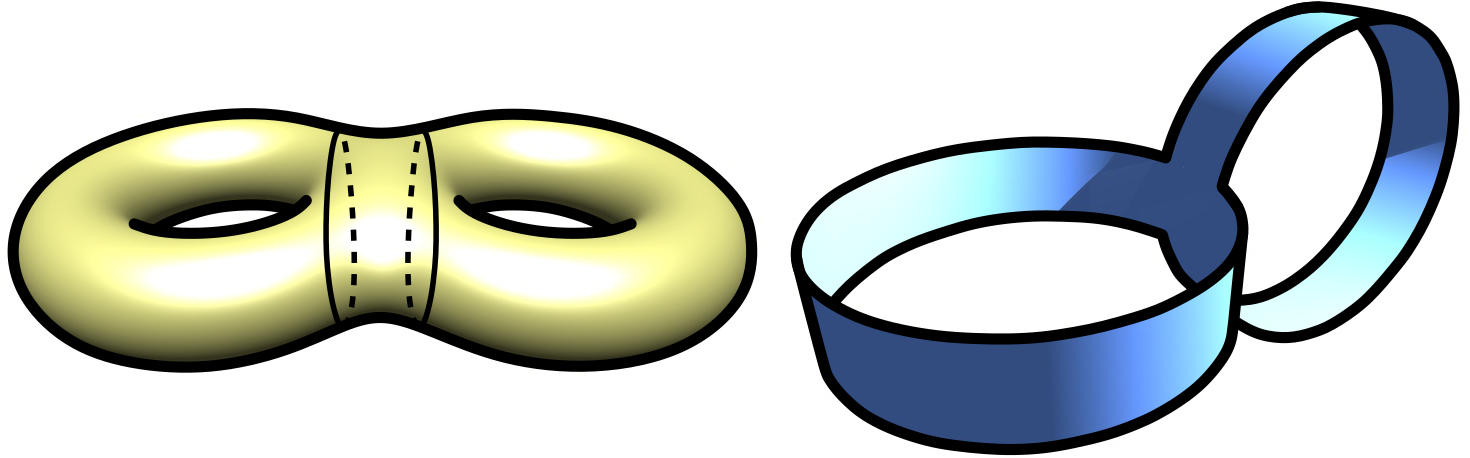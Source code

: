 <?xml version="1.0"?>
<!DOCTYPE ipe SYSTEM "ipe.dtd">
<ipe version="70107" creator="Ipe 7.1.8">
<info created="D:20130414190211" modified="D:20160304171652"/>
<bitmap id="1" width="739" height="280" length="32609" ColorSpace="DeviceRGB" Filter="DCTDecode" BitsPerComponent="8" encoding="base64">
/9j/4AAQSkZJRgABAQEAYABgAAD/2wBDAAIBAQIBAQICAgICAgICAwUDAwMDAwYEBAMFBwYH
BwcGBwcICQsJCAgKCAcHCg0KCgsMDAwMBwkODw0MDgsMDAz/2wBDAQICAgMDAwYDAwYMCAcI
DAwMDAwMDAwMDAwMDAwMDAwMDAwMDAwMDAwMDAwMDAwMDAwMDAwMDAwMDAwMDAwMDAz/wAAR
CAEYAuMDASIAAhEBAxEB/8QAHwAAAQUBAQEBAQEAAAAAAAAAAAECAwQFBgcICQoL/8QAtRAA
AgEDAwIEAwUFBAQAAAF9AQIDAAQRBRIhMUEGE1FhByJxFDKBkaEII0KxwRVS0fAkM2JyggkK
FhcYGRolJicoKSo0NTY3ODk6Q0RFRkdISUpTVFVWV1hZWmNkZWZnaGlqc3R1dnd4eXqDhIWG
h4iJipKTlJWWl5iZmqKjpKWmp6ipqrKztLW2t7i5usLDxMXGx8jJytLT1NXW19jZ2uHi4+Tl
5ufo6erx8vP09fb3+Pn6/8QAHwEAAwEBAQEBAQEBAQAAAAAAAAECAwQFBgcICQoL/8QAtREA
AgECBAQDBAcFBAQAAQJ3AAECAxEEBSExBhJBUQdhcRMiMoEIFEKRobHBCSMzUvAVYnLRChYk
NOEl8RcYGRomJygpKjU2Nzg5OkNERUZHSElKU1RVVldYWVpjZGVmZ2hpanN0dXZ3eHl6goOE
hYaHiImKkpOUlZaXmJmaoqOkpaanqKmqsrO0tba3uLm6wsPExcbHyMnK0tPU1dbX2Nna4uPk
5ebn6Onq8vP09fb3+Pn6/9oADAMBAAIRAxEAPwD9/KKKKACiiigAooooAKKKKACiiigAoooo
AKKKKACiiigAooooAKKKKACiiigAooooAKKKKACiiigAooooAKKKKACiiigAooooAKKKKACi
iigAooooAKKKKACiiigAooooAKKKKACiiigAooooAKKKKACiiigAooooAKKKKACiiigAoooo
AKKKKACiiigAooooAKKKKACiiigAooooAKKKKACiiigAooooAKKKKACiiigAooooAKKKKACi
iigAooooAKKKKACiiigAooooAKKKKACiiigAooooAKKKKACiory+h063aa4migiT7zyMFUfU
muG8RftMeEdBBWG/k1eYHHl6fGZgfffxH/493rkxWOw+GjzYioorzaRUYuWyO+orxXVP2q9R
v2dNH8NiND/q5r6456nrGg9MdHrA1D4keO/E6yLJqyafFNjMdlAse3/dY7nH/fWa+VxvH+UU
NIzc3/dX6uxvHC1H5H0PLKkEZd2VEXkljgCud1n4weFvD8hS61/S0lGcxpOskgwcH5VyevHT
tXgt14Bu/Esok1W9v9TcHIN1O8236bicD2Famm/CmCIALAox7V8ti/FJarD0fnJ/ol+pvHA9
2eh6l+1P4UtAfsrapqZGeLezZenvJsHPT0/Cse7/AGrvMRjY+GNQmOTtFxcJDkZ4J2h8H86o
WPwzUYxEBj2rVtfh0qgZRRXz2I8S80qP93yx9Ff87mscHBbmNcftH+LruIfZdE0e2cjrK0kw
z9AVqlP8YPH+oElbnS7TPaCzyB/32zV2sHgKFMZCj8KtR+DLdOqk/hXk1OM86q/8vpfLT8ki
1h6a6HnU/jjx/fOCfEEkKldpWK0gAPPXJQnP41We88ZXQAk8S6vxz8rhP/QQK9Vj8KW46ITU
g8MwDpHXHPPc5qfFVqP/ALef+ZSpU10R5G1v4qkzu8S6/k8cXkg757GootK8TQsCvibxKSuR
82pTsP1avYv+Ebg/55CkPhuADmPFYSzPM93Of3v/ADKUIdjx2PTfE9s5ZPE3iMknPzajM4/I
saWKXxfZtmPxNrhI/v3LSDrn+LNeuv4ZgP8ACRUMvhOFugHPtUrOsxh/y9mv+3n/AJh7OHY8
th8XePdORhD4mvCCMfvYIZT3/vofX8eKmh+LvxC08JnUrS7KYz51lGN/12Bf0xXoM/g5DnAU
1QuvB4XIKD8q6aXFeaQ2xE//AAJ/5idCD6HOWf7S/jDT9ovNI0a9Ck7vK8yAtz6ksBx7VqWf
7XzQ4/tDwtexADk210s3P0YJ/Om3XhRefkrMvPCSHOUB/CvWw3H+b096t/VJ/pczeEpvodjp
f7WfhC9kCXUup6YT0NzZuRnjjMe8D6nA4+ldl4d+JHh/xa6ppmtaXfSuNwiiuUaQD3TO4fiK
8Ev/AATDIDmMc+1c/q/wxtbtWDQowPqAa+iwfidio6YilGXpdP8AVfgYywS6M+taK+S9PvfF
Pg10OleINWtkiOViacywjjGPLfK9Paum0T9qrxd4dO3VNN03Wol/iQm0mP1Ybl/8dFfWYHxE
y2tpWUoPzV1+Gv4GEsJNban0dRXlHhj9sPwtqoWPVI9R0Kc4B+0QmWIk+jx7uB6sFr0Pw143
0bxlCZNJ1XT9RUDJ+zzrIVHuAcj8a+uwea4PFK+Hqxl6PX7tzCUJR3RqUUUV3kBRRRQAUUUU
AFFFFABRXN+LvjD4X8CsyarrdhazK20wh/MmBxnGxMt0I7dxXnWvfto6UgdNE0TVNTkHCyTl
bWFueufmf1PKjt+HlY3O8BhL/WKsYtdL3f3K7/A0jSlLZHtNDMFUkkADkk9BXzJrP7Q/jvxW
7LbTWWiQNjAtYBJIBnu8m7ntkAVz9/oereMH3azqup6mCc7bi4eRF+ik7R+AFfI47xHwFK6o
QlN/cv1f4G8cHJ7ux9J658bPCXhxmW78Q6WsigExxzCaQf8AAUyf0rldT/a78L23Flba1qhJ
IBhtPLX6nzShx+GfavJtL+HNtbgBYkAHoK3bHwbEgGIx+VfKYvxNxstKNOMV82/zS/A3jgo9
Wb11+1vqVztFj4UCg9WuL7BHX+FU+h6+o96z5f2i/HF6MQ2Og2wPcwSuw6dzIB+lWLTwmgxh
APwrStfCanHyV8/iOPM4qf8AL5r0SX5I2WFprocxcfFH4h6gVK63FZjjiGyhIPGP41b61D/w
kPjm6wZPE+okgfwrGnbH8Kjt+vPXmu/tfBwIBCAfhV2HwfGOoWvKqcUZpN615/8AgT/zLVCH
Y8w2+LJhhvE2vH5g3F269Dnsent07dKDpvieQlj4m8SZPpqMwHb0b2/zk16zH4VhUDIyfpUq
+GoB1QmsP7YzGX/Lyb+b/wAx+zh2PIotN8Twu7L4m8RkucndqMzAfQFuPwqRIPFcUhdPE2vZ
IA+a7dhx7E4r1z/hG4P+eeaX/hG4P+eQFXHNM06VJ/e/8wcIdjySO/8AGtooEfibVsL03srn
/wAeBz+NWo/iD8QbUknXvPz0EljAAP8AvlBXp58MW7dY6jk8JW7dUIzW9PP85p7Vai/7ef8A
mS6VN9Eefx/HHx5ZbQ0ehXIHXzLWQMf++ZAM/hV61/aa8Q2bILzw5ZXCg/OYLl4jjPUAq3bH
fnHbt1UvgqBwcDH4VUn8ARP0Cn8K7qXG+dUn/FfzSf5pkvDU30Kth+1dYgKL/QdYtWP3jCY5
kXrnklT6du/tWxpf7TfhDUQolvrqwlb+C5tJFxz3ZQV/WsG7+HCtnCBv1rHv/hkhyDCD+Fev
hvE3M4aVFGXqrfk0ZvBQex65o3xE0DxEyrYa1pV27ZwkV0jPx7ZzWzXzZqvwjtrgEPbIQf8A
ZqnaeFNW8LY/srVtV05UGAkFy6R49NoO0/iK+iwnilTdliKNvNP9Gv1MpYF9GfT9FfPenfGX
x34bBWW4sNXjAx/pVsFcfQxlefqDXQ6P+1oIZQmteHby1Tp5tnMs4z6lWCED6EmvqcFx1lGI
svacj/vK34q6/Ewlhai6HsdFcp4Y+OHhTxcVS01q0jnbA8m5Jt5c+gV8Fv8AgORXVqwYAggg
8gjvX1OHxNGvHnozUl3TTX4GDi1o0FFFFbiCiiigAooooAKKKKACiiigAooooAKKKKACiiig
AooooAKKKKACiiigAooooAKKKKACiiigAoorD8a/ErQ/h7ZmbV9St7QkZSItuml9lQZZvwFZ
1a0KcXOo0kur0Q0m9EblRXl9Dp1s81xNFBDGMs8jBFUepJ4FeF+Lf2sNT10Pb+GNL+xRtwLy
+w8nfO2IcA9MFmP+7XC3+j6r45vlutd1C71OYHcPOb5EPP3UGFXqfugda+FzXxCy/DXhh06k
vLRfe/0VvM6YYSb30PZvFP7VnhrRZTDpq3evT+togEIPvI2AR7qGrh9a/aC8ZeLNyWMNloMD
9PKX7ROOOm9xt/JAaztI8GQ26gLGBj2robDw6q4G0CvzjM+P80xN4wnyLtHT8d/xOyGEgulz
jJ/CN74puI5tYvr7VJUJKG6maXy89doJwo9hitzSfh/FCAFiUY9q7Kw0AEj5RxW5Y6CiAFhj
FfF18ZVqy5pybb6vVnQopHJ6d4KXgBBW5YeDFQDcoFdFBZrGAFUDFWYrbPatKGCrVnZA5pGT
a+G4YQPlyRV+DS0TAVFH4VowWWccVdg08cEgAV9jlXBFXEtXOepiUjKj08tjirEWklh0NayW
6J0AJp/ToK+/wPh7hKaTqu5ySxcnsZsejcDIAqVdIXuRV2ivo6PCuW09qdzJ15vqVRpSdzxS
/wBmR9v5VZorsjkWAW1JE+1l3Kp0pOcEVG+lDsAavUVjV4dwE1b2aQ1WkuplS6fjt0qvJZ47
VtyqCpJAqjcAAnjivjs74Yw1JXijopV5My3gxULxDkEZq7MQKrSEce1flmZ4KlTbsdsJNmfe
WKMpIGDWPfWigkYFa+paikCkZBNc9qOrrk/MDmvnnDU2Kd3br6Csy7t154FT3eqg5wc1nXOo
g55Aq4xYNla7tUbIIBFZN/pcbAgqOav3GoKM81Qub8HPNbwTIZhaj4fikzlRXP3/AIOh89ZU
QJIh3K68Mp9QR0NddcXAbPNVJcP75rphUlHVMRS0j4h+M/CrqbHxNq4VOFS4l+1IBjGAsu4A
YHbpW5p37UHxA0pFEl3peolepubIAt9fLKfpiss2YfnFJ/ZStzivZw/EWY0VanWkl6u33Gbp
Qe6Org/bJ8WRjE2i6HKf9jzU/mxqy37aevDOPDOnn/t6f/4muMGiK3JUc0o0BT0WvQjxrm60
9s/uj/kT9Wp9jsJP20fETZ2eHNMTg/euHbnseg461Vm/bF8YypiLSfD8TerpM4/IOPeuZOgq
Oq0h0VV/hFKXGmby0dZ/cv8AIFh6fYu6n+0b8QdZiZBqttYK/B+y2iAj6FgxFc7rGreIPGAI
1XXdXvo26xSXT+V3/gBC9/StT+zFTtzSrbCPHFeZic9x9dWq1pNdm3b7i40orZGRpXg+3tgo
WJFA9BXQadocUeMKMimwsExVy3uguOa8ic2yzSsdOjXB2jArVtLZeBgAVkW2oKMc1ft9QXgg
81zyTGmbdpbrxwK07S2U4GBWDbakBjnNaVnqqgjJrGUWWmdHYWStjgVr29mkYGACa5/TNXXI
O4YrobK8S4UEEZxUxhrqDLCRZ96mjt844psRHHtVqDHHSvqMrwFKo1cwqTaEiss44qxFpu4Y
Aqe2UHGRVxQAAABX6rk3C2FnHmmjhqV5JlJdKHfAFPGloPSrVFfU0+H8BBW9mmYOrLuVv7Lj
P/6qadKQ9xVuirlkOAe9JB7WXcoto6noRzUUmjHsMitOiuGvwlltVfBYpV5rqYkulEdqryae
QCCM10ZAPUA1FJaI/YA18zj/AA7w803RZtDFvqcvPpEcmd0YzWfd+FoZs4GDXXT6eBniqU1n
jPFfnuacHVsM3Y66eITOH1DwUGyQgIrB1LwUrZygP4V6bLb4zxVW50+OYEMozXylbC1aLszd
STPGNY+HEFyGDQqc+2ao2Nt4g8GOG0bWtRsQn3Y1lLxDr/yzbKHqeor1/UNAXBwAQaw7/QFO
RtFXhcxr0Jc9Kbi+6bT/AACUE9zE0X9qHxL4exHrOkWerRDjzbZjbSj3IO5WP02/4+i+Ef2i
PCni8xRLqK6ddytsFtfgQSbs4ABJ2MT6Kx/OvOtR8No4PyA1zWt+A4LxWDRKc+or7jK/ETMa
Fo1mqi89/vX63OWeDg9tD6hor5W8Pa94n+GBI0XVJ0tVAH2Sf99bgDsFb7v/AAHaa9G8Gftb
2krxWvibT5tMuHO03VuDJa9epGd6duzDryK/Scp47y3GWjUfs5PpLb79vvsclTCzjtqex0VV
0bW7LxFp8d3p93bX1rL9yaCRZEb6EcVar7OMlJJp3TOZhRRRTAKKKKACiiigAooooAKKKKAC
iiigAooooAKKKKACiiigAooqO7vIdPtZJ7iWOCCFS7ySMFRFHUkngD3pN21YElYXjr4laH8N
rBLjWtQhs1lyIozl5ZiOoVBlm/AYGecV5T8T/wBrpPtFxpng+FbyZCYzqkgBt1PcxL/y0x/e
OF4yNwryuDQbvxLq8mparczX9/P9+aY7mPPQdgPYYAr4LP8AjzC4O9LCWqT7/ZXz6/L7zqpY
Vy1loj0Dxp+1Nrni6Rrbw1aHRrM5Bup1WS5kHbC8on47j7iuK0vwU13eNdXck13dTHMk0zmS
Rz6ljya3tL0BLdAAoGK2ba0VAOMCvx/N+IcZmE+bEzb7LZL0Wx6FOjGPwoo6Z4fjgAAUDHtW
1Z6aq44FOhVU7AVZjlVfSvAlJs2SLNpZqMcVqWduoxwKyor1V7jirdvqipjkVDi2B0mnwKAD
xkVeRenqa5+y11UI5Fatrq8UwALAGtKKUZXYpGlEoq1Ao47VRinDcggirEVwB3r7DKcZRg1c
56kWadso44FWx046VlQ3gGOatRagOASCDX63k2eYVQ5W7HBUpSuW6KiW8RupxThcIf4hX08M
bQnrGa+8xcX2H0U3zk/vCkNwg/iFaPE0lvJfehWY+iomvY1/iqN9TRenNclbNsHTV51F95Sp
yfQs0jOF6nFZ8usDBwQMVnX3iaCAEvNGuPevncfxtgaKapvmZrDDSe5sXN6AMAjFZ9xdg55r
mNV+JdjaA4k3kfgK5XXPjIuCI2VR7GvzjN+LK2Kb5UdlPDqO56DfarFagl3A9u9c7rPjaKMF
UYAD35rzDWPik05Y+aDn3rnb/wAftITmQfnXx1ZVKrvNnQlY9H1Txirk5b9axLzxUCT8wrz6
58Z7s/vKoz+LQc/PWccOO53tx4mB/iqjceJBz83NcNN4qB/jP51Wk8UAnhs/jVrDiudrN4hB
z83Sq761vP3s1xv/AAke4/eGTVi31bzSOc1fsbBc6lb/AMw5z1qxDIX981g2VwXI5yDW3p4L
Y9azlGwF+CLdjirsNrnHFMsoM44rUtrbIGRWEpAVo7IEdKlWx7YzV6O36YFSi2J7Vk5lKJlt
Y+oqKWyx2rZa2PpUEtvnORTUxNGHPa4zxVK4Tbnit26tsA8Vk30JXPFaQkIzZp9neoTqXl8Z
zmm6gSucdqxru7MeSTW8YXA3Y9cC/wAVWoPEQGPmrh5ta8snkcVGviUKc7hWnsLhc9Jt/Eg4
+ar9t4nAx81eWxeKQP4v1qzD4rA6OR+NQ8OFz1yx8VqpB3dPeug0nxoqFfnx+NeHQeLguMP0
q/a+NSmP3nSs3hx3PozSfGMFyoDsAfWt20v0mUMjhgfSvm7TviG0RGJBx7102ifFhoCMS4I9
63w86tF3gxNX3Pere8AxzV+C7VgATXk2i/GKKUKJSre+a6jTPiDZXgAEwUn16V9zk3GVTDNK
otDmqYdPY7gMGGQQRRWFZ+II5gDHKjZ9DV6LWAcZINfoeB4ywFde9LlZySw80X6KrpqUbdTi
pBdxno1e9SzPCVFeFRfeYuEl0JKKZ56HowpfOT+8K6ViKX8y+9Csx1FMNwg/iFMa9QdDWVTH
4eCvKa+8ai30JZACpzVK4Uc8CllvwR161Vluwe9fH57neFmrJ3OilSkRzKOarSKOaklnB71W
mukQEswFfkuaYqjNvlO6EWJIoI5HBrL1G3UZxg1Nea3HGCFPIrJvNaVyTuHNfLVI3d0bor3l
spzwDWXd2StngVcn1JWJ5BqrLdqxIyKlJjMm90tXzwCDWDq3heK6UgoCT7V1ksgbNVZ4lcHg
VpCbQmjzyDStT8Fal9u0O+utNuQcloWwr+zKflYexBr03wF+12IJEs/F1j9kckKL+0QtCfd0
5Ze3K7geeFFY13YrICCMisDWvDMd0hBQEGvp8l4px2XO1Gfu/wAr1X3dPlYwq0Iy3R9QaVq1
rrunQ3llcQ3VrOu6OWJgyOPYirFfH2havr/wo1Jrvw/evbK7b5bZwXtrg4x86dzjjIw3vXuv
wj/aa0j4heXYals0TXAApgmcCG5bp+5c9f8AdOG57gZr9lyHjPB5janP3KnZ7P0f6PX1PPq4
eUNd0emUUUV9gc4UUUUAFFFFABRRRQAUUUUAFFFFABRRRQAUUV578dv2htL+C+nrAFXUdeul
3Wuno+0kE48yQ4OxBg+7EYHcjnxWLpYak61eXLFbtlRi27I3vih8V9G+Efh/7fq85UyErb28
YDT3Tf3UXv1GT0GeSK+ZviH8WfEHx0vGjuy2naGHDRadE2Q2Ohlbjec84+6OwzzXP3E+rfEb
xLNrWu3L3d9ctnHSOBeyRr0VQAOO/UkkknrdF0RYEUBQMV+JcT8aVsa3Qw7cKX4v1/y273PR
o4dR1e5W8P8AhdLZFAQAD2rprKwWJRwOKW1txEo45qyMKBk8mvz2c22dSQ+NQozxipRMFHBq
q8wXrVafUAmecVCi2VzGk15tHXGKjfUwnVqw7nWNufmrOute25+arjSFzM6ltbVe9MPiUL/F
iuIufEmM4aqNx4nIz82PxraNAVz0YeMAn8dTRePPLI+fpXk83iwLn5/1qrL40Cfx8fWtY4cV
z262+JhixiQj8a0rX4thcbnB/Wvnh/HpTOHAqF/iMyniQ/nWkcMxXR9OW/xegwNwUj64q5F8
W7Igbjj/AIFXyi/xOdeRIR+NQS/FiRc/vSPxropwqR+FsTaPrwfFvT+pcj/gQpG+MOmqMmU/
mK+O5/i9IuR5xH41SuPjFIM/vz+ddkKmJW02Jpdj7Ll+N2mxZ+cn8RVG6/aA06IHac49Wr4x
uvjI/I84n8azrr4xOc/vT+dW54h7zf3iSS6H2Vf/ALSNrFkIIwfrk1hal+02QCEdFHtivkC6
+LrnP70/nWdc/Fh2z+9P51Dw85fE2w5j6t1b9o+a4z/pDEfWua1P46yzk5mY/jXzTcfFJmz+
9/WqU3xNZv8AlqPzprBMOc+hNQ+L8kxOZSfxrHu/ia8hOZM5968Kl+JBOf3o/OoJPiJ383rV
rBeQcx7ZcfEFnz+8/Wqkvjkt/wAtB+deNN8QAf8AlrTD49B/5afrVLBeQuY9hfxoT/y0BP1q
CTxkMH950ryM+Ogc/vKafHAIwZP1prB+Qcx6xJ4vH/PQ4pg8VByPn/WvKR40DdJM1bsPE5mc
APnNN4Wwcx6vZa6ZSMNmuj0W7MxHJ5rzXwvetcsvPWvR/CtsZApwa4q0FEpHYaQpcLxXT6Vb
EgcVjaDYltvBrrtJsSAOMV5VWRZbsLXgcVqW9tnHGKSytDwAOBWra2Z44rinIuKIIbTpxmph
aHHSr0Nn7VOtmfSsnIZktacdKrz2nBrdezPpVeaz4PFCkBztzbcEYrI1G1POBXU3dnweKyb6
zJBBGCK3hImSOJ1eAjJxXLazlAe2K73WLAkNxXG+ILIgMMGu2jIk4fWNQMRODWFdeITExy2K
0/FMLQsxwRXnXiPVGt3YZxXrUafMZtnVDxYFP3yPxqWPxiAM768quvFflMQXqH/hNQDgyHiu
pYQXMexJ4ywQBIKmj8akYxIOPevGh44HH7z9aUeOgP8Alpmk8H5BzHtkPjorj94Pzq5bfENk
xiT9a8JHj4D/AJafrT1+IIX/AJa0vqXkHMfQ1l8UXiIxIePetnTvjHJDjEpGPevmVPiLgA+b
+tWIviSRj97+tS8F5DUj6y0v4+TQEYnYAe9dNpX7Ss0IAM5I9zXxjB8TmXGJR+dXbf4qOuP3
v61DwTDnPuPTv2mlbAdo2Fbdl+0bZzAbgg+hr4Qtvi064/en860bX4vuuP3p/OhUKkfhbQcx
95W3x702UDJIP+9VuL41abIAfMI/EV8KWvxjcY/fH860rX4yOcfvm/Oq58Stpv7wsux9vD4v
6c3SU/mKR/i3p+Dh8/8AAq+Mbf4xSHH74/nVyH4uyN/y2J/Gsp1MQ95saS7H11N8W7PHy4P/
AAKqVz8XoudpUV8uR/FaRv8AlqT+NTJ8TGbrIefeuSdOcvibGmj6MuviwXyBIAD71n3HxIMu
f3mfxrwiP4iF+shP41PH473kEuDXPLDDuj2WTxxv6v8ArUR8Wh/4+teTxeMg2Mv+tWofFecY
fOazlhx3PTx4iD8bgc09dZVu+K85t/ExOPmz+NX7bxFux81ZSojud2uohv4qeLvcPWuStdcz
g7q0bbVg2Oc1lKnYakbjShu+SahljDcYHNVob4OOTmp1kDVHK0O9yhqGlrMD8oOa5DxP4Ojv
I2BjBBrvnAYZ61SvrISKcDrWtOo4vQloj+Ev7T+p/DaWDSvEwn1PRUHlx3gBe6teeN+T+8Qf
99Af3uBX0jomuWfiXSYL/T7qC9srld8U0Lh0cdOCPfj2Ir5M8QeHluEYFQc+1UPh38Udb+Am
uGaxL3ujTvm7052IRh3eP+4/v0PQ9sfqPC/HM6NsNj3zQ2Uuq9e6/FeexxV8Mn70T7MorC+H
PxJ0j4qeGIdW0a5E9vJ8siNxLbvgExyL/Cwz06dwSCCd2v2GlVhUgp03dPZo4GraMKKKKsQU
UUUAFFFFABRRRQAUUVyHxu+Mem/BHwNcavfsJJ2/dWVqD893MR8qD27seygn2OVatClTdWo7
RWrY0m3ZGN+0d+0Fa/BLw2sdsIL3xHqAxY2bNwBnBmkxyEXn3YjaMcsvy3plle+KdeutX1Wa
S81HUJDLNK5JJJ7D0AGAAOAAAOBWdbXuqfEXxRda/rlwbvUr9g0jY2ogAwqKP4VUcAfzOSe+
0DSxGq4FfgvFXEtTMa3LHSnHZfq/P8tvX1KFFQXmXNE0kQouFGBXQWtuEUcYFRWNsFUcVcVT
jgcCvh5yuzoSCmSyhAac5wpNUrybAPNTFA2R3d7tB5rJvtUwDz0o1G6Kg81z2qX55GSAK6Kc
BE1/rJGeelYt/r4TOWyaz9W1jZnBwK5jVtfI3fN0rtp0RNm9feJwM/MKx7zxWcnDVymp+JQm
fmyRXPal4uwSN/NdsMMS5Hb3fi3GfnFZt14xAz85P4159f8AjHkjfj8axr7xqFJy/wCtdcMK
S5HpNz43Az84/Os+58eEZw/615de+OgM4fpWPfePiM5kA/GuiGDE5HrF14/Iz8+PxrOuviER
n97+teP3/wAQwpOZP1rFv/iSFz8/X3rphgfIlzPZ7v4jgZ/en86zLv4lAZw5/OvEb/4nhc/v
APxrD1D4qhc/vf1rpp5e30E5nvF18TMZ/eAfjWbdfFDrmUfnXz/f/FtRn97+tY178YVGR5oG
PeumGWvsTzn0Tc/FIc5l/WqFx8UxyPNP5183XfxnVc/vgPxrMufjUoJ/ffrXTDLH2Fzn0xN8
Uxn/AFh/Oq0nxSH/AD0/WvmGf42L/wA9v1qu/wAbFz/rh/31WscrfYXtD6hf4pDODIPzpv8A
wtAE/wCsB/Gvl3/hdan/AJagf8Cp6fGdW/5aj86pZY+we0PqEfEwH+MfnT0+JAbB35FfMkHx
hVv+Wp596vW/xaViP3v61Dy1roHOfSSfEQH+PgVKvj8N/H+tfPFr8UA+P3oOfetO1+I+/H7w
H8azlgLdB8575a+NhIw+f9a7DwZqrX9wgBLA184+H/GZvLlEDZLGvp34A+DZ9UghmdGIbB5F
efjKSpRuyou57B8PdKeWNCQea9h8J6KVROCM1g+APBpgiQlMYx2r1Pw54d2Kvy818di66udE
UWdB0jaF4xXU6bp5AUAUmk6TgKAtdDp2lkY4rxqlS5okR2OnnjjpWpa2BwOKt2OlnjitW20s
KBkYFc0plGbDp56YqcadkA4rWS1RR0zTxEMcLxSSk9kBivp2BjHWq0+nnB4ro2hUjBXFRSWS
uDjik01ugOSu7A4PFZN9p/XjpXbXelHBIGRWRfaWRniqjMDgtU07cDxg1yPiHSCQxxzXp2pa
UeTiuc1jR/MBG3muulVsS0eHeMtEJRiFNeLfESwe2LsAQK+ovFHhverfLkH2rx74l+Bmnglw
hOfavdwddXVzKSPlnxL4hNnO4LEYNc9N45CMfn/Wr/x90afwzO8hVlTJ7V4VqfjzypGG/p71
9hhqCqQUkYSlY9gb4ggfx/rUT/EQAnL14bdfEnbn94B+NZt18Uwmf3o/OuyOAb6E857+3xJC
/wAYOfemn4mgfxjj3r5yuPi2q5/en86pTfGNVz++P51pHLW+guc+mR8UAP8AloMfWnp8Uhj/
AFg496+XH+NCrx5oH400fGtR/wAtR/31VLLH2DnPquL4pjj95+tWoPimDj94R+NfJ0fxtX/n
t/49VqD42Lx++P51Dyt9gVQ+s7f4pg4/en860Lb4pA4/e/rXyZa/GpSR++4+taln8ZVYgecD
+NZSyx9hqZ9YWvxPzj96MfWtK1+JmcfvB+dfKtj8YFYj96D+NbNh8WlOP3v61zSy19hqZ9R2
vxJBx+8I/GtO0+IucYlP518y6f8AFMNj96Ofetuw+JwOP3gP41zTy+3QpTPpG1+IJOP3mfxr
StfHxOPn/Wvnaw+I6tjMmM+9bVh8Qg2MSY/GuaeB8hqZ7/beOs4y/WtC18bBsZf9a8IsfHp4
+fP41sWXjkHGXx+Nc0sGUpHuNr4wBxh8fjWlaeLCcYcH8a8UsPGYbpIRn3ra0/xeTj5jXNPC
jUj2ey8VZwCxrYsfEobHzA147pni3dgb8iui0vxGHxhsVyTw1ilI9asNdDYw1bVhrBbHNeYa
RrxbA3YrqNK1XzAATXFUo2KTPQbLUt2BnmtW1vN2Oa4zS744AJ5roNPuSQOa45wGb6OHFKQC
MGq1rLkDmrI5xjnNc7XUpMp3toHByM1zHiDRFmRsqOa7KRNwwRWbqVmGU8VrTnZiaPO/B/jr
WPgN4xOs6OBNDMBHe2TsRFdx5zg+jj+F8Erk9QWB+xvhx8RtL+KnhO21nSJxNazjDKeHgkwC
0bjsy55/MZBBr5O8TaMsqOCAQaxvhN8XL39nLx/9vVbi50G+ITUrOMjLr2lQHjemcjpuGVJG
QR+kcHcUywc1hsQ70n/5K+/p3Xz9eTEUOZcy3Pueiqfh/X7PxVoVnqenXCXVhfwrcW8yZ2yI
wyp55HB6HmrlftkZJq6PNCiiimAUUUUAFFFFAEV/fw6XYzXVzLHBbW0bSyyOwVI0UZLEnoAB
nNfA/wAWfi5dftI/FKTV2Ekei2Ja30mB12mOHIzIw/vyEAn0AUfw5r2H/gop8a20rRLHwBp0
mLzXlW61Fh1jtFf5U9jI6/8AfKMP4q8P8A6QttBGAMACvyvj3O239QpPRay830Xy39fQ7sLS
+0zsvC+lrEiAKOK7TSrXao4rE0C2CqvFdRp8OAOK/Iq0rs7i5BFgAVL04FLEmQOKkMZI7Vyt
lpFWYYUj0rMvs4Oa15YzzWdfwEg8cVcWS0czqzEZxXL6xKVVueTXX6ranB4NcrrVo21hg120
mhHEeIL0ru5Oa4jxBrBi3DOMV2fie0Zd3BrzXxgrxbuDXrYeKZm2YGueIyu4lsAVyOseLtpY
BsYqLxfqbQMwyRivN/EnioxMw3YxXt0MPczbOn1Txptzl+a53UvHQXOHya4PXPGuwtl+nvXI
6z4/25w4A+tepSwd+hDkek6n4/K5/eY/Gud1T4jBScyk/jXlet/EgJu/eZ/GuN174qCMN+9A
/GvRpYC/QhzPY9V+JwTOJAPxrmNW+LATP779a8P1v4tNIzCN2c+3SuZ1Dxte3xOHKA++a9Gl
lq6kOZ7brHxiWPP70DHvXK6t8blBIWbJHYGvKJ7yW5OZJHf6mvR/gX+xn8Wf2mozL8P/AIce
MvFtosvkveadpU01nE/915wvlIfZmFdtPAx2SuS5GbqHxjnmYhBI2e+ax7v4k39yTtIUH1Oa
+9/gf/wbD/tGfEpYLjxRL4L+HlozfvY9R1P7beKuOqx2qyRk57NKvf6V9TfCb/g0v8JWKQSe
O/i74i1VjkzQaDpcNgByMBZJmnzxnkp1I4459Cnls3tH7yXNdz8U5vF1/OctOR9Krya1dyfe
nkOfev6Qvhv/AMG4X7KngSz8vUPB+v8Ai6YAAT6x4hu1ccYJ22rwoc+6/TFezeDP+CS/7NHg
KKNLD4IfDqXypBKrX2kR6g4YZx80+9sc9M46egx1xyufVpEuoj+VJr6ZjkyyE/7xpv2mU9ZJ
D/wI1/Xf4d/Y8+EfhAWw0n4WfDjSxZHNuLTw1ZQeQc5ym2MbefSuk/4U/wCEv+hW8Of+C2H/
AOJrRZW/5vwD2h/HZ9pk/wCej/8AfRpReTDpLIP+BGv7Ep/g/wCErnHm+FvDkmNuN2mwnG3G
Oq9sDHpgVymt/sUfBnxNA0WpfCP4Y6hE7F2S58LWMqliCMkNEecE8+5oeVv+b8A9ofyOx6vd
RHKzyD8c1Zt/Ft9b4xKWA9a/qD8d/wDBFP8AZY+I0apqHwW8KW4Riw/strjSjkqF5NrJGSMD
oeAcnqSa8A+LX/Brt+zv44kmm8Oal4+8EzOcxxWmpx3trH7bbiN5D/39rKeV1OlmCmj8DbL4
j3UBG8Egehrf0f4p7mAZypPqa/Qr9oX/AINVviv4CtLi9+Hvjzwl47toEL/Zr+J9EvZOB8qB
mlhPfl5UHGe+B4h+y5/wRe8beL/HMp+JEUXh7SNLuTFLaWl7DeT35UjISaF3iER5G9XYnBwB
kMPFzJ0cHDnxPur8/TuaQTlpEX9hn4U6r8fPFouo4n/sXTXH2icghXfqI19T3PoPqM/p58K/
hLHollDGsQUIAOlaXwP/AGbdF+FHhWx0bRNMt9O06xQRwwxJhVHqT1LE5JY5JJJJJNex+H/B
62yr8gH4V+SZznX1io3DSPQ76dOyMzwz4TEKr8oGK7TSNE2gALjFXdK0DG35cAV0el6HyPlr
5arWubqJS0zR+nAroNO0bABIwKuWWlLCAWHPpV5IsYAAx6VjCEpvQbZFBarEMAAmplj+pqRI
Se1SpAT2r1sLlUpdDOUyARkegp3lH3/KrK25446077NXt0sim1sZuqioYyPWmmP1ANXTbUxr
c+lTVyOaWwKqik0fUdarXNgs2eADWk8HtUTxH0zXhYnLJQ1saxmc1qWjYzkVz2qaP1wK9Alg
DggjI/WszUNGDqSoyK8xqUHZlpnlms6CJAwK4zXCeLPBonRwUyDXtup6H1G2ub1fw8HDArx9
K6qNexLifGn7QH7P8XjPQru3aMq0ikKwHKnsa/Kf9oKy1b4L+PL7Q9Zie2ubdsoxBCTIfuup
PUH+eR1Ffvh4l8DpdI2UBz7V81/te/sH+GP2mPB8um65ZMJowxtLyH5biyc4+ZD+AyDkHHIr
7HIs9hQny1tYv8Dnq0rrQ/EvVPimzMQjMxrEu/iDeXBO07QfevqaH/giD8a/FHx0Twb4Xs9G
1m3ug0ltq1xqEVjbmMHnesjbw4HJRA5wCRkA19l/BD/g0w1C706O5+I/xdtbG6JIbT/Duktc
KBhSG+0zunP3gV8nHQ7jyK/V8DRhiaaq4f3o9zhk7OzPx/m8T3s5yZmGfSq8mp3Emd00hz74
r+jD4X/8G0H7L/gFITquleMfGskXLNrGuyRCQ5zyLRYBgdMenXJ5r3nwH/wSU/Zn+G6oNN+C
Pw8mMYAVtS0pNTYYJOc3PmHPPXr09BXqQyufVpEOoj+VM3cp6yyH/gRpPtEn/PR/++jX9e3h
n9lD4WeCljXRvhp4A0hYW3xiy8PWluEbDDI2RjBw7jI/vt6mt23+D/hK08vyvC3hyLysbNmm
wrsx0xheMVosrf8AN+AvaH8dgupR0kkH/AjT01CdORNIP+BGv7C734KeDNSDC58I+GLgOnlt
5mlwPuXaV2nK9NpIx6EiuS8QfsK/BHxYZTqnwd+FuoNOnlyNceFbGRmXduwSYs/e5+vPWh5W
/wCb8B+0P5JotevIsbbiTj3q1B401C36TZA9a/qD8e/8EWv2WfiPFMmo/BXwjbLOwZv7LE2l
EEY+6bWSMqOBwuAefU14d8R/+DYj9mfxpNcy6QPH3hAzA+VHputieKA5yMC6jmYgdMFskd88
1lPK59LMFUR/P/Z/FC+tyN2SB6GtnTPjRLERvMi4r9W/ip/waUOsFxP4I+M6vLv/AHFnrmg7
V25/iuIZTyB6Q8n0r5I+PH/Buz+1B8E7e6u7PwlpfjvTrRS7z+GtTjuJCobA228vlzux4O1I
2OD7HHJUy6a3h9xSmu54Bo/xsVyB5wJHvXVaP8X1fb+9/WvFvil8FfGXwO11dL8aeFPEnhHU
nBK2us6bNYzOAcEhZVUke44rBttVuLQgxyuuPfNefUwMHoWpH1hpPxWDYxMD+NdNpXxMDbcu
Pzr5B0z4hXlkQGJYDuDXVaD8XBuUNIVPoa4auW9ilM+t9L+IgbGJT+ddFpnj4nHz5/GvlvQv
iiJNv7wHPvXYaJ8RQ+0iTr7151XAW6FKR9K6Z45DY+fmui0vxmW24fOa+ddG8eh9uX6+9dho
XjMvtw+fxrzquDt0LUj6C0bxYJCoLV2GheISxX5uDXhHhjxKZ2UbsmvTPB961wFwSa8rEULF
pnsWgaqZQpBya7bQLsuF5rzjwlE7opINej+GrNsKcGvExCSNUdhpEhO056102lkkDNc9o1qf
l4PFdRplscDivJqss1rLPFX4x046VWs4SFHFXY4ya5JMpIQjIxVa6i3KeOavGM46AioJk4Iq
UxtHNazZhlPFcB4y0VbmGRSoNenanCCDxXIeIrQMrcV20J2ZBp/sQfHV/Avi5PAWqyoml6rK
8mlSyNtEFwfmaHJ4xIclR/fOOS4FfXlfmz8QtLkhdbi3d4bi3cSxSIcNG6nKsD2IIzX29+yn
8bk+O/wesNVlkiOr2hNlqkajb5dwgGTjJwHUq456NjqDX7fwNnbr0fqVV+9Faenb5fl6Hm4q
nZ8yPSKKKK+/OUKKKKACoNT1K30bTbi8u5kt7W0iaaaVzhY0UEsxPoACanrwP/gpJ8T5fh3+
zLfWdtIY7vxZdR6IhHURyBnm49DFG6H/AHxXNjMTHD0J1pbRTZUY3aR8ha18Qbn43/FfW/Fd
0Jguq3TNbRyHc1vbg4ij4/upgfXNekeFLYJCg6V5T8NLMQ2sQAxjFeveGwBGlfzjmWInVqyq
Td23c9eCsrHZ6LHhV4rpLFcKM9657RiAFro7EjaPWvBqbmiL0CZFT+Vx0AplsBgVbjjyK52y
ynLb5B4qpcWuQQRWyYMjpzUM1nnPFCkDRy2o6duBOOtc5q+jFgcAj8K9AudPJzxmsy90cSA8
c1vCrYho8j8QeHDKrDbzXnPjHwY8qONpya+htT8N78/LnNczrXgsSqQUzmvRoYqxLVz4y+Jn
ga5ijkZEYkZ7V83fEyebRppVkVlIJr9J/E/wqjvkYGMHPtXhnxr/AGObTx3p80YV7adgdkqD
lT6+9fSZfmlNNKoYzpvofnV4p8aeQzgvz9a898S/ETy9xMmPxr1b9pn9i74mfCyW6uYdCutd
0yPLC501TMyr6tGPnBx1wCB618ra59sg1GaC9int7iFiskMqFHjPoVPIP1r7/Axo1YqdOSa8
jlldaGxrXj+a7ZljJIPesC5vZbtsyOzGur+BX7P3jX9pv4i2nhLwD4a1TxV4ivFLx2djFvZU
GN0jscLHGMjLuQoyMkZr9jf+Cfv/AAa96H4ZjtfEf7QeqL4hvZIlkTwppFy8FnbOc5W5ukIe
UjK/LEUUEH55Aa9vD4SU9IL5mbklufj38AP2Z/H/AO1R44Tw38O/CWteLdZZd7w2EBdbdP78
shwkSZ43SMq5wM5Ir9Mv2S/+DVXxl4ysLfVPjJ43s/BkbsrHRNDiTUb4oRyslwWEMTg8fIsy
n1r9q/hd8IfCvwR8I22geDvDmi+GNFtFCxWemWcdrCuBjJVAMtgck5J7k10VetRy6EdZ6mbm
z5S/Zc/4Iofs4fsnwWU2j/D3T/EuuWYBGs+J9uq3juCCJQsg8mJwQMNDEmO3U19VW9vHaW8c
UUaRRRKEREUKqKBgAAdAB2p9Fd8IRirRViWwoooqhBRRRQAUUVzfiT4xeFvCJZdR1/TIJVUu
YhOJJcAZ4RcsenYc9Kyq16dKPNUkoru3b8xpN7HSUV5Hr37Y3h+0d49K0/VtYcA7XWIW8JI6
Al8MAfXaa4jXv2lPG/itZI7C30/QYJPutEhuJ0Hpvf5T9dgr5vHcZZThr3q8z7R1/Hb8TaOH
qS6H0XqusWmhWT3V9dW1lbR/elnkWNF+rMQBXlHjf9sfQdFmltdCs7vxFdpgCSMiG0znn94c
k8d1VgfUV49c+DtR8V3v2nWL++1OZju3XMzSBTjHAPC8egFb2kfD6K3CgRjj2r4TNPEurJOO
Chyeb1f3bL8Tpp4NfaZheMfGXi/4yMY9avzDp7f8uFmDDbHn+IZJft94kccAVY8O/DuKzRQI
1AHtXc6b4SCYAQDFbun+F+nyZ/CvzfH5viMVUdSvNyfds7IU1FWRzGk+FljAAQD8K6PTPDpG
PlzXQWPhsR4JAArUttPSEDCjIry3KU3oaWsZenaAEwWUACte3tFhACj8amSHpU0cHtXbhsuq
VHqiJTsRpF7VNHBntUsVv04qzFb5xxX2WWZA5NaHPOqQxWx9KsRWh44qxDajvxU6oFHAr9Jy
zhiKipTVjjnXfQrJZ+1SfYx6ipqK+lp5Th4K1jF1GQGzH1qN7PHardFTWyfDzVrWGqjRmyWp
9Kry2554rYeIOOmKrzWvXjNfJ5rwurOUVc3p1zHkh9qheKtOW368VXkt8dq/N8yyFxb0OuFU
yrrT0nByME1i6l4eJyQoxXUPDjtUTw5BBGRXyNfAVKb0R0KaZ53qfhwnPy1zWseEkmDAoDn2
r1270qOcHgAmsi/8MZyQoIrmjUlF6jaueCeJvhjFegkxjIOQe4963vAXx48YfCsRWl03/CRa
TF8oiumIuIl4GEl5JxjowP1Feg6h4W6/LjPtWDqfg9ZAQYwRXtZZn2KwU/aYebi/wfqtn8zO
dJSVmj0PwL+1B4S8a7IZL46LfNgG21ECEk4H3XJ2NzwAGzx06V6GrBlBBBB5BHQ18pa18Nob
pWDRKc+oqloMXiT4bszaBrF9p6N1iBEkJ4x/q3BXofSv0vLPEzaONp384/5P/NHHPB/ys+uq
K+e9C/az8SaGEj1nQ7PU0UBWmtpDbyH1YqQyk4xwNozn6V23hv8Aa28Ja0yR3j6hosznbtvb
fCA+u9Cyge5I/CvuMFxZlWKtyVkn2l7v56fczmlQnHoenUVmaB410fxUqnTNV07UNy7wLe4S
Q49cA5FadfQwnGa5ou68jJoKKKKoQUUUUAZXjXwHofxK8OXGj+I9F0nxBpF2MT2OpWkd3bTD
0aOQFW/EV8Q/tTf8G6H7Of7Qdpe3Xh7Q7z4YeILpjIt54fmYWgcnobOQmEJ1+WIRfWvvOis5
0oTVpK402j+eD9rr/g2h+OXwEguNT8Cz6Z8V9DgQOU05fseqpzyPssjEPjj/AFcjseflGK/P
TxN4Y1PwT4hvdI1nTr/SNW02Zre7sr2B7e4tZVOGSSNwGRgeCCARX9lVeTftYfsN/Cv9tzwc
dG+JXg/S/EKxRslpfMnlahp2ecwXCYkj5wSoba2BuVhxXBWy2L1puxan3P5KrHWLjT2Bjc4H
btXT6B8RniZVkYqa/Rv/AIKA/wDBsp48+DK6p4m+CuoTfEPw3EzzjQZ1WPXLOIDO1CMJdkc8
IEkPAVGPX8vtf0C/8Ka5eaZqljeabqWnzNb3VpdQtDPbSqcMjowDKwIIIIBBFeRXwzi7TRal
fY9k8NfEHeF/eZFei+EvF5ndMOTntXzX8PtJ13xPrcdjoemalrF23It7K3eeXHrtUE4r7d/Z
i/4J8eOvETW1/wCJrZdCsm+Y27sHumHuBlVz7nPtXgZjKhQjepJL8zWCb2Oo+FVjca3JGURm
Bx2r6O+HXgOby4y6HnrxXWfDH9mW08KWcUUNuAEHUjJNeteHfhqloqgRjj2r4DHZnCTfIdUY
M5rwp4QZETKnArv9D0AoqgLWxpHhARBfkwBXR6b4e2AfKBXz9bE3NUrFDSdIKAfKfyroLDT9
gBxirNnpYQDC5IrRt7AjHFcE6ly1ErwWx44xirSQYHSrMdpjtipPIx0rByKSKbR4Haq1wuM8
VoSpgGqVyPbpTiwMjUUJUmuW16MFWrq9RI2k1y+tkbTmuqk9TM848bWYkickZzV/9hH4pH4X
/tHtoVxII9M8Zx/ZTkgKtzGGeFue5y6cdTIvoMM8WKGjYY614z471O78K6vaaxp0hg1DSriO
8tpP7kkbB1P5gV9VkGOlhcVCuuj/AA6/gY1Y8yaP1gorG+HPjmz+JvgDRfEWn7hZa5ZQ30Ks
QWRZEDbWx0YZwR2IIrZr+h4yUkpR2Z5TQUUUVQgr4G/4Ky+N5NT+Ongzwysknk6VpUmpsgOE
L3ExjBPPLAW5xnoGOPvGvvmvy0/b58V/8JF+3j4tiDb49Jis7FDk8Yto5GHIGMPI3r655wPm
OLqzhl0or7TS/X9DbDr3y74BIWGPpXqXh2QeWp9K8k8DXI8mPnOMV6h4cugUUZ5r8KxS1PUi
d/o0vC810mnuNo6iuO0W54Xmun0ycHHSvIqRKR0Fm3StCBcge9ZVnJ0961bVsgc9a5JI0TLK
RZFONru7VJAM4q1HDntWbYGbJYbu1VZ9LDdutdCLPI6ZpG0/d2xihSA5O40fOeKz7rQA+cr1
ruJNKzzioJdGzn5auNWwNHnV74TWUEFRz7VjX/gJJc/IPyr1aXQQ38NVpfDgOflraOIaJ5Tx
PU/hXDcghoVOfavOviZ+xp4P+KNq0PiDwzo+roen2q0SVl9wSMg+4r6ol8M56r19qrS+FQc/
IPyrppZhODvFtCcLnz9+yn8Nx+w5od5pfw20Xw/o2n6hP9ouon09ZHuXxgeZMMTOAOilyFyc
Yya9usP2yfF1ps+2+G9Hu9uN/kTyW+7pnG7fjv61bk8Hq3WMYNQP4KRs/uxzXv4bjPNKCUYV
nbz1/O5lLDQe6NS0/befK/avB95Fn73k3yyY+mUXP6VoQ/tt6NuUS+HPEiAj5tiQNg495Bnn
Ncs3gWMnmMZ+lJ/wgUZ/5ZCvTh4i5qt5p/8Abq/SxDwcOx2A/ba8PEj/AIkHiwZ/6d7f/wCP
USftq6DkiPQPFDYB+9DAoJ7f8tTXIDwBF/zyA/CpI/AMfH7oflVvxIzPvH7hfU4HRn9tC1eJ
jH4Y1cyY+VWmjVSfcgnH5GqNx+2PqswAtvCEaE4JaXUifqMCL075/CqMXgROP3Q/KrUPgdRj
EYB+lc1XxDzaW1RL0jH9UylhIdijd/tP+Ob9Ntvp+g2Yb+IwyyMPplwPzBrJuPid8RdZMgk8
RTQRS8bLe1gj2/Rgm4f99V2EHgkdkH5Vdt/BPTCGvKxHGOaVfiry+Tt+Vi44eC6Hll/4W1fx
QQdV1bVtSGfu3N1JIo+gJwO/QVY0v4VW9sAFhUY9Fr1q28EkYymKv2/g9ExkAYrw62YVqr5p
ybfnqaqCWx5pp/gGOLGIh+VbVl4NC4wgH4V30HhyGPGRk1bi0uOPogzWK9rPZD0ONsvB/T5P
0rXs/CYTG4BQK6NLTHAGKkS0PpXRSy3EVOgnNIyrbQoocZGcVditFjA2qBirqWZ9KlSz9q9f
DcN1Z7ozlWRTWA+lSJbn0q4tp7cVIttjqK+iwnDDW6MZVyqlv7VNHBUwiAqRY/bFfTYPIowt
dGMqtxkUHtVmGEDBNNjAB+lTL90Yr7XLMBTh0Oac2xaKKK99GQUUUUAFFFFABQQCMEUUUmrq
zAgmhFVpIOvFXpO1QuoJPtXzOZ5dTk3ZG0JsoSQZ7VC9v7VotH14xTGhB9K+NxeQKWyOmNWx
mPb47VE0B9K1Wts9qja09q+axfC8nsjaNcx5rBJAQyg1RufDscucACuhezPpUb2h54r53EcO
VobI1jWTOPvfCO4HCgise98H5z8n6V6G1ofSopLMNnKg/hXlVMvxFPoaKaZ5VfeClfOYwR9K
xNR+HsUucxDP0r2ibR4pc5QD6VTn8MRSZwMZ9qx5qsN0OyPBNT+ElvO4YwpuU7gccg+tTwRe
KdBULY+I9et41GFjF5IyKB6KxIH5V7NceDVbOADVC58Enk+XXTh80r0XelNx9G1+RLpp7nn9
r8aviJo8YU6na3oUAD7TZoSfxQKTWlb/ALVnjK1I+06JodwAOfK82HJ/FmrfuPBPJ+T9KpT+
CQeqD8q92hxpmtLavL56/nczeGg+glt+2XfJsF14PZcEBmi1HdxjkgGMd+2fxq+v7aOnKB5v
hvXVPfY0TAfmwrGm8DKesYx9KrSeA0PWIflXp0/ETNo7zT9Yr9EjN4SHY6cftreHwCW0HxUC
PSC3Oef+u1H/AA2x4dyw/sLxXgdD9nt+f/I1ck/gGM9Yh+VRnwDH/wA8v0roXiRmfeP3C+pw
Omk/bc00uRF4Z19l4wXMKn36Oaz739ty780rZ+DJZUJOGm1IRnHY4Ebfln8ayR4DjB/1Qpye
Box0j/Ssp+ImayWk0v8At1fqmNYSHYg1P9r3xxfPix0bQLFCf+Wyy3DAfUMg/SvnH9oL9kfw
x+1p8Trbxj8QPC3h3XPENtD5Auv7NihaZPlAE2wDz9oUBTLvKgELgE5+mo/BaL/yzFTxeEVX
H7sflXk4ri7MsQrVKzt5O35WNI4eC2R4B4G/Zl0HwLp8dpo+i6dpdrH92G0tkhjX6KoArtdN
+GUcGNsSjHtXqcXhYA/cA/CrMXhrGPl614VTHTk7yZooHn9h4GSLA2D8q2LPwuseMKPyrsYv
DoH8PSrMWhYx8tc8q7ZXKcxa6EFxhcVft9Hxjiugj0fGOMVOml7R0xWLqNjSMSHTAMcdasJZ
Y7VrCw2jG3gUjWu0dKlyAzfs20dKZJHjNaEsWM1TuOKaYFC4GATWbdtya0Lx8ZrJvZeCa0gg
bMzU5Bg1y+uS8NzW9qtwBnnpXK63c5zzXZSiZnJ+KXGxq8e+JiiS2kHXIr1XxTdDa/NeS/ES
4zC4zXtYNaoiR9nf8Ep/Go8TfsqRaYzKZPDOrXen437m2s4uFJHYfvyB7LX0pXw3/wAEY/FZ
nf4maGzsFtbixv40J+UmVZ0cgev7pM/hX3JX9A5FV9pgKUn2t92n6HlVVabCiiivWMwr8g/2
ur0J+3b8SQQVI1VRg4/54Rc1+vlfjj+3RE3hn/goT8S7VjjffW1yPl2giWzgl/8AZ+v8ulfJ
8YQbwUf8X6M3w7947LwLfgxJk16f4Zv8qvPFeHeBdXBSMhuoFep+GtVACnOc1+MYqnqejFnq
ej3n3Tng11OlXgIXmvO9D1EFVBNdVpOoHgZ5NePVgaHdWFzuAya2LGfOBmuR02/HHNb9heAg
c4rhnAqLOms5AwHetO2UNisCwuugzW3YTBsVhKJRpQW4bHFWY7IEcjim2OGx71dAzgCoUW9A
K4sV70HT4zVoIO/NKEz0AreOGbE5FM6ZGaY2kRnpjFaOw9yKURE+tbRy+b2FzmW2iRt6A0w6
BGecgGtjyfrS/Zz71pHKqrF7RGIfDkfqKT/hG4/9mt0W59KX7KfQ1rHJq7F7RGD/AMIxGeeP
ypR4ZjzyBj6VvCzJ7Zpwsj3GK3hw/iH0E6yMJfDcQPQ4+lPXw9CvYmtwWJGOKeNPPXBrqp8L
YmXRkuujEXQ4Rzs61KmlRL0jFbI008cHNSLpZIAxzXpUOCMTP7LJeJRjpYKvRFH4VItmeABj
NbC6XwAQBipF01RjOOK9rD+HdZ/EjJ4tGOtkTgYqRLEnPHSthbJB9aetui9BXu4bw8ivjaM5
YsyE084BxUyaac4xxWmEUdAKXp0Fe9h+CcJT+J3MniZMoJppx0qVdPxg4GatUV7FHh3B09om
brSZALID0FOFqB0qWiu+GW4eO0SHNkf2cegpvlgcDips461DLIBn3rLFUaNON7WHFtjScdaa
ZPoKjkmwahe4x3r5bFZnTpvRm8YNloS47inpcD1rONzjPNAu+epripcTQhLcp0GzXVw3Q0tZ
sd7jvxVqG+DcE5r6jAcQ4evZSdmYSoyRYopFkVuhBpa9+M1JXi7mQUUU15lTqQTSqVIwV5uw
0rjqa8oXvzVaa/HQHAqtJeZPWvnMfxLh6PuwdzWFGTLjz+9M830xVL7X7mlW556183LiSE5b
myo2LofPWngZIHrVNJ/ep4pq9PCZhTqNXZEoNE/lBuOSaX7OPaiJwe/WpK+noYejON7XMXJk
RtQfTNMayHbBJqxRTnlmGlvEFNoqPp3HA61E+mnI44rQorz63DeDqfZKVaSMl9OPJwcion08
8cda28A9QKQxqeqivFxHA+Fn8LNI4mSMFrE5IxUbWZ9K3zaoe2DTGsUPTvXg4nw7T+Bo1jiz
n3s88kA1G+no3VFI+ldA+mAjAwajfSyeABxXhYjw8rx2iaxxaOefSIm6oKifQoT/AAEZron0
wjoDUbacQOBXj1uCsTDozRYlM51vDsJOcUw+Goj2z+FdE1gQM4NMNgcdAK86pwviY9GWq6Oe
/wCEZj9vypP+EZjHpXQGzPYZpDZkdq5Z5BiF0GqqMAeG4x3Apw8OxjoRW59lPoaQ259Kwlk1
ZbjVRGMNBjHcc04aLGBjitb7OR1zSeT9azeV1FuPnRmrpMY69acNNjFXzGR6ikMZ9jWUsBNb
jUyl9gQdOKPsK+1WygHBGKaU9KxlhnEakUZbPHOKq3EIXNarDKnNZ18wGax5dbDMy6wtZd5K
Bmrt/OBnmsS/uuvNXGIXK19P1GaxdRusA81Z1G9Cgjmuf1O/GDg4NdMIENlPVr0YPNcrrV7h
WOetaOrahnPPFclr2pgBueBXdSgJswPFF9kMCa8m+IWoAJJz2Nd14p1UBHOeteRfETWAIZDu
5Ne1hKeqMpM+if8AgizftJ8ZPiTEHfY+m2TlRnaSJZQCe2RuOPqfev0Rr83/APghmh1P4s/F
W7Chls7DToS3dfMkuSB07+Ue46dD2/SCv3LhuNsvpr1/Nnm1n77CiiivdMgr8iv+CwugN4E/
4KBNfGYPH4o8P2WogbNojZGltSmf4ji3Vs/7YHav11r87P8Ag4J+Gsg8C/Djx/bxLjRNUn0W
8ZUJfy7qMSRsx/uK9uw57zD1rxc/w/tcFJLpZmlKVpHzN8P9eDxIN3pXrPhbWgyL81fM/wAN
fFIkgiIbJwK9k8J+IQVQhuK/GMXQs2ejFnuGg6xwuTXX6Tqm4KQ3IryPw/rgZVw2DXZaLrY+
UbhXh1qRqmenaXqmcHPIro9M1UHHOK830vVw2Du5rotM1jpzXn1KZR6Np1+GwcjNbunXwGMm
vPdM1gcc4/Gui0vWAcc5FcsqY0z0HS7wHbzzWxEwbkHg1xOlasDtIYZFdNpWpiRQCayUbMq9
zUUZP0qRVycdAKjRhwQeDUqHn617GD5ZWM5D1TPQYFSLEDzSR9BUyDqe9fVYLCQnYwlJjVg9
qkW2zjipY1H4CrEcdfYYHJYTtoc8qjRWW0z2qRLLParaoF7UtfU4fh7DxXvIwdVldbEd8A08
Wi4FS0V6VPLMNDaJLmxggQY46U4Io7ClorqjQpx+GKJbYYA6AUUUVokIKKKKYBRRRQAUUUUA
FFFFABQTjrTXkCDk81WuLz3rz8bmVHDRvN6lxg5MlmuAMgdqpzXXvUE9515rL1PxBBYKTJIM
jtmvzHO+K+ZtRZ2UqBoy3XXmqV3q8VsCXkUYrjfEHxLWIMsbBQK4jXPiSWLZl/WvgsRmFes9
7HXGCR6peeN7aDIDZx71Sf4kW6tgbcfWvENS+IpyfnOfrWRc/EdgT+8P51yKM3ux3R9F23xH
tXIDHBPvWpZeMrS5xtmAJ9a+Wh8TWRv9Yfzq3Z/Ft4iP3pGPeuilOtTd4yaE0mfV9trKSAFJ
FbPoatLqxHBY18w6d8b5Icfvjx71sW/7QEiKB554969rD8R4+irRkZyowZ9CPqpOeTgVTu9d
ihBLyov1NeB3fx9kkU/vzn61iaj8apJ85mJ/GoxOf4+vpKQRpQR9A3vji0gz+83EelZs3xJt
gxAxj3NfPFz8V3lY/vT+dQD4lsx5kOfrXjVJVZ6yk2aKyPo6L4i28hwdv51o2fi+2ucDftJ9
6+a7T4jEkfvM/jW3pfxF5H7wj8axtOOqY9D6MttQSYAo6sPY1biuvevFNA+JbIVxL0967fQf
iJFdBRIwz69678Jmlai1d3JlTTO/guenNW4Zg4xXO2Oqx3Kho3DA+/NaMF505r9EyPiyOkZs
5KuHNWiq8F2GABOanVgwyDmv0jC42lXjzU2ccotbi0UUV1khRRRQAUUUUAFFFFABRgegoopN
X3AQxqeoHNNNshGMU+isp4elL4ooabIWs1IwKY1iO2MVZorkqZVhp7xKVSRSay9qja1x2rRp
rxgjIFeXieHaDV4ouNZmY1tjtUbQe1aEkYHpVeRcZ9q+Ux2TwhfQ3jUuVGixUbJ2IwasyADN
QSdq+QxuGhE6IyZCR2Iph4JHpUjtyTUEsojUknFfK4txRtEjuZBGjE1hapegAnNT6tqoGQDj
FczqmrAZ5zXlqNzRuwmo32c8gCsHUdRC55AqPVNZHPzYrndT1gc8it4UyWybVNVHODXN6pqf
UA8mmanq+cjdiud1XWAoYBq66dMVxNY1UKGG6uN8Qav97nirGt61kNhhXFeI9dCqw3V6NGkQ
2Zfi3WxtYbq8a+JniEJDKd2MCuv8Y+IgqP8ANya8K+Lvi8W9pMS4GAT1r38FQbaMpSP0h/4I
LeFJofgj488Syo6JrfiBbOEkLiRLaBTuBxnG+ZxycZU4A5z94V4H/wAEw/g6/wAEf2Gfh/pV
xGY9Qv7D+2L3IAbzbt2uNpwzAlVkVMg8hAcDoPfK/bstoexwtOn2R5s3eTYUUUV2khXlP7cX
wHb9pj9krx74KgjSTUNY0qQ6cHxtF7Fia2ySDgedHHkjkDOMHmvVqKmcFKLjLZjTP5v/AITe
MZYVENwk1vcQMY5YpVKSRMDgqynkEEEEHoRXvPgvxUGVPnGD70f8Fl/2XH/ZG/bKfxPpVobb
wf8AFF5dVtirbkt9QDA3kWMDYGZ1lUcg+awHCkDyv4f+N1lij+fIPvX5Lm+XOjVlB9Dupzuj
6f8ADfiPhfm4NdxomvhgvzcivA/CviwFV+fINd/oHibhTuOK+UxGHsbpntGka9jA3c/Wum0z
XAQMtxXkWjeIwwUbq6fS/EBGMN1rzKlAtM9W07WjwdxxW/pmvYx8xryzTfEI4+c1v6dr4OPm
Oa4Z0S0z1fSvEGMZb9a6fSPEQ+XLV49p+vlcfNkV0Gl+J8bQWIIrnnSA9r0jXklUAsMGtmKY
OoIIIryDSPFu3Hz11mi+MwMAvkfWpg5Qd0DO6jk/WrEcn41haf4ghu1HzAE1pRXAIBBBBr6D
L815GuYznTuacUlWYZBxzWVHce9WIrnpzX6FlOewVrs5KlJmorBhkUVUiu/ep0uFbGa+9wma
UayWupyyg0SUUgYHoQaWvSUk9iAooopgFFFFABRRRQAUUZpGkVepFTKcY6ydhpC0VDJeqnTm
q8upehxivKxWeYSgrykXGlJ9C60ip1NV5r4KCBWdcamACSwAHcmsbVfGNrYKd0gYjsDXxOac
dRV4UDpp4Xubs98TnmsvVPEMFghMkgBHYHmuE8SfFtIlZY3Cj2rzvxL8VGlLYkP51+e47OMT
ipPmdkdcKcYnpviX4oJCrLGwUfrXnfiT4mF2b94T+Ned698RGkLfvDn61x+seN2fd85/OvNj
Rbd2W5Hd658QS5b94fzrlNV8csxPzk/jXEar4x65fP41zupeMjkjea6oYcls7m/8ZkkkycfW
si68aYz85yPevPtQ8Ynkl/1rFvfGgGSXz+NdUMKS5Hp0vjkD+P8AWov+E/2/xjFeRXPjkLnD
5qlN4+xn5wK3jgxcx7anxHK/8tAPxqVfiaR0kyfrXgz/ABC2/wAY/Ok/4WLjq4/Oq+peQcx7
y3xMLdZP1qJ/iLuzmQHPvXhf/Cxf9sfnT0+IOcfOD+NH1LyDmPcB493EZcVND43BI+fr714j
D49yR81X7XxwrEfPj8aiWEDmPb7Pxpkj5z+dbOn+NGBH7z9a8MsfGYOPn6+9beneMSMfPWE8
KNSPetI8dlcZcj8a6/QfiIUK5kPHvXztpnjLOMuTXR6V4ywRh8H61yzw5SZ9ReGPieY2XEpG
PevQ/D3xIhvVUSsMnuK+Q9F8dNGVO8/nXZeHviQ0W3Eh4965nScXdFKR9aWOrR3KBo3Vgffm
tG3vyMc188+GPiw0RX96ePevQvD/AMVIbpVErA5755r2Mvz7FYVrW6M50YyPUIrxX61KrBhk
HNctpvia3vVBjlXJ7E1qQ6iRjniv0TK+OaU0o1zjqYVrY1qKpxakDgEg1YS6Ru+K+yw2b4Wu
rwmjnlTkt0SUUgcHoQaWvRjJPVMgKKKKoAooooAKKKKACiikMir1IqZTUdW7DSFpHYAEVG90
B0qvLdZzz1rycbm9GlFpMuNNsfNIOaryyVHLc9eagkuM55r8+zXPYO+p106Q+STrVeSTrUc9
2sYJZgB71k6l4oitgQrAkd6+Ax2Z87906YwsaVzdLApLEADtXP6z4hVcgMOKw9a8Zbs/P1rl
dW8V7t3z14klKTuzRM3NX8RD5vm4rmdU1/OfmzWLqniXdkBiawdQ14nJL8VpCkBralruc/Ma
wNS1rrluKytR8QAZwxrA1PxCOcOc1006INmnqmugA4bpXMavrud2GFUNV8QdSWxXLa14lABw
1d1KgQ2W9d8QBVb5ulcH4m8SAKxLCmeIfE4UMS2K878XeLQquS/H1r1cPh7mcpFPx14tEcbk
vXH/ALOnwik/a9/a58E/D7Er6dq+orLqzISClhD+9uSCAdrGNGRSRje654rlPiZ49WCCVjIO
Ae9foh/wby/sq3OieAfEPxr1y3eO68ZZ0rw+rjlbCKT99P7ebOm0ZAOLfIyHBr7TIMt9rWjd
aLVnPVnZH6UQQpbQJFGNqRqFUZzgAYFOoor9POIKKKKACiiigDw//goj+xnYft2fsta54Gml
t7PWQV1LQL+bcE0/UolbyZG2gnYwd4nwCfLlfAziv59tD1LWPhn401Twx4js59K1/wAP3kmn
6hZzDElvNGxV1PrgjqOCMEZBFf081+Xn/Bfz/gmfffEHSZfj78PLHzvEfh20SPxTpdrB+81W
xj3f6aoUZeeFSA+7loUHP7pVbxM5y5YinzxWq/I1pzs7HxX4M8cK6J8+QfevTPDfi8FVw+RX
x38M/iol7BEyygggd69m8I+PA6oQ+c+9fm2LwTT2OuMj6W0PxSGC4fFdZpHij7vzV4F4e8Zh
wpDjNdnovi4MFBevErYU1Uj27TfEYYAhq3tO8REY+bivG9K8VdCHz+NdHpvirp85rz6mHKTP
XrDxL90bq3LDxMOBu6V5FYeJwcfNg/Wtmx8S9MP0rjnQKUj1/T/FGCMPit7TfF5TB35x714z
ZeKSMfNWvZeLcY+f9a55UClI9x0rx0Y8ZcjFdRpHxEK4Bkz+NfPtl4yIx8/61sWPjfbg76yd
Edz6O07x3BPgOQD7VsWuvQXABWRcn1r5ysPHpXH7w/nW3p/xHKY/en86qEqkPhdgaPf4r0Ny
GBH1qdL3GOa8V0/4pPHj97+tbVl8WiAMyAj35r0qGcYqlszN0kz1VL/GOalTUSByeTXm9r8V
o2A3bDV2H4n2zYJ2g/Wvbw/F+Kp9zN4dM79dR45IpRqI74NcOvxJtGxliM/7VO/4WNZ/3j/3
1Xp0+PMQt7kPCo7f+0l9BSHUR2AFcO3xKsl/iJ/GoZfinZpnDZ/Grlx9iOiBYRHeNqYHHGaY
+qEcA8mvObn4w20fICn8ay7743IgO1kFcdbjfGz2KWFij1STUzzz0qtcaykQy8iqB6mvFtT+
ODsCBMR+Nc1q/wAZpHz++Jz7149fiDHVt5FqlBHvOoeN7OzB3TBiPSub1n4vW9srCMqCO5Ne
B6t8WHlz+9Jz71zOq/Ep5Cf3hA+teZOdao/fk2WrLZHtviL4zvJuAlwPrXC6/wDFZ5dx808+
9eUap4/Z8kyE/jXO6n45Jz84/OiGHByZ6PrXxFeUt+8P51ymreOC27MhP41wepeNic/OT+Nc
9qXjDOfnx+NdMMMJyO21Txp1w/61zeqeMSc/OcfWuM1TxiBkF8n61zmq+NDzlwPxrtp4UlyO
z1TxgOSXz+Nc5qfjQDcN3AriNX8bhdx35/GuV1jx5jPzgD613UsJ5EOR32p+NgucyfrXPal4
9VM4f9a821n4hBd37zJ+tclrXxKC7v3gA+tejSwN+hDmesah8RMZ/eY/Gse8+JQXOZR+deJ6
x8VVTP73OPeuW1X4wKmf3oH41308ub6EuZ9CT/FFQSPNOfrVdviqAf8AWnH1r5jvfjWoJxMS
fY5qjJ8amzw7mumOVvsLnPquP4qAn/Wnn3q1b/FBWx+9/WvkyH41kcmRx+daen/GlWIHnAfj
RLK32BTPrOy+JAYjEoP41taf8Qg2AXz+NfKmkfF1ZCv70HPvXVaN8UlfbiXH41yVMua6DUz6
g03x2r4O/H410Wl+NclTvBH1r5q0X4kB9uZAc+9dbovxAD7SJMfjXn1cF5FqZ9F6X4zBxl8Y
ro9L8X/dw/B96+fdI8dg7cvn8a6nSPGoOMSc/WuCphPItSPfNK8ZEY+Y8V0uleNMFfnOfrXg
mleM+FBfj610el+MQcYfH41wVMKUpHv+keOmQjEn611uifEp4iv7wj8a+c9M8ZFcHfn8a6HT
fG5GPnx+Ncc8MUmfT/h/4tPDt/en867rw98aSAoaUEe5r5H0zx0Rj5/1rotL+ILIRiT9a5pY
cpSPsfSPita3YG8hSe4NdBY+LrW6AKTr+Jr480n4mvHj94ePeun0n4uPHgeafzqqdavSfuSa
E0nuj6ug1UOBtcN9DmrEeqH16V84aT8aZEAxMfzro9N+OLcAy7gPWvVw/EeOo7SIdGDPcU1T
IzmnrqQYZ4FeT2XxrifAYoa0rb4u2sgGdoJ969elxzjY/EZvCxPSP7SXuBR/aS+grgovihZv
1Y/nUo+JFk3Rzz711Lj7EdUT9UR2/wDaI9hTX1HoQRiuL/4WNZ/3j/31Ub/Eq0A4Of8AgVZV
OO8RLa41hUdo+oZyc5FRPfe+RXDzfFG3TO0L+dUbr4sIudpQV5eI4txVTuaRw6R6A97nvUE2
oKgJZwPqa8yvviyzZxIB9DisTUPiez5/e5z714tfNcTV3ZoqaR6xeeJba3BzICfasXU/iBHC
CEIGK8m1D4iF8/vSfxrEv/He4n5yfxrzpqc9ZO5aR6brHxCLlj5nX3rmNU8blycOTXAX3jXO
fn5NY974wJz8/wCtKNALnb6j4sLZ+fH41g6h4oBzl64+98WZz8/61kXvignPzfrW0aAnI6zU
PE2QRuxisPUPEuQfm6VzF94lHOX6Vi6h4oAzhuR710QoEts6TUfEJOctisDU/EgUH5ua5zU/
FR5+Y1zereKgM5eu2nhyXI6DWPE/Bw1cjr3isKG+fJrC1vxfwcOBXE+JPGoQNh+frXo0cKQ5
Gv4n8YhQxL4ryzxz48EcbkyYx71Q8ZfEARK5Mgz9a8j1TWta+J3jbS/C3hmxudZ8ReIbuOw0
6xt8GW6nkYKiDJAGSepIAGSSAM172CwLk0kjKUj1z9jr9mjV/wDgoT+1Zovw+sJbq00Yk33i
HUoULf2dYRkGQg4IEjnEaZGN8ikjANf0T/D/AMCaT8LfAmi+GdBs49P0Tw/Yw6dYWyElYIIU
EcaAnk4VQMnk189f8Eq/+Cd+n/8ABPP9noaTPLFqHjjxM8d/4o1FH3pLcKpCQRHaD5EQZgoI
yWeRv4sD6cr9MyvALDUrdXucc53YUUUV6RAUUUUAFFFFABRRRQB+If8AwWt/4I56n+zr4j1X
40fBzRPtHgS7ka78R+HNNtsHw2cAvdQRJ1tCdzOqgCHOQPLyY/hL4efFlLuKMiYHPvX9U1xb
x3dvJFLGksUqlHR1DK6kYIIPUEdq/F//AIK9/wDBAvU/BGq6n8Vv2edJku9Mk3XOteCbOJnm
tm5Z57Fckuh726jcp/1e4EInz+Z5SqidSmvkawqW0Z8reFfiEsoT5xn616BoHjoELlwfxr4z
8D/Fwq4ilZo5UOGRuCp9K9Y8K/E1ZFXEgIPvXxWJy9rodMZn1Lo3jMEDDj866fTPGIOAXr5y
0H4gq4U+Zj8a7DR/HYIAL5B968argzRSPfdO8Wg4w5Fbdj4sxj5q8O0vxsGC4fB+tb+n+M84
+fP41wVMKUpHtVl4s6fNWpaeKxx83SvG7LxkCBlulatn4vBx8/61yywpSkew2vioYGHI/GtG
28WEY+evH7Xxb0w9X7fxcePnz+NYSww+Y9gtvGDDHz1et/GzLzvPHvXj0Hi8/wB41bi8Y4x8
9ZPDDueyQePGX+MjFXIfiEwx+8P514xH4yIH3/1qZPGmMZeoeHC57XF8R2XB8w/nVhPiYwx+
8P514injUjkv+tL/AMJv/t/rS+rDue4j4nsP+Wp/Okb4pP080j8a8P8A+E3/ANv9aY3jk8/P
+tNYYLntsnxRftIfzqtP8T3Of3h/OvFZPHJ/v9feq8vjg4Pzn86pYYVz2S5+Jchz+8P51nXX
xGc5zKfzryGfxscH5z+dU7jxoefnx+NaRwwro9WvPiCTnMh/Osm98ekg/P8ArXl9z4zPP7zF
Zt14zHJLk/jWscMHMelX3jsnPznn3rHvvGxOcOcH3rzm88ajnD1k33jXr8+B9a3hhROR6Ffe
MzgkuAD71iah4yHJL5z7159f+NQAQZKwtR8dAZw4NdUMIS5HoWo+NeDh8Cud1TxqMkl8fjXn
2q+POuX/AFrmdX+IAGf3mfxrtpYMlyPQtW8dAbsP+tctrPj0DOZMfjXnWt/EUKG/eAD61xmv
/ExV3fvM4969GjgfIhzPSdb+IYXdh/1ri/EHxKCbsy/rXl/iT4rqm7Mv4Zrhda+IdxfMwjJA
Pc16tDL+pDmeoeI/iqsYb96B+NcJrvxWedmEbM5/SuMluZ9QmCs0krucBRySfQCvsD9kj/gh
J+0X+1obe9i8Hy+BfD0wR/7V8Vh9OWRGYfNFAVM8mVJYERhCB94ZGfVoYJXtFXIcj5Lv/FV5
fMSZCoPYVnvK8nLMzH3Oa/fP9mT/AINZ/hB8O/Ivfib4k8R/EW+VV32NtIdJ0wngsD5RNw3I
wCJU4J4JwR94fAv9h/4Pfsz+S/gL4aeC/DF3Cu0XtnpUQvmHPDXBBmfqfvOepr1qWWTe9kZu
aP5avhv+xH8ZvjFp9ve+FPhP8SPEVhdMqx3mn+G7y4tTuOATKsZQDIPJIAweeDXpWif8Eaf2
o9fsvtEHwU8aRx7S2LmCO2fA/wBiR1bPtjNf1PUV0rLIdZMXtGfyr67/AMEgP2nfDpUXHwR8
fSb0Dj7Lp5uuNxXnyi2DkdDzjBxgg15D8SP2dfiF8Gw58X+BPGXhURnDHWNFubHacqMHzUXH
Lr/30PUV/YNUd5Zw6jaS29xFFPbzoY5I5FDJIpGCpB4II4INKWWR6SBVD+M+G7lt2BSR1I9D
Wrpvje8sGGXLge+DX9Snx/8A+CSv7OX7S8dy/ij4S+Elv7p3lk1HSbb+yL6SVusjzWpjaRs8
/vCwPcEcV8BftVf8Go+kX9vfal8GviHeadcqrPBofieETwyNgYRbyIK0YHON0UhORlhgk8lX
Lai2sylNH5K+Hvi0VZVdypHrXe+Hvikr7f3g596j/a7/AOCX/wAcP2ItVuk8deBNWj0e2Bdd
e02Nr7SJU3FQ/wBojBWPJHCS7JMEEqMivCrHWLiwYGORgB2J4rya2CV7NWZakfWWgfEgOFxJ
n8a7LRPiCrbf3mD9a+QtB+J0tqyiUsuO+a7zw38VFkC4lBB968uvl/kWpn1fo/jzO395n8a6
jSvHAbHz4z718xaD8SgwXEnP1rsdF+IgYLmQH8a8mrgfItTPpDS/GvTDg/jXQaf40Bxlq+ed
J8fA4xIPzrpdL8ecD5+PrmvPq4MtSPfbDxkBgh8D61t2HjMgg7wc+9eD6d44DYy+K3LDxrnG
JOB71xzwnkUpHutj44Ixlzn61sWPjw4Hz/rXhdl41OBl+vvWtaeNRx8/61yywpSke62fj4jH
zkY961rP4hMMYlP514Pa+MxxiQj8a0bbxoeMSfrWEsMPmPerX4kOMYl/WtG3+Jkgx+8P514H
b+NSAPn/AFq5D43Ix85rKWGC6PfIfig4A/eH86sx/FF+P3pH414JF44PHzn86sR+OTx8/X3q
Hhh8x7uvxRc/8tCPxob4nMefNJP1rw1PHBJxvz+NO/4Tf/b/AFqfqw7ntcnxKYj/AFh/Oq8v
xGY/8tDz7145/wAJv/t/rTW8aHk7+PrS+rBc9bn+IDHP7w/nVK48dMc/Oa8sk8aH+/x9agl8
Zdfn/WqWHFzHplz40Y5G81QufF7HPz/rXnEvjHP8ZqpP4vJz81WsMFz0O58V5z8/FZ114qH9
/P41wFx4uPPz4/Gs+68XDnL1rHDC5jvLvxWBn5qyr3xZ1w1cLeeMAM/Pk/Wsm+8ZdQG4reGF
FzHcX/ivr8+PxrD1LxaADl64jUfGeAcvgD3rntV8cKAfn/WuunhLkuR22q+MeGw/H1rlta8a
BQ2Xz+NcTrXj0AMTJgfWuM8Q/ENYw2JAT9a9CjgyXI7XxF47ADfOAPrXnXi74jLEj4kAx71x
fi74oLGrkyjP1rgtA/4Sr9oD4jab4O8D6NqXibxNrU3kWdhYxGWWVsZJ44VVALMzYVVBZiAC
R7WEy5ya0MpTNLxf8Q7zXtXttL0u3u9S1PUp0tbSztYmmnupnYKkaIoLMzMQAoGSSAK/bv8A
4Itf8Efrf9jTwpB8R/iNZQXvxg123+WF28yPwrbuATbR4Yo07ceZKM4+4h27mkb/AMEff+CI
ejfsO2Vl8QfiILTxH8ZLlHKvHKZbDw1G4I8q3GAJJip+eYg4JKR4UM8v6C19zluWRoJTktfy
Oac7hRRRXsGYUUUUAFFFFABRRRQAUUUUAFFFFAH56/8ABVL/AIIH+Cv21hfeNfh6bDwD8U2J
mmlji2aZ4gbkkXMaD93MzHPnoCTzvV8hk/DL40fCn4jfsafE258H/Ejw3qfhrW7PnyrlQyTp
2kilUmOWM/342Zc5Gcgiv61688/aV/ZP+HX7YPw+k8L/ABJ8JaT4q0hiXiW6jKz2bnGZIJlI
lhfAwWjZSRkEkEg+di8vhV1WjLjNo/l58J/FxJlQ+aD+NeheH/iaHC4lHPvX05/wUB/4NoPi
B8D5dR8T/A++ufiF4ZjcyjQpikeu2MQRmbafljuwCuAECyneoEbkFq/OC91rXvhz4gutJ1zT
9Q0vU9PkMVzaXkD29xbuOqvG4DKw9CAa+YxWVuLs1Y2jM+tNH+IisBlx+ddNpfj8MFxIOfev
kvw98X1JAMpU+hNdrovxUVwv7wfnXj1cva6GimfT2n+POnz/AK1tWXjlTj5wPxr5v0v4lqwG
JR+ddDp3xHBxmQEfWuCeB8i1M+hLTxsOMSfrWjbeNOn7wH8a8DsviGpAy+PxrVtfiApx+8/W
uWWCGpHusHjQ8fPn8atReNDx8xrxC38fDj94Pzq7D496fvP1rF4Make1R+NB1LjipU8aDGd4
ya8Zj8eHj5/1qZPHvGd/61n9THzHsi+MwRksDS/8Jmv94V46PHg4+c0p8dj++aX1MOY9fbxo
AeHFRv41GR84zXkR8egdHqN/HnUb/wBaFg/IOY9bk8a/7dV5fGx5+fP415LL48P9/wDWqs/j
3g/vAPxq1gxcx6zP41PPz/rVK58bdf3g/OvJrjx8Of3grPuviAvP7z9a1jgwcj1m68bgZ/ef
rWZeeOgM4f8AWvJrz4hqM4fJ+tZN98RgM/vMfjW8MF5EuZ6xfePMZw+PxrG1Dx7jOZAPxryX
UPiSBnMoz9awNT+JqjP7zOPeuqngfITket6n8QQuR5h/Oud1b4i43fvAPxryHV/imFDfvQPx
rk9Z+LAOQshY+1d9LL79CHM9h1n4lBd3739a5DXfiiqBv3gH415LqfxBurwsEyoPQ5rGutSn
vCTJIzZ7Z4rvpYFLclyO8174r7yyo5dvY1yWqeMLvUiQHZFPpXqP7LH/AAT1+M37aV/HH8Of
AGu67YtJ5cmqNELbTICCAwa6lKxBh12hi3Bwpr9TP2Of+DVXR9MtLLV/jl40udUvTiSTw/4Z
bybVOQQkt3IvmSAjhhGkeD0cjk+ph8DKXwR+ZDkup+NXw9+Gvib4y+LbfQvCug634o1y8z5N
hpdlLeXMuOpEcYLEDuccV+k/7G//AAa8/FH4tRxar8W9dsvhjpTBXTTrYR6nq04PJDBHEMHB
6l3YHIKCv20/Z/8A2V/hx+yt4WTRfh34L8P+ErBV2v8AYLVUmuOc5llOZJW95GY9OeBXf169
HLYrWo7kOb6Hzt+yV/wSk+A37FcVrP4K8A6W2u2ypnXdVH9oao7rg+YJZc+UxIBIhEa5A+UY
FfRNFFehGCirRViGwoooqhBRRRQAUUUUAFFFFAEd5Zw6jaS29xFFPbzoY5I5FDJIpGCpB4II
4INfEP7aX/Bv58Af2t2v9V03RX+Gni+83OdU8OqIraWQnO6azP7l8nJJQRuxYkueMfcVFROn
GatJXGnY/mt/bP8A+DfX4/fsmre6ppWjx/E7wragyf2j4bjeW6ijB6y2Z/eqQOT5fmKo5LYB
x8Qyi60W9lgkWa1uIHMckbqUeNgcFSDyCDwQa/swr55/bA/4JX/A79uCCebxx4JsRrkykDXd
LAsdUUkD5jMg/eEYGBKHHGMYJB82tlietN/Jlqp3P5bNH8fXWnlQ7FwO/eux8P8AxYUlQZCD
6E1+gX7Y3/Brd8SPhtLPqfwc8Q2fxE0sszLpWotFpuqwL2USMwgmPXLZi7YWvzg+NX7Ovj39
m7xO2j+PfB/iPwhqSsVWLVLGS287B5aNmG2RfRkJU9QTXkV8E4/HGxopdj1PQ/ieHx+8B/Gu
u0f4khgMSj86+VrLXbmxIKSsQOxNb2lfEu4tSBJkAdwc15tTAJ7FKR9ZaX8RAQMvx9a6HTfi
AGAIkx+NfK2i/FhW2jzSD6Zrq9J+KIbB8wEfWvPqZe10LUz6bsPHvQ+Zn8a2LLx2DjL1836Z
8TFOB5mD9a3tP+JAOCJRj61wzwPkUpH0RaeOQcfP+taVt42Bx+8/Wvn+y+IoIHz5/GtW0+IS
nA8z9a5Z4LyKUz3q38bcD94Pzq7B41P9/P414Va/EAYGJP1q/b+Ph2kH51hLBjUj3CLxqf75
/OrEfjX/AG68Uh8e9P3gP41Zi8eHj5/1rN4MOY9nTxqMffFSL4zBGSwNeNJ49/26kHjwH+PN
Q8Gx8x7F/wAJmv8AeFNbxoB0cc15B/wnY/vmkPjzH8dCwYcx64/jQDkOOaik8aAZw1eSP48/
2+T71BL49P8Af/WmsGHMeszeNDz8xqpceNDz8/615PP496/vAPxqjc+PhzmQfnWkcGLmPV7n
xqOf3gFZt342UZ/efrXlN38QVAP7wn8ayb34iKM4fj61vDBCcz1a98dAZw/NYmo+POvzj868
p1L4kYB/eAD61zuq/E1U3fvc/jXVTwPkS5nq+q/EBRkmTP41y+s/EYLnEgH415LrnxWWMN+9
Ax71xHiD4vFywjdnJ9DXoUcub6EuZ654i+J6xhsyA/jXnPi74vqm5VkJY9geao/Bj4OfEr9r
nx3H4a+HvhXXPFeryld0GnW5kW3VmCiSaQ4SGPJwZJGVB3Ir9cP+Ce3/AAbCaP4ZXT/FP7QW
qDXdSwk6+EtMmK2du3ytturlTumIOVKRbUyPvuDivbwmUuWyMpVD85/2HP8AgnR8X/8Agpb4
3W18I6XLpnhW3kUal4kv1Men2KksOCcGaTKkeXFubON21csP6AP+Cen/AASy+Fv/AATi8IyQ
eENOfU/FOoQiLVPEuogPqF8Ac7F/hhizj93GADtUsXYBq+gvCnhTS/Avhqw0bRNOstJ0jS4F
trOys4VhgtYlGFREUAKoHAAGK0K+nwuChRV1qzGUmwooorsJCiiigAooooAKKKKACiiigAoo
ooAKKKKACiiigArxL9sH/gnb8IP26tAWz+I3g+x1S8gUra6tb5tdTs+n3LhMPjgfI25DjlTX
ttFTKKkrSVwufhp+2F/wat+MPCM93qnwS8X2vi3TUG+LRPELpZamoA+4lwqi3lYnHLCADPtk
/mv8bP2dfif+yr4gTTPH/g7xR4Ou5eYRqljJBHcj1ikI2SLwRlGIyCOxr+vOs/xT4T0rxz4e
utI1vTNP1nSr5PLubK+t0uLe4XOdrxuCrDIBwQelcFbLactY6FqbP4+NP+It3aEB8sB6Gug0
v4ulMb3ZD71/QZ+0j/wbrfs0fHzzrnS/DepfDnVp5FdrrwzeGGIgcFfs0okgVSP+eaIc8565
+Bvj/wD8Gp3xT8Hefc/Drx94U8b2sa71ttShk0a9c8/IozNExHyjc0iA5PC4rzK2VTXS/oWq
iPg7Tfi2rAfvgfxrcsviopx+8H51N8eP+CUv7Rf7Nd1MPFHwk8YJawDc19plr/atkq9mM9qZ
I1yOzEEdwDxXgk8l7pVy8Ev2i3miOGjkBVlPoQelebUwCTs1YtSPoq1+J6kD95j8a0Lf4mqc
fvf1r5qi8S3kOMSk49atReOL2I8sCPrWDwCGpH0tD8S1wP3v61ZT4lDj96Pzr5pj+It0nUE/
jU6fE24XqrVk8uHzn0mPiSD/AMtR+dH/AAsj/pqPzr5wHxRmA6OaU/FGbHAc0v7ODnPo1viU
CCPNH51DJ8Sh/wA9R+dfOzfFCc9FfNRv8TLhuitQsuDnPoSb4lqP+WufxqncfE1ef3v614BJ
8Q7t+gI/Gq03ja9lzhsZ981pHL0LmPeLr4nKM/vP1rMvPiiBn94B+NeIy+JLyU8ykCq0mozy
53SufxrSOBig5j1+/wDiuq5zMB+NYWo/FpSSBISR6GvOGkZ/vMT9TXofwp/ZE+Kvx1aH/hDP
ht458URzqHSXTNDubmHbkDeZFQqFyQNxIHPWt4YSOyVxNmPf/E6acnYGOax7zxfeXZOX2g/j
X2l8Hf8Ag3R/an+K7o974P0fwTZyhSlz4h1qCMHLbTmK3M0y7ep3RjI6ZyBX2N8Cv+DTHSrd
ln+Jvxa1C7BI3WXhjTktioxz/pFx5mcnj/UjGM85wO2ll9R7R+8lzR+K815LcHLyO3413vwL
/ZO+Jv7TeqJZ/D/wF4r8XSNIImk03TZZreA5AzLMB5cQyRlnZQMjJr+kT4A/8EPP2Yv2eVgl
0/4YaT4i1GEhjfeJXfV5HYHIby5iYVI/2I16CvqjQfD9h4V0i307S7Gz03T7VdkNtawrDDCu
c4VFAAGSeAK76eWP7b+4l1D8FP2Xf+DWv4v/ABHmtrz4n+IdB+G+nFwZrK3ddX1MqCMqPKby
FyNwDea2Dj5TX6Pfslf8EAf2c/2VpbPUZ/DNx8Q/Edo4mXUvFUi3iRvtwdlqqrbhQ2WXfG7q
cfOSAa+2KK7qWDpQ2V/UhybItP0+30mwgtLSCG1tbWNYoYYkCRxIowqqo4AAAAA4AFS0UV1E
hRRRQAUUUUAFFFFABRRRQAUUUUAFFFFABRRRQAUUUUAFYHxM+FHhf40eE5tB8YeHNC8VaJcM
HksNXsYr22dh0YxyKy7hk4OMjtW/RSaA/OL9p3/g2Q+AnxnvZdQ8FXfiH4W6jIOYdOl+36az
FgSxgnJccZAWOVFGR8vGK/N/9pv/AINvv2jvgNLLc+HdK0j4naOil/P8P3QW6jAzw9tPsctx
0i83qOc5A/o9orlq4GlPpb0KU2j+OT4g/DHxN8I/EUmkeK/D2u+GNWhzvstWsJbK5TBwcxyK
rDkEdO1ZNvqlxakFJXGPfNf2J/EX4WeF/jB4ck0fxb4b0HxTpEpy9jq+nw31s59THKrKfyr4
x+PX/BuZ+zD8bLm4urDw3rngC/uSGebwzqbQx5GOkE6zQoMDBCIo6ngnNcFTLJfZdy1UP5zb
LxxeWuAW3Ae9bOn/ABTkhwHLrX6i/HH/AINNvFulSXFx8OPitoOtQkM8Vn4g0+XT5Ux91POh
MyuSP4tiDOOAOa+QfjP/AMEKf2pvgk9zJdfCvVPENjAzBLrw7cQ6sLgKMllhhczgHsHiUk8A
GuGrgJr4olKaPFNO+LScDzcY963LD4rKwGJR+deZ/EH4UeKfhLrDad4r8NeIPDOoJjNtq2nz
WUwyMj5JFU9PasJZnT7rsMe9cUsJApNn0BZ/FAHH7wfnWnbfE5Tj95j8a+cotWuYfuzOAPer
MXim9i6Sk49axlgYj5j6Tg+JqnH739atw/EoHH70fnXzVF46vI+rZ/GrMfxFuk6gnHvWTy9D
5j6Uj+JII/1o/OpR8SQePNH5182J8TbheqtxTx8UZhj5X/OoeXBzn0h/wsj/AKaj86RviSOR
5o/OvnI/FGYDgOaa3xQm7ByaFlwc59FSfEoY/wBaMfWq03xMXvL+tfPMnxMuWzhWqCX4hXb5
wCPxqllwc59AXPxOXn97+tZ138UVGf3n614NN40vZc/OBmq03iC7n6zMPpWkcBFCcj2y++Ky
qD+8Ax71g6n8XVTOZh+dcF4L8B+J/inrA0/w5ouu+I9QbpbabZy3cx4J+5GCegPbsa+mfgh/
wQx/aj+PFnBe2Pws1XQdOnbabnxHcQ6Qyf7RhnZZyvusZrppZff4VcTkeA6p8WnlJCF3JrAv
/HV7e5AbYD75r9eP2fv+DTO+mjt7n4qfFi1tnWX99p3hSwaYPH/s3dyE2sfe3IHv2++v2Zf+
CKP7N37K8tvd6L8OtO17WbdlddU8SH+1rlXX7rqsuYo2B5zHGhz9Bj0qOUy6qxDqI/nw/Zg/
4Js/Hj9ta+tz4H8Aa/qGmXDJnWLyP7Dpcat/H9om2o4C/MVjLOR0UkgH9R/2NP8Ag1d8MeFX
i1X44+LZvFV0uxl0Lw7I9pYA4BdZblgJpVJyB5YhIAB3HOB+uNvbx2lvHFFGkUUShERFCqig
YAAHQAdqfXp0cvpw1lqQ5s5H4J/ATwX+zf4Et/DPgPwvovhPQrXlbTTbZYUdsAGRyOZJCAMu
5LN1JJrrqKK7kraIgKKKKYBRRRQAUUUUAFFFFABRRRQAUUUUAFFFFABRRRQAUUUUAFFFFABR
RRQAUUUUAFct8S/gZ4I+NFskPjHwd4V8WwxoY0TWdJt79VU9VAlRgAe4711NFJq+4HyT8Uf+
CFv7KvxXmea8+Eej6VcO4fzNEu7rS1XkEgRwSJHggYxs4BOMHmvB/H3/AAayfs++JFLaJ4i+
JPhyXezAR6jbXUWCVwuJIC2AA2Pmz83JOAK/S6isZYak94oakz8bvFv/AAaQ2ElkzaF8cruG
5VSQl/4WWRJG7DclypUe+1vpXnOt/wDBpr8Tbdh/ZvxV8CXYMuD9ps7u3Ijx975Vf5s/w9P9
qv3XorJ4Ci+g+dn8/Oof8Gqv7Q1pAXh8W/CC6cKWKJquoKScLwC1kBkknrgYXrzisWP/AINe
v2ln8rN38NU8zO7OuTfu8euLfv7Z98V/RBRUvLqPmPnZ/PNpn/Brf+0nfkCXVfhbY5Kj99rV
yerEE/Jat0AyfY8ZORWn4Y/4NWv2gtXinbUfFPws0ho8iJX1K8mMp9fktSAPfOeelf0DUULL
qPmHOz8JdD/4NNvijcXMi6n8U/ANpCA3ltbWt3cMx/hyrJGBnnOCce9egeDv+DSBfK8zxD8c
2LkEeTp/hXhTuGD5j3XPy542DBI5OMH9mqKpYCiun4i52fl/4M/4NTvgbpDB9b8b/E7WWCkb
Ybmzs4yc8HH2d24GP4uvPtXtngX/AIN7f2TvBMSeZ8NZtcuFUKZ9T12/mLYxyUWZY8kjsnqO
hIr7UorWOFpLaKDmZ5L8Mf2Cfgl8GY0Hhf4S/DvRpUIPnwaBbfaGIzgmUoXbG5sZY4yfWvWY
41hjVEVURBgADAA9KWitoxS0SJuFFFFMAooooAKKKKACiiigAooooAKKKKACiiigAooooAKK
KKACiiigAooooAKKKKACiiigAooooAKKKKACiiigCDU9LtdasZbW8toLu1mGJIZoxJG4znBU
8Hn1rwv4k/8ABLX9nT4t3st1rvwY+Hs13P8A624ttIisppT6s8ARmb3JzXvdFTKClurjTPg3
4if8G3H7KvjeONdO8LeJPCLIFBbSPENy5fGev2ppxzkZwB90dCTnxrxh/wAGnXwlvUYaB8Tv
iLpjHG06hFZ3wHJzkJFDnjA7c889K/VeisZYSi94oakz8XPFf/BpBdJIW0P4528iYH7u+8Kl
Dnv8yXR9v4a4HVP+DTr4tQpmx+Jvw6uG44njvYR155ET9ByPU8cda/eGis3gKL6fiHOz+fO4
/wCDVv8AaMhuxGvib4QTIV3eamsX4QHDcc2QbPAHTHzDnrjIm/4Nf/2mI9m2f4byblDHbrko
2n0OYBz9Mj3r+iOioeXUfMfOz+eiH/g1t/aSlYhtX+FkQ45bWrojqB2tT9fw9eK6Lw3/AMGp
HxyvrUPqvjz4WadI20iOC6vrkqCCSGJtkAIOBgEjqc8c/vrRTWXUQ52fh34e/wCDSvxrcxKd
W+MnheykLAEWmiT3QC8ZOWkjyfvcY5wORnj0nwZ/waTeFLFlPiH41eIdUALbv7O8PQ2BIxx9
+abGD19fav17oq1gaK+z+Yudn50fDv8A4Nf/ANmrwcyvq0/xE8WuQNy6jrUcEecDOBbQxMBk
HgsTz1Ne/wDwu/4I4fswfCF0fSvgv4Lu5UVV36xbtrB+UYDf6W0oB7kgDJ56gV9MUVrHD047
RQnJmR4L+H+g/DbRU03w7omkaBp0f3bXTrOO1gX6JGAo/KteiitUhBRRRTAKKKKACiiigAoo
ooAKKKKACiiigAooooAKKKKACiiigAooooAKKKKACiiigAooooAKKKKACiiigAooooAKKKKA
CiiigAooooAKKKKACiiigAooooAKKKKACiiigAooooAKKKKACiiigAooooAKKKKACiiigAoo
ooAKKKKACiiigAooooAKKKKACiiigAooooAKKKKACiiigAooooAKKKKACiiigAooooAKKKKA
CiiigAooooAKKKKACiiigAooooAKKKKACiiigAooooAKKKKACiiigAooooA//9k=
</bitmap>
<bitmap id="2" width="656" height="438" length="28707" ColorSpace="DeviceRGB" Filter="DCTDecode" BitsPerComponent="8" encoding="base64">
/9j/4AAQSkZJRgABAQEAYABgAAD/4QBaRXhpZgAATU0AKgAAAAgABQMBAAUAAAABAAAASgMD
AAEAAAABAAAAAFEQAAEAAAABAQAAAFERAAQAAAABAAAOw1ESAAQAAAABAAAOwwAAAAAAAYag
AACxj//bAEMAAgEBAgEBAgICAgICAgIDBQMDAwMDBgQEAwUHBgcHBwYHBwgJCwkICAoIBwcK
DQoKCwwMDAwHCQ4PDQwOCwwMDP/bAEMBAgICAwMDBgMDBgwIBwgMDAwMDAwMDAwMDAwMDAwM
DAwMDAwMDAwMDAwMDAwMDAwMDAwMDAwMDAwMDAwMDAwMDP/AABEIAbYCkAMBIgACEQEDEQH/
xAAfAAABBQEBAQEBAQAAAAAAAAAAAQIDBAUGBwgJCgv/xAC1EAACAQMDAgQDBQUEBAAAAX0B
AgMABBEFEiExQQYTUWEHInEUMoGRoQgjQrHBFVLR8CQzYnKCCQoWFxgZGiUmJygpKjQ1Njc4
OTpDREVGR0hJSlNUVVZXWFlaY2RlZmdoaWpzdHV2d3h5eoOEhYaHiImKkpOUlZaXmJmaoqOk
paanqKmqsrO0tba3uLm6wsPExcbHyMnK0tPU1dbX2Nna4eLj5OXm5+jp6vHy8/T19vf4+fr/
xAAfAQADAQEBAQEBAQEBAAAAAAAAAQIDBAUGBwgJCgv/xAC1EQACAQIEBAMEBwUEBAABAncA
AQIDEQQFITEGEkFRB2FxEyIygQgUQpGhscEJIzNS8BVictEKFiQ04SXxFxgZGiYnKCkqNTY3
ODk6Q0RFRkdISUpTVFVWV1hZWmNkZWZnaGlqc3R1dnd4eXqCg4SFhoeIiYqSk5SVlpeYmZqi
o6Slpqeoqaqys7S1tre4ubrCw8TFxsfIycrS09TV1tfY2dri4+Tl5ufo6ery8/T19vf4+fr/
2gAMAwEAAhEDEQA/AP38ooooAKKKKACiiigAooooAKKKKACiiigAooooAKKKKACiiigAoooo
AKKKKACiiigAooooAKKKKACiiigAooooAKKKKACiiigAooooAKKKKACiiigAooooAKKKKACi
iigAooooAKKKKACiiigAooooAKKKKACisjxT480fwVbmTU9QtrUhdyxs4Mrj/ZQfMfwFeZ+J
f2sYCTHotg0n/Ta7OB+CKefxI+lelg8pxeK1owbXfZfezyMxz7A4H/eKiT7LV/cv1PY6iur6
CxQNPNFCp6F3Cg/nXzdqfxr8Q6/uWfU5o42/ghxEAM9PlwT+JNZserNO5Z3Z2PUk5Jr3KfCV
W16s0vRX/wAj4zF+I1GLthqLfnJpfgr/AJn0nL450aJsHU7Ekf3ZQ38qRPHmjOcDUbbP+9iv
nm31Hpzmr9vqI4GciqlwzTX2n+B5EvEfGX0pR/H/ADPoK21+wvMeVe2khP8AdlUn+dW68At7
8HHOa09O12azIMU8sR/2HKn9K4quQNfDP8DroeJctq1D7pfo1+p7ZRXltn471KHGy9lbHZ8P
/OtO1+J+oRECRLeUe6kH9DXDPKKy2aZ7OH8RMtqaVIyj8k1+Dv8Agd/RXH23xVzgTWf4pJ/Q
itCD4k6fKBvW4jPugI/Q1yzwFeO8T28PxZlNb4ayXrdfmkdBRWdbeLtNuvuXkQ/38p/PFXYL
yG6/1UsUn+6wb+Vc8qU4/Emj2KGNw9b+DUjL0af5ElFFFQdQUUUUAFFFFABRRRQAUUUUAFFF
FABRRRQAUUUUAFFFFABRRRQAUUUUAFFFFABRRRQAUUUUAFFFFABRRRQAUUUUAFFFFABRRRQA
UUUUAFFFFABRRRQAUUUUAFFFFABRRRQAUUUUAFFFFABRRRQAUUUUAFFFFABRRRQAUUUUAFFF
eI/tC/tm6R8MDc6Robwat4gjJjfBLW9k3H3yOGYc/Kp4IwcdK9DLcrxOPrKhhYOT/BLu30Rx
Y/MKGDpOtiJWX4vyS6s9V8ceP9I+HWiyX+sXsVpAnCg8vKeyqo5Yn2/lXz58TP2zr/X3ktPD
kTaZZnINzIAbmQdOOoQfTJ6civn7xV8TNW+IOsvqGs389/dOMBpDwg/uqBwo9gAKrwan05r9
byjgLD4VKpiv3k//ACVei6+r+5H5VnXGeKxV6eF/dw/8mfz6ei+9nazeIp9TvJLi6nlubiY7
nklcu7n1JPJNWbfU+nNcfb6n05q7b6n05r6Wpg0lZI+Ikm3dnY2+qdOcir1vqY45wa4631Tp
zxV631XpzXBVwfkZuB2NvqZ45yKv2+qdOa4231TphqvW+q9MmvPq4PyIcDsrfVOnNX7fVenN
cZb6pjGGrT0u5mv7hIbeKWeZ+FSNS7N9AOa86thEldkqm27JXOvt9UHHOK0LO/aZ1RQzs3AA
GSa2PBXwHvboRz6xMLWIgHyIzukPsT0X8M/hXpOg+FNP8NQhLK1jiPd/vO31J5r5HH5thqbc
afvPy2+//I+yyrgPHYpKdf8AdR89Zfd0+bXofPX7UHxem/ZU+CWo+PNW8K+Kdc0jSipu4tHt
4pri2jP/AC2kR5E2xKcbm52g5IwCR+bHxX/4OG/FmqNPD4J8CaJo0RbEdzq1zJfSlcjB2J5a
qSM8ZYDPU45/bm7tYr+1lgnijmgmQxyRyKGSRSMFSDwQRxg1+IH/AAWp/wCCSS/st6zcfFD4
c6cy/DnU5h/aenxHI8O3LtgbB1FtISAvXy2O3hSgro4fzTDVqnscTBKT2fT0s9L/ANev1Nfg
fCYWCqQvO293+OltDwXxx/wV9/aF8c70f4gXGlQOB+60ywtrTbjuHWPzOSOfm9unFee6h+3X
8a9TlZ5fi38SQWOSI/Ed3EvQDosgHYfjk9Sa8qor7v2ULcqiku1lb7tjGGDoQ+GCXyR7HoX/
AAUP+PPhuUPafGT4mAgMNs3iO7nT5sZ+V3Izx1xxz6mvY/hj/wAF4/2k/hxKBc+LtN8VW4ff
5OtaTBKD6rviEcmPbf8ATFfHNFc9bL8NVVqlOL+SO6niKtP4JNfM/YT9nD/g5i0TXdVtbD4q
eBJtBilG2TVtBna6hjbPBa2kw6pjOSruwxwpzx+i3wG/aa8AftP+FBrfgDxZo3inT1wJTZz5
mtieizRNiSJjjO2RVJGDjBBr+WWul+EXxk8VfATx5Y+J/Buval4c13TnV4buzlKMcMrbHH3Z
IyVG6NwyMBhgRxXzuP4Rw1VOWGfI/vX+a/rQ9TDZ1Vg7VfeX4n9V9Ffnl/wS8/4LlaL+1Dfa
d4D+KAsPDHj6fy7XT9QQlLDxFKRjbjG2CdiOEJ2OzYTBKpX6G1+f43A1sJUdKvGz/B+aPpMP
iKdaPPTd0FFFFchuFFFFABRRRQAUUUUAFFFFABRRRQAUUUUAFFFFABRRRQAUUUUAFFFFABRR
RQAUUUUAFFFFABRRRQAUUUUAFFFFABRRRQAUUUUAFFFFABRRRQAUUUUAFFFFABRRRQAUUUUA
FFFFABRRRQAUUUUAFQ6jqNvpFhNdXU0VtbWyGSWWRgqRqBksSeAAKh8Q+IbHwpod3qepXUNl
p9hE09xPK21IkUZLE/Svzt/a9/bov/jvq9xouhTT6f4PgcqqgtHLqeCPnlGfu5GVQjjgnngf
V8KcJYvPMR7OiuWnH4pPZeS7t9F9+h42dZ1Ry+lzT1k9l3/yXmelftTft8T+Lbi48P8Agi6l
s9JUmO51JcpNef7MZ6pH78M3sMhvnKDUyMc8VyMGpdOauwanjGDX9KZVw1hcsw6w+EhZdX1b
7t9X+C6WR+NZlmOIxtV1sRK76LovJL+vM66DUxxzV231Ppg1yMGqdOau2+pdMNW9TCHnOJ19
vqnTk1dt9T6ciuPg1Ppk1dg1Tp83NcFTCEOJ2FvqnTBzV6DVPfFcdBqnTnNXoNU6c4rgqYPy
IcTsLfVOmDV631XGMnJrktOupb65jhgSSaaVgqIilmcnoAByTX1L8A/2RV0yO31fxbGst0fn
j00kNHEc8GQjhj32jj1z0HzOeY/C5dS9piHq9kt36f57I9LKskxOYVfZ0Fot30Xr/lucn8H/
AII6x8Tgl2c6fpIPNzKpzLzyI1/i+vA988V9GeB/hvpPw9shDp1viRhiSeTDTS/Vv6DA9q3U
URqFUBVUYAAwBS1+NZvn+Ix0mn7sP5V+r6/1ofsGScMYTLkpRXNU/me/yXT8+7CiiivCPowr
L8beCdI+JPhDUtA17TrXVtF1i3e0vbO5QPFcROMMjA9iDWpRTTad0Jq+jP5qv+Ck/wCxBf8A
7Bn7TmqeEnkku/D98DqPh+8flriydmCK5wMyRkFGI4JXIABArwCv6Hf+Cyv7DMH7Zv7JmpXG
m2Pn+OfA0Uur6C8cZee4CqDPZqBy3nIgCqOsiRds1/PFX65kGafXcKpSfvx0f+fz/O58XmWE
9hVstnqv8vkFFFFe2cAUUUUAFfsj/wAESv8AgsBd/Fi7sPg78VtXa58SbVh8M67dOTJqwUE/
ZbmQnmcADy3PMv3WJkwZPxuqzo+sXnh3V7TUNPurmwv7CZLi2ubeVopreVGDJIjqQVZWAIII
IIBrzs0y2ljaLpVFr0fZ/wBbnThMXOhU54/Ndz+suivlT/gkb/wUCT9vT9m2O61eS3j8d+E2
TT/EEKFVNwxX91eKgOVSZVOeABIkoHCivquvx/FYaph6sqNRWaPt6NWNSCnDZhRRRWBoFFFF
ABRRRQAUUUUAFFFFABRRRQAUUUUAFFFFABRRRQAUUUUAFFFFABRRRQAUUUUAFFFFABRRRQAU
UUUAFFFFABRRRQAUUUUAFFFFABRRRQAUUUUAFFFFABRRRQAUUUUAFFFFABVXXNcs/DOjXeo6
jdQWVhYQtcXFxM4SOGNQWZ2J4AABJNWXcRqWYhVUZJPAFfl5/wAFLf8AgobJ8Z/EV54C8I3i
r4O0yfZe3cMgYa1MjdmU4MCsAVHRmAbnC4+h4b4er5vi1h6ekVrKXZf5vov0uzzM1zOngqLq
S1b2Xd/5dyH9t/8Abzu/2k/EjaRoclxZeCtPk/cRHKPqTg/6+Udh/dQ9ByeTgeE22rdOcVxF
tq/Tmr9tq/T5q/qnJ8Hhsuw0cJhI8sY/e31b7t9WfkGOr1cVVdas7t/1ZeR21vqvTnNXrfVQ
cc1xVtq/Tmr9vq/TJzXtRrp7nnypHZwannuKuw6n71x1vq3TDVet9W6c03ThIydM7CDVCO9X
INT6ZJrkbfVBxzgVcg1PpzXPUwtzNxOvg1M8YJrf8EaFqnj7xDbaVo9nPf39222OKJcn3J7B
R1JOABya5z4X+CNZ+Lfi+00PQbSS9v7s8BeEiXIzI5/hQZ5J/ngV+j37Nn7NGkfs8eF/KgK3
2t3iD7dqDLhpO+xB/DGD274ye2PgOMeJsNktLl+KtL4Y/rLsvxb0XVr3sh4eq5jUv8NNbv8A
Ref5fg6P7OX7LGmfBKyjvbww6n4jcfPdYJS2yCCkWRkDBILEZOew4r1iiiv5ux+YYjG1niMT
Lmk/6suy8j9jweCo4WkqNCPLFf1d92FFFFcR1BRRRQAUUUUAFfzgf8Fbv2V4/wBkf9ubxboN
hbR2nh/W3HiDRY402Rx2lyzHy1HZY5VmiHtEPpX9H9fmF/wcxfABfEXwZ8C/Eq1i/wBK8Naj
Jo16wdRut7ld8ZIPJ2SxEDbz++bII5H0vCuN9jjVTb0np891/l8zys4oc9By6x1/zPxoooor
9TPkAooooAKKKKAPpD/glT+2PP8AsXfth+G9du9RksvCWszLpXiNNu6N7SU7fNYdf3TlZcjn
CEcglT/SGkiyorowZWGQQcgj1r+Syv6I/wDgip+0un7Sn7AXhNp555ta8FA+GNSMrBmZrdV8
lwc5Ia3eHJYA7g45xuPwvGWAVo4uK8n+j/T7j6HI8S7ui/VfqfWNFFFfAn0YUUUUAFFFFABR
RRQAUUUUAFFFFABRRRQAUUUUAFFFFABRRRQAUUUUAFFFFABRRRQAUUUUAFFFFABRRRQAUUUU
AFFFFABRRRQAUUUUAFFFFABRRRQAUUUUAFFFFABRRRQAUUV4R/wUM/bS0z9if4B3euO8M3iX
Vd9loFk2GM9zt/1jKSCYo8hmI9VXqwrowuGqYirGhSV5SdkZ1q0aUHUm7JHz9/wV8/4KExfD
rRrr4U+Ebxjruq2+NcvYJFIsLd8g2wIyfNdc7um1GHUt8v5k2+r9Oa5nxB481Dxr4lv9Y1a9
mv8AVNVuJLu7uZm3STyuxZ3Y+pYk/jSW+q9OeK/ozhzLKOV4VYelq95Pu/8ALt5H5fmmLqYu
s6s9ui7I7W31fp81aFtq/T5q4i31Y8c1et9X6fNX01PEnkypHb22r4xzWhbav05rh7bV+nNX
7fV+nNdlPEmMqR3Fvq/T5qv2+r9Pmrh7bV+nzVft9X6c12U8SYSpHb2+rjg5rpfh54b1b4le
LbDQtDtJtQ1TUZRFBDGMknuSegUDJJPAAJPArzrQWutd1O2srKCa7vLuRYoYYULySuxwFUDk
knjAr9Zf2B/2NYf2Y/AK3+sQQy+NtYj/ANPlDLItmmcrbxsOwAUsQTlu5AWvA4q4ypZLhPav
3qktIx7vu/Jdfkup6WT5HPH1uTaK3f6erOr/AGUf2WdK/Zo8FCGMrfeINQRW1G/ZRlmwP3Uf
GREp6DqTyewHq1FFfyxmGYYjG4iWKxUuacndt/1ol0XRH69hsNTw9JUaKtFbBRRRXGbhRRRQ
AUUUUAFFFFABXgn/AAVF+EyfGr/gn38V9DZEeRNBm1OEMGJMtmRdoBt5yWgAH15BGQfe6raz
pFt4g0i7sLyIT2d9C9vPGSQJEdSrLxzyCRxW2HrOlVjVX2Wn9zIqw54OD6qx/JpRWp438KXH
gTxprGh3f/H3o17NYzcY+eKRkb9VNZdfuKaauj8+atoFFFFMAooooAK/Tn/g2b+Op8PfHPx5
8O7mWQW/iXSo9YtFOCgntZNjqOMhmjnz6Yh9cV+Y1fRP/BJ34ty/Bj/goX8LtUW6jtLe+1iP
SLp5Cqp5N2DbtuLcADzAc8Yx1FebnOG9vgqlPyuvVar8jqwNX2deEvP89D+kuiiivxk+6Cii
igAooooAKKKKACiiigAooooAKKKKACiiigAooooAKKKKACiiigAooooAKKKKACiiigAooooA
KKKKACiiigAooooAKKKKACiiigAooooAKKKKACiiigAooooAKKKKAKuva5aeGNDvdT1C4jtL
DToHubmZ+FhjRSzufYKCfwr+er/goT+3RqX7bn7ROo+IXkmh8Naa72Xh6xbgW1oG4dh2klI3
v1wSFyQq19x/8HDP7fUfgXwNa/BPwzqCjWPEAS78TPBKN9pZjDRWrYOVaZtrsDj92oHIkNfj
9b6t05r9M4Ly1UYPG1V70tI+S7/P8vU+Uz3FucvYQei39f8AgHa2+q9Mmr1vq3Qg1xVvq3Tm
r1vq3T5q/RYYk+YlSO1t9V6c1dt9V6c9K4y31bpzV631bpzXXTxJjKkdnb6qeOTV631boc1x
lvquP4qvW+rdOa66eJMJUjtLfV+nzVet9X6c1xVvqvTmvtT/AIJJfsJy/tN/EJfGfiayLeA/
DFwP3cq/JrN2o3LCPWNPlaTsflTnc2Ix+dUcDhpYmu9I/e30S82VhsBPEVVSprV/1c+nv+CT
H7C0ngzRbT4o+L7OP+1dTgEmgWcq5axgcf8AHywPSSRT8o/hQ56thfumkRBGgVQFVRgADAAp
a/nHOs4r5ni5YvEPV7Lol0S/rV6n6hgMDTwlFUafTfzfcKKKK8k7QooooAKKKKACiiigAooo
oAKKKKAP5mP+Ck3hR/BX7fvxisHjaIN4t1C6RTn7k87TKeeeVkB/GvEq+o/+C02ntpn/AAU7
+K8TK6l7yzl+ZQpw9hbODx2w3B6kcnmvlyv23L582FpS7xj+SPgcTG1Wa83+YUUUV1mIUUUU
AFaPg7xJP4O8XaVrFs7x3OlXkN5EykhleNw4IIIIOQOhH1FZ1FDV1Zgmf1laHq0ev6LZ38Ku
sN7Ak6BsbgrqGAOCRnB7Ej3q1XBfsqa3L4m/Ze+G2pTuJZ9Q8LaZcyOCWDs9pExOSSTknuTX
e1+FVI8s3Hsz9ChK6TCiiioKCiiigAooooAKKKKACiiigAooooAKKKKACiiigAooooAKKKKA
CiiigAooooAKKKKACiiigAooooAKKKKACiiigAooooAKKKKACiiigAooooAKKKKACiiigArk
fj38bNC/Zx+DXiPxz4luRa6L4asnu7hs/NIRgJGvq7uVRR3ZwK66vyO/4OT/ANsD7TfeGPgr
o144S2xr/iJUGAzEbbSEn2BkkZenzQnqOPSynAPGYqNDo9X6Lf8Ay9TlxuJVCi6nXp6n5n/t
D/HbXv2mPjX4k8deJbmS51fxJevdSbnLrAnSOFM9I40Coo7KgFcYCR0JFFFfskIRhFRirJHw
0pNttkkd08ffIqzBqhXAJINUqK0UmiWrm3b6t05q9b6t05rl1cr0JFSxXrx4yTWsazRDpo7K
31bpzV631bpzXFW+qkY5wavW+rf7VdVPEmMqR7t+yp8BNf8A2sfjdongfw6FW91aTM1w6kxW
MCjMk74/hVecdzgDkiv6Ffgj8HND/Z++FOh+DvDlsLXSNBtlt4QQA8p6vK5AAMjuWdjjlmJr
5T/4ImfsOj9mT9nKDxhrtqY/GnxBt47ydJYtsum2R+aC355BZSsjggEMwUj5Aa+1q/JuL8+e
OxHsKb/dw/F9X+i+b6n2eSZcsPT9pJe9L8F2/wAwooor489sKKKKACiiigAooooAKKKKACii
igAooooA/nd/4LlSeb/wVM+KRyhw2lj5W3DjSbIfn6jsa+Ta+mP+Cxd+upf8FL/i1IrxuF1S
GLKHIylrAhH1BXB9wa+Z6/a8sVsHSX92P5I+CxbvXm/N/mFFFFdpgFFFFABRRRQB/TX/AME4
L/8AtH9gL4Myb/M2+DdLiz6bLWNMdT024/DoOle0145/wTvshYfsE/BeNVChvBOjyYCKn37K
Js4Xjv16nqeSa9jr8Qxj/fz9X+Z9/Q/hx9EFFFFcxqFFFFABRRRQAUUUUAFFFFABRRRQAUUU
UAFFFFABRRRQAUUUUAFFFFABRRRQAUUUUAFFFFABRRRQAUUUUAFFFFABRRRQAUUUUAFFFFAB
RRRQAUUUUAFFFFAGF8T/AIjaV8H/AIb6/wCK9cna20bw3p8+p3sijLLDDG0j4HdsKcDucCv5
ff2jPjnrP7S/xz8UePNfl83VPE9+95IB92FD8scS/wCxHGERcknag5PWv2O/4OMv2oh8LP2V
9J+HVhcGPVviNe5uVXOV0+2KvJk443SmBRyMgP6Gvw8r9H4PwPJQlipLWWi9F/m/yPl88xHN
UVJbL83/AMAKKKK+xPDCiiigAooooAK+0v8AgiN+wgf2wv2nV1vXLYy+Bvh+YtR1FZIw0WoX
JbNvaHPBDFWd+vyRkcFwa+NtH0i68QavaWFlBJc3t9MlvBCgy8sjsFVQPUkgfjX9Kn/BN39j
u0/Yg/ZP8PeDRFCNdlX+0dfnjIYXGoSqvmfMPvKgVY1P92Na+d4lzT6phuWD9+ei8l1f9dWe
nlWE9tVvLaOv+SPd6KKK/KT7EKKKKACiiigAooooAKKKKACiiigAooooAKKKp+I9ftvCvh6/
1S9fy7PTbeS6nbj5Y0Usx546A00r6ITZ/Mp+374tTx1+3D8XdVjOYbrxfqYhONpaNbqREJHY
lVBryKtDxb4kuPGXirU9YvGZrvVruW8mJYsS8jl2OTyeSeTzWfX7nQp8lOMOyS+4/PqkuaTl
3CiiitCQooooAKKKn0rTZtZ1S2s7dd9xdyrDGv8AeZiAB+ZobBH9RP7IWnf2P+yb8L7TY8f2
XwlpUO1hhl22cQweTzx6mvRKo+GdCi8LeG9P0uAloNNto7WMkAEqiBQeOOg7Ver8Lqz5puXd
n6FCNopBRRRWZQUUUUAFFFFABRRRQAUUUUAFFFFABRRRQAUUUUAFFFFABRRQWCgkkACgGwoq
tPrFrbffuIgR2Byf0qlP40soScGWTH91f8cVrGjOWyZxVsywtL+JUivmjWormrr4iqmRFas3
uz4/QCs+6+JN4QRHDboPcFj/ADrohl9aXSx4uI4vyul9tv0T/Wx2tFeb3fxA1VgcXIQD+7Gv
+Fc7q/jTVpSx/tG8XP8AdlKj9K7KOSVZvWSX3ni1vEXAx0p05v7l+rPaqbLMkClndUUd2OBX
zbrXiC/nBEl7duCc/NMx/rXKavM87Eu7OQMZJya9fD8JOpvVt8v+Ccc/EiH2MO/nL/7Vn1jN
4n0y3IEmo2MZJx806DnGcdfSqk3xH8PW5Ik17RYyP717EO3+9Xxrqh+99K53UySSa9vD8BUp
/FWf3L/MxfiJVe1Bf+BP/I+4p/jD4RtWKy+KfDkbDs2pQqf1aq5+O/ghSQ3jDwuuDjnVIB/7
N096+AtUP3q5zVO/0r2KHhlhp715fcgXiBiH/wAuo/ez9I1+OPgp3CL4w8LM5zgDVYCTjr/F
2qW3+MfhC8kKQ+KvDcrhtm1NThY7s4xw3XIIx61+Weq/dauc1To1epS8IMNUWmJkv+3V/mbQ
49rPeivvf+R+wVl4v0nUow9tqmnXCFPMBjuUcFf73B6c9avqwdQykMrDII5Br8Rda6NXNXmt
3ukuzWl3dWrEYzFKyHv6H3P5msMT4OKHwYv74f8A253UuOHL4qP/AJN/wD94KK/BmD9pL4ie
D2j/ALK8d+MdOEH3Ft9ZuI1UemA+Me3Sr8P/AAU1+PHhkKtr8S9eYIxYfaFhuTn381GyPY8V
89ivC/GU/wCHWi/VNf5npUeLaMviptfc/wDI/deivxJ0P/guz8fvB0pa61Dwt4iAx8uo6MiA
85/5dzEenHXp7816D4a/4OYfEmjAL4j+FWiakNy7pNO1iWz2rn5vlkjlycdPmHT34+dxXBWZ
0eil6P8AzsepRz7CT6teq/yufrrRX50fDz/g5X+DfiB4YvEXhPx74clkZVaSOC3vreLIJLFl
lV8AgDiMk56da+iPhR/wV0/Zx+MNuX074reGdLkTAeLXZG0ZkOM4zdCNW+qkjPGc14lfJ8bS
1nSl91/xR308dQn8M0fR9FUfD3ifTfFumRX2k6hY6nZTqHjuLSdJ4pFPRgykgg+oq9XnNNaM
6Uwoorz39rP44wfs1/s0eOfHc7Rg+GNHuLyBXOFmuAhEEecH78pjTofvVVOnKclCO7dhSkop
yfQ/CX/gt3+0g37RP/BQPxXHBIzaT4FA8LWIyuP9GdzO3ykg5uXmweu0KDjGB8j1NqOo3Gr6
hcXd1NJcXV1I000rnc8jscsxPckkmoa/bcJh40KMaMdopI+BrVXUm5vqwoooroMwooooAKKK
ktLWW/uooIIpJp5nEcccalnkYnAUAckk8YFFwP0J/wCDef8AYxX42/tI3nxM1q183w/8NdjW
QcfLcapID5X1EKBpD3DmE9K/cevE/wDgnj+yha/sYfsk+E/BCW1vDq8FuL3XJYiH+06jKA07
lgBuCnEan+5GgycV7ZX49nmY/XMXKon7q0Xov89z7fL8N7Ciovd6v1CiiivIO0KKKKACiiig
AooooAKKKKACiiigAooooAK8J/4Kc/E7/hUP7APxZ1pZkgnPh64sIHYbiJbpfsyEDI5DSgj0
xkggYr3avzu/4OS/jA/gz9jXw94Tt5o0n8aeIY/PRlJaS1tY2lfHGBiY2xznPbBySPQymh7b
GUqfdr7lq/wObG1fZ0Jy8j8PKKKK/aD4QKKu6P4cv9flCWVncXLH+4hIH49BXWaR8A9XugGv
XhsV7rnzH/IcfrW9LDVanwRbM51oR+JnDU+3tZbtysUckrAZIRSxA9eK9XsPgrp2m4aUTXcg
/wCejYXP0H9c1onw3HbQiOKJI416KowBXbDKqm83YweMj9k8mj8J3hJ8xFiA9WBJ/KvXf2Dv
hDL8RP21PhVoyqZVufFOnvMNpI8mO4SWU4APSNGPpxyQMkZ1zoPX5a+sf+CH3wcbxt/wUB0P
UzCJLfwhpt7q8u4gAZi+zIeRyQ9whAGDxnoCDwZtQWHwVWt2i/vtp+J0YKo6teEO7R+4tFFF
fgR+jhRRRQAUUUUAFFFFABRRRQAUUUUAFFFFABRSPIsYyxAFQyagi52gsfyFUot7Gc60IfE7
E9IzhBliAPfiqEuoyPwCFA9KqySGRiWJP1rWNFvc4KuZRj8KuaUuqQxfxFj7DNVJ/EBXISMD
3Y1SkeoXbt2Fbww8ep5GIzau/hdvQmutbuZM4k2D0UYrOuJ3lJLuzkepzT5W9aryGuynBLZH
zmMxVSp8cm/VkMx7VWmbrU0h6+1Vpj1rrgj5zEyIJTxVaU9asTHrVWQ8c11wR4OJkVrkjafe
sLVG4rbuj8h9qwtTPX3r0cMtTyW9Tn9TPXNc9qh6/Sug1Q8mud1Nic5r6TCLY0ic/qZySa57
UurV0GpHrXO6ocFjX02ERtE57VD1+tc5qhzmui1LvXOameD719Pg0bxOd1U/Kfeub1U4z710
mqng+xrmtVPWvqMGbxOY1ro1chrhxurrNZYgNXI62T81XizvonH64fvGuN1rqa7HXTw3vXHa
11NfM4x7nq0DjtdOWavPfEt+JrtoU5CH5jnqfSuu+IOvf2RAEjKm4mPyg87R3b/P9K8+r5HH
Vfe5Ee1hoaXYUUqoz52qzY9BmpVsZGOCAv1NecdRp+B/iN4h+GOtx6n4a17WfD2pQsGju9Mv
ZbSdCM4IeNgwIye/evpr4K/8Fu/2jvgsYYh45bxZYRHJtfEdql/5nGPmm+W4/KUV8qrp4GC7
/gKcYIoVLEFgOea58Rg6FdWrQUvVJmtOvUp/BJo/Wz4B/wDBzfYXd8lr8T/hzcWUDddQ8NXI
n2nHe2nKnGeciYkA/dJHNL/gsT/wVX+GH7Un7CNn4e+Gviia+1TxFrtsNU02W2ltbm2s4llk
PmB1wQZkg+6xBz17H8lWO4k4Az6UV5MOG8FCvGvTTi4u9r6fjc7JZriJU3Tk73+8KKKVY2cM
VVmCDLEDOBnGT+JH517x5wlFFFABRRRQAV9qf8EIv2Tv+Gkf229P1vUbI3Phr4bxrrl4zKGi
a63Ys4jnPJkBkAxyLdulfFdfv/8A8EF/2Zk+Af7B2k65dQeXrfxInbX7lmXDLbEbLVM918pR
KPedq8HiTHfVsFLlfvS91fPf8D0crw/ta6vstT7Vooor8lPswooooAKKKKACiiigAooooAKK
KKACiiigAooooAK/GD/g4L1HxP8AtA/tg6H4O0XSbi40zwDpCq87ERxfabvZNJ8zADiIW/AL
dD3yK/Zu8u4tPtJbiZ1jhgQySOeiqBkn8BX5AfHTxZL8XPi34i8SShgNXvpJ41JJKR5xGvP9
1Ao/Cv03wx4dWZY6pWqNqNOPTvLRfgmfJ8W5p9Vw8acd5P8ABf8ABsfEHhn9ii/cpJrWqwQI
CC0VmhkYjHTe2Ap/4CwrudC/Zq8M+GdrJp5vZlGPMu280n32/dz/AMBr3C40XOflqlcaJ1+W
v36lw/haPwwu+71/M/OJ5nWnvL7tDzw+Go7SFY4okijQYVEUKqj2Aqnc6D1+WvQrjQ+vy1Qu
NDHPy1rPB9kRGuee3Ghdflqhc6D1+WvQ7jQuvy4qhcaF1+WuSeDNo1jzy50Lr8tfo9/wb/fB
6awT4h+NpoysEpt9DtGHRmXM04PHYNb4wf4jkdK+FbjQuvy1+wv/AASv+Fi/C39izwwrQxxX
XiBptZuCqgFzM+I2J7nyUiGfYDtX514jVVhspcOtSSj+r/L8T6jheHtcYn0im/0/U+iaKKK/
n8/SAooooAKKKKACiiigAooooAKKgn1BIshTvb26VUlvJJsgnAPYdK0jTbOStjacNN2XZbtI
uM7j6Cq8l+75C4UfrVbefpSEk9Sa1jTSPOq42ctnYe8hJJJJJpjMT16UhYDrTCxNaqJxTqCs
2eB0qN27A0rNjgdajdu1XFHJUqDJG6mopDx9aczZPsKikbr71tFHnVpkUjZ/GoJT1qV26n0q
vKevtXRBHkV5kMhyD71XlOTU0p4+lV5D19q6YI8XESIJj17VWlPFTzHrVeY9a6YHhYhlS8OF
NYOpknPtW5ethTWDqbckjnAr08KtTzUzA1LvXP6ketb2ptyxHpXP6m2Q3vX0eERrFGBqhxu9
q53Uzksa6DUiea57Uj19q+mwfQ2ic/qZ61zepnGTXRamRz+Nc7qnRq+mwaN4o53Ve9c1qnU1
0mpng1zeqnIJ9a+owZ0QOV1ro1clrf8AFXW610auR1s4DetVi+p20TkdYgeYMVUkD8K8z+Jf
jGDww7W6NHPfH/lmCcR5HVv8Opq38WvjjFpYuNL0eQS3gYrLcDlYfUL6t79B9enjc1y9xK0k
jNJI5yzMSSx9Sa+BzbM4qTp0Xd9X2PpMHhG0pz2C/eTVbxri5kaWV+vYD2A7Co1gji6KoI59
TQWJ70V8y227s9VKw4v6CkLE96aSB1NIX9KQx1VbybcwUdF61JNKUQnqaqkk8nkmgAooooAK
KKKACiiigAooooA739lr4GXn7TH7RXgzwFY+YsvijVYbKSROGghLZml6H7kQd+h+70Nf1G6H
olp4a0Wz03T7eKzsNPgS2toIl2pDGihURR2AUAAe1fi9/wAG1PwC/wCEw/aR8X/EK7tfMtPB
mkixs5S2BHd3bEZA7kQRzKew8wdyMftXX5rxhjPaYqNBbQX4vX8rH1WSUOWi6j+0/wAF/TCi
iivkT2gooooAKKKKACiiigAooooAKKKKACiiigAooooA8g/bj+Jf/Cuf2fNXSGcxajroGm22
1gG/ef6wjuAIw/I6Er0zX5tTaT14r6t/4KE+Pz4z+KFroUDsbTw5FtfByrTyAMx49FCDnod1
fPEulHkYr+lPDnBLAZTGUlaVV8z9H8K+7X5s/GeLsx+sZhKMX7sPdXr1/HT5HHzaVx0qpPpA
5G2uwm0rjlaqzaSPSv0WnjD5lTONn0Yc8VSn0Xr8tdpNpJ54qpNpPXiumOIi9y1M4m40Tr8t
UbjQ+vFdzNpIOciqk+jg544qnGEtjSNVnN+BPhnP8Q/H2iaBbDZca3fwWEbYHytLIqA/huzX
7beG/D9r4T8O6fpVjGYrLTLaO0t0JyUjjUKoz3wAK/PL/gmL8Gz4u/aGOvTQCSy8J2zXG4jK
ieUGOIfXHmMPdK/Rqv538XcxjPMKeBg9Kcbv1l/wEn8z9R4Kwzjhp4iS+J2Xov8Ag3+4KKKK
/Iz7QKKKKACiiigAooJABJIAFUbvVOqxH/gVVGDk9DGviIUlebLNzeJbD5jluwHWqM9+1xkE
7V9BVdmLEkkkmkrqhSSPDxGOnU0WiJNw9RSbh60yitLHJzDy47ZNIXJ9qbRQJzCkZscDrSM/
YU1mxyaaVzGcxGbH1NRu3GO5pWbuajJ6k1okctSYjnAx61DI3U0926nuahc849K1ijz6syOQ
9BUEhz+NSyN1qBzyT6VvFHk15EMp6+9V5DwfeppT+lQSHH4V0wR42IkQSnn61XlP5VPIefpV
aU8V0wR4mIZSvj8pHpWDqXetzUT8pHrWBqTH5vU16eFRwxMLUu9c/qXet7UmPzHvWBqbcE89
a+kwiNomBqR6+1c9qTctW/qbdT71z2pnrX0mEWxtE5/U+9c7qh4auh1M4ya5zUzwfavpsH0N
4nPamevvXN6p0auj1Xoa5vVmCoxJAA6mvqMGtjogctrf8VfLn7Q/7RZvLqfRfD1wBCuUub2N
sl/VIz2Hqw69sd737Un7UI1+4n8P+GblhZISl5fRn/j5P9yMj+D1b+Ltxy3gFfHcQ58pyeHw
z06v9F/mfVZZl1kqlVei/wAy1Zf6o/WpSwHeq9qT5ZHbNS18Ye6OL+gpCxPekozQAUU0uB05
pk0pC4BwTQBHPJvfA6DpTKKKACiiigAooCk9jShD3OKAEop+we5pcY6DFADNpPY0uz1NOprt
2FAH6S/8EJf+Cmng39mO8vvhf41tbDw7pPizU0vLTxDuKww3RiSHZdMxOyN/LTD5EcbFiwVW
Zh+1tfyV1+vv/BCD/gqpJ4mjsPgf8RtXnuNSjAh8IajcjcZYlQY093HO5QpMRbqMpniNT8Nx
RkTlzY6hv9pfqv1+8+gyjMLWw9T5P9P8j9V6KKK+APpAooooAKKKKACiiigAooooAKKKKACi
iigArG+IPjO2+HvgzUdZuiPKsYi4Xpvboq/UsQPxrZr56/bT8fNeSWnhi2kIji23V4FJGWwd
iH1GDux05U9RXr5Hl313GwoP4b3fot/8vVnkZ7mawGCniHvsvV7f5+iPl7xDJceIdZu7+7fz
bq9meeZ8Y3OxJJx25NZk2lex4rrZdL68VWl0v0Ff0ZSxSilFaJH4C6jbbe7ORm0o88Gqk2lD
n5RXXzaX7VVm0vrxXZTxnmNSOQm0rnp1qpNpR5+XNdfNpQ54xVWbSj1wM12U8YUpHHzaUORg
iqk2k9eK7CbSvVa1/hd8LZfif8R9H0CEtGdSuFjd1GTHGPmkYe4QMfwreeZQpU5VajtGKbb8
lqzajCVScacFdtpL1Z9ef8E9PhL/AMK2+AsN/PEqX/ieY6g5I+YQ4CwqfbaC4/66mvdqg0zT
YNG023s7WJYbW0iWGGNeiIoAVR7AACp6/k/OMynj8bVxlTebb9F0XyVkf0BgMJHC4aGHj9lJ
f5v5vUKKKK807AooooAKSSRYkLMQFFDuI1LMQFHU1kX1+11JxkIp4FaU6bkzkxeLjRj5vZEl
5ftckqMqg7dzVekDg9eKXI9RXXGKSsj5upWlOXNN3CijIHUik3D1pkcwtFNL+gpCSepppCch
xcD3ppYmkpGbH1pqJDkKTgUxmJ5NBJJyaY7dhVJGM5CM2T7Uxz2pxOBmonbAPqa0SOSpMa7c
n0FRMcAnvTnPQVHIe3pWsUcFWRHIf0qBzx9akkP61DIf0reKPKryIZT196glPWpnPIFQSH9a
6II8ivIgkPWq8p6+1TyHg+9V5e/1rogjxsQyhqLYB9awdSP3q29RbIJPGawdSPBFerhUckTC
1LvWBqR4IrevwzkhQWJPQDJqjN4P1fUQDb6VqU4Y4BjtnbJ/Ae1fQYepGNnJ2OqjSnN2hFv0
1OO1LvXP6l3r0tvgd4u1MExeH9RH/XSPy/8A0LFVZP2WfHuoRho9AcKx/ju4EI/AvmvYoZrg
ofHWgvWSX6npU8px0/hozf8A26/8jx3Uz8rVzupnrXu9x+xb8Qbtio0q1jBB5a+hxx24Y9az
NS/YM+IrqTHYadISegvowf1r2sNxJlUWk8TD/wACX+Z2QyLMf+fE/wDwFnzxqp618c/th/tX
tfXd34T8M3LLBETFqF9E5BkPRokI/hHRmB55A45P3T+1P/wTs/aJ8R+GRo3gXQdJZr9CLvUD
rUEDwJn/AFcYZgdzDOW7A8ZJyvx/qP8AwQZ/agskjaLwBY3hcElYfEWnApjPB3zr1x2z1HTn
GWbcaYHk+r4WvHXd8y+5a/f9x9BlXDuJj+9r035Kz+9nx5RX1Zr/APwRi/aL8PeHI2f4V65c
6kZHedba+s50gjXICgJKd7sQzfKSAoTqW4858Rf8E6/j14VheW9+DvxISKNA7PFoFzMijOOS
iED6V8wsbhm7RqxfpJP9T33h6q3g18meP2rDawPGKkLgdOa2fFnwo8U/De4mh8ReGvEGgSwO
I5E1HTprVo2OcKRIowfY1iV0RkpK6dzNprRilyfakyT1oopiDNQO25iafM+AAOpqOgAAJ6Cl
CHvxSx96dQA0IPc0oAHQUtFABRRRQAUUU0uB05oAVmwPemUEknJooAKs6PrF34e1e01CwuZ7
O+sZkuLeeFykkEiMGV1YchgQCCOhFVqKGgTP6UP+CYn7Z0P7cn7JOg+LJ5Yz4lsB/ZXiKJVV
Nl/Eq75AoAAWVWSUADAEm3+E19CV+Hf/AAbiftD3Pw//AGvtU+H807nS/iBpcrRQmQhVvbRW
mRwOmfJFwDjk/L6Yr9xK/IM+wCwmMlTj8L1Xo/8AJ3R9tl2JdagpPdaMKKKK8Y7gooooAKKK
KACiiigAooooAKKKKAM7xd4lg8H+G7zUrggR2sZcLnBkb+FR7k4H418e+JLm58S63daheN5l
zeStLIccZJ6D0A6Aelez/tE+MG1/VU0e3cm1sG3TEHh5cdP+Ag4+pPpXl0umHniv0rhXCLC0
XWn8U/wXT79/uPxbjbO1i8X9WpP3KenrLr92339zk5dL9utVptLHPGa6ybTBz8tVpdL64FfZ
Qxh8WpHJTaUfQ1Vl0v2rrZdLPOBVWXTOuRXXTxZSkclNpftVWbS/auum0vrxVSbSuvFdlPGF
KRyU2l9eM19IfsE/CdbRdS8WXUI3yZsbIsOg4Mjj6naoI9HHevHdI8I3PiPWbXT7SPzLq8lW
GNe24nHPoPfsK+4/BfhW38D+E9P0i0A8jT4FiBxguQOWI9WOSfc18hxznjpYJYSm9am/+Fb/
AHuy9Ln3XA2We3xbxU17tPb/ABPb7lr62NOiiivxs/XwooooAKKKrapefZLUkHDvwv8AjVRi
27Izq1VTg5y2RU1W/wDOlMSn5E6+5qnUeT1p6tn616EIqKsj4+tiJVZucuotFFFNxIUgoooo
5QcgooJA60xmJ9hTSJchzPjgUzNFIzY4HWgzlIHbHA60yikc4GO5q0jCchrNk+wqNjk+wpzH
A9zUbnAx61cUctSQ0nJJqJzwT609zgfWonySAOTWsUcFWRG55+lQSHr71p2vh28veVhZFP8A
E/yitK18Bpwbidmx2QY/U0pYmnDdlUclxuJ/h03bu9F+P6HKOeSaSLTrm9P7mCaX/dQkV39p
4csbL7ltGT6uN5/WrqqFAAAAHYVjLNEvgj956tHgWc9cRVS8kr/i7fkcBa+ANSu8bo44FPeR
v6DNX7b4UhsG4vDnuI0/qf8ACuwornnmdd7Ox6+H4Hyun/Ei5vzb/SxzcPwq0hDmWOe4/wCu
khH/AKDir1t4D0W1OU0yyY5zl4g5H/fWcVrUVzyxdeW83957eHyXAUP4VGK/7dV/v3I7a0hs
o9kMUcKf3UUKP0qSiisG29WemkkrIKKKKQwooooAKKKKACiiigBs8CXMLxSokkcilWVhlWBG
CCD1BrhvFv7Lfwy8fWzw678O/A2sxP1W90K1nHXOfmQ855z613dFXCpKLvF2JlFPdHyn8Qf+
CJn7NPxBhlL/AA5g0a5lLEXGk6ldWjRljk4RZPK+gKEDoABXz18Tv+DZr4e6vDcP4P8AiH4t
0KduYk1O3g1GFflPynYIWwW2nOTgAjBzkfpjRXo0c7x1L4Kr+bv+dzlqYDDz+KC/L8j8MPjP
/wAG4vxx8DNNP4U1Pwh46tQ+IooLw6feuM43Mk4ES8c8THoevGfkv41fsS/Fz9nUSyeNfh14
s0G0gGXvZtPeSyHOP+PhA0R/B+49RX9QdI6LKjI6hlYYIIyCPSvaw3GOLhpVipL7n/l+Bw1c
joy+Btfj/X3n8l0fenV/Sn8ff+CX3wI/aT+0TeJPhzoMWp3PL6lpcX9m3rNx8zSQbTIcAD95
u44r4Z/aP/4Nm7fyLm++FHj64V0Rnj0nxJCr+Y2CQq3UIXaDwoDRH1LV9FhOLcFVsql4Pz1X
3r9Ujy62TV4aw94/JKivZ/2mf+Ce3xh/ZEeSXxz4H1bT9MRio1W2UXmnN0wfPiLIucjAcqx5
GMggeKlz24r6SlWp1Y89OSa7p3PLnTlB8slZjycdaaX9OabknrRWhIEk9TRRRQAUUUUAFFFF
AHqv7C/j2X4YftnfCvXop5bcaf4q05pmjlERaFrlElQseArRs6tn+FjX9P8AX8s/7LGm3Gs/
tPfDiztIXuLq78UaZDDErtG0jtdxBVDL8ykkgZHI7V/UxX57xrFe1pPrZ/mfS5C3yTXmgooo
r4k98KKKKACiiigAooooAKKKKACsH4h+LR4V0J2iYC8uAUgGM4PdvoP54ravLyOwtZJpmCRx
Dcx9K8p8Vam/ifVpLhyQv3Y1PIRR2/r+NellmFVWqpT+Ffj5HyHGHECy7C+zpP8Aez0Xkusv
8vP0ZxFzYNK7OxJZjkk8kn1qrLpnsK6mXTeuBVeXTevGa+6hij8I5+5ys2mY6iq0umdeK6qX
TOvGKry6YD2FdUMWUpHJy6X7dKrS6Ye4zXVy6X14xVabTD1xXVDF+ZSkcnLpg546VWm0vrxm
usm0zPVadovhCfxJrNvY2y5luXCgnovqT7Ac/hXSsaoxcpOyRrSjKc1CCu3ol5s679lP4Zk6
pP4juFZVtgYLUEcMxGHb8Acf8CPpXu9UvDmgW3hfRLbT7RAkFqgReOW9WPuTyfrV2vynN8xl
jcTKu9tl5Jbf5/M/oXIsqjl+Dhh1vvJ929/8l5IKKKK8w9gKKKKACsXXbky3hQH5Yxj8a2q5
m6l829lbPDOf511YWN5Nnh57WcaUYLq/yFU5HuKXJFMU4OafXW0fORkPDg9eDS1HRSNFIkJA
68U0v6U2igHIUknrSUUMcD3oJbEZsfWmZJoyTRVRRlKQE4GaYSSc0rnJx2FSWunTX3EaHHdj
wBVNpasyjCU5csFd+RWY5NLb2U185EUbPjv0A/Gt2z8Nww4aUmVvTotaCIsaBVUKo6ADAFc9
TFpaQ1PYw3D1SfvYh2XZb/5L8TFtPCW4hp5OP7qf41qWml29jzFEqt69T+dT0VyTrznuz6DC
5ZhsPrTgr93q/vCiiisjvCiiigAooooAKKKKACiiigAooooAKKKKACiiigAooooAKKKKACii
igAooooAKKKKAGzwJdQPFKiSRSKVdGAKsCMEEHqCK/nT/wCCzH7PWnfs3/8ABQHxfpWi2Fvp
mhaylvrWn2sEXlQwpPGPMVFBwFEyy4xgDoAAK/our8sP+Dmb9nabWfA3gD4pWUUjjRLiXw/q
mAWCxTfvbdzzhVV0mUnHJmQZ4GfpeFMX7LHKDek01891+VvmeVnFHnw7kt46n49UUUV+pnyA
UUUUAFFFFABRRRQB9Rf8EZ/g5J8Zv+CjHw6hMJltPDd4fEN020kRLajzI2PBA/f+SOccsOQc
V/RlX5Y/8G4H7L7+EfBOt/FLUrdkvPFcjabpW9MEWUBPmSKe4kn+XBx/x7A85r9Tq/M+MMSp
4yNOP2V+Lbv+iPouHJqdKpJdJW+5L9Wwooor5M+iCiiigAooooAKKKKACgnHJ4AormfGvify
1aytn+c8SsO3+yPf1rahRlVmoxPPzPMqWBoOvV6bLq32Rl+O/Ex1ef7LA2baE8sP+Wjf4D/P
aubaKrRi9jTTGR3r6ihCNKChE/B80xNbHYiWJru7f4Lol5IqmH2NNaLPBwatmP2ppj7c1spn
lyw5Se2Vuq4zUUlirZxitAw+wprQ+3StI1GYuizJl0wc4B4qtNpfXgGtww+1NaHPUA5rWOIa
IcJI5yXTOuRXpXwX8DDR7R9UnQCe6XbCCOUj9f8AgX8h71k+EvCf/CQ6qispFvEQ0p9vT6mv
UI41hjVEUKiDAA4AHpXk5xmT5PYRe+/p2P0ngHInUqPMay0jpHzfV/LZefoLRRRXzB+uBRRR
QAUUUUAFcpJlLiRT1ViP1rq65fVdsesXKKysVfLAHJUkBsH06/rXZg3q0fOcRxfs4T7O33/8
MAOQDTkbsajQ9qdXXJHz0JElFNV+xp1QaqQUUUhYDpyaAchScCmEknJpMk0VSRLYU+G3kuW2
xqWb+VW9P0V7nDyZSP8AVq14LdLZAsahR/OsauIUdFqz08HlFStaVT3Y/iyjY+Ho4cNMfMb0
/hH+NaKqEUBQAB0A4FFFcU6kpbs+mw+FpUY8tNWCiiioOgKKKKACiiigAooooAKKKKACiiig
AooooAKKKKACiiigAooooAKKKKACiiigAooooAKKKKACiiigArzH9sz9nW0/ax/Zf8afD+7C
A+IdOaO1dm2LDdIRLbuTtbAWZIycAnANenUVpSqSpzU4aNO6+RM4qUXF7M/k21/Qbzwtr19p
eo28lpqGm3ElrcwPw8MqMVdD7hgR+FVK/RL/AIOE/wBiCT4K/tCQfFXQ7JI/DHxFc/2gIYiq
WWqooMhbAwPPX94D1Z1nJ7E/nbX7Rl+MjisPGvDqvufVfefB4mg6NR05dAooorsMQooooAK9
V/Yw/ZX1j9sX9oDRfBeliaC2uX8/U75Yy66dZpzJKe2cYVQeC7oO9cD4A8A6z8UvGmmeHfD2
nXGq63rNwtrZ2kIBeaRjwMnAAHUsSAoBJIAJr94P+CdP7CWj/sO/ByLTh9mv/GGsqk+v6nGu
RLKBxBESA3kRkkLkAsSzEKW2jjx2Njh6fN1ey8/8keTm2ZRw1Pli/flt/mfS3wA8E6d8PtEs
dD0e1istK0WwSytYIkCJFGgVVAAAA4HYV6PXKfDKL/j7fnjavT611dfkWZ1HPESlJ3Z9lwdT
5crpy7tv8Wv0CiiiuA+oCiiigAooooAKKKxvEPiUWYMNuwMp4ZuoT/69aU6cpy5YnJjcbSwt
J1ar0/F+SE8U+JP7Pja3gYfaG4LD/lmP8a49lLEknJPr3qyyliSSSTySeaQx/Q17uHpRpRsj
8ozfH1cfW9pU0S2XRL/PuyqY/akMfbkVZMXtSGI+9dCmeM8OVTF7CmmH2PNWjFn0pDF7EVSm
ZSw5UMPsOKaYT71bMZ6Uhi9qpTMZYcpmI88A063snu7hIokZpJDtUDuasGL1zXXeC/DQ06L7
VMuJ5BhQRyg/xNZYjFKlDm+478oyGePxCpR0itZPsv8APsaPh3RI9A0xIEALn5pG/vNV6iiv
mZzcpOUt2fuOHw9OhSjRpK0YqyQUUUVJsFFFFABRRRQAV5R8VfHcfw/+PfhOwvZUisfHdrca
faswYY1C1X7QkQwCMy27XTEsRj7GoGSwA9Xr5d/4LFfDbUvG/wCwh4m1rQJ7qz8T/Die38Z6
RdQSbHtJrJ98kvQ522zXBA9cfSu/LHF4mMJuylo/npf5Oz+R52bYb2+FnBbrVeq1/wCAe6ox
wPUVKDkZr5+/4J3ftz6H+3V8B7LX7aaxtPFOnolv4i0iGT59PuOQHCElhDLtZoySeMruLI2P
f0PavQxOHnRqOlUVmj4SlO6HUuSOhNJRXO4nSpC5J7mkop0UTTyBEBZm6ClbuUm27IREaRwq
gsx6AVsadoq2+Hlwz+nUL/8AXqXTtMSxQE4aQ9W9PYVarjrYi+kdj6bL8qVO1Ssry7dv+CFF
FFcp7YUUUUAFFFFABRRRQAUUUUAFFFFABRRRQAUUUUAFFFFABRRRQAUUUUAFFFFABRRRQAUU
UUAFFFFABRRRQAUUUUAFFFFAHAftQfs3eG/2tvgX4g8AeK4ZZNI16AIZYWCz2cqsHinjJ6Oj
qrDIIOMMCpIP81f7Uf7NPij9kb43a34E8W2b22p6RL+7mCkQ38BJ8u4iJ+9G68g9jlThlIH9
SdfLv/BUL/gmnoX/AAUI+Ewjia20jx/oMbNoOryBtgzy1rOB1hc98FkbDDPzK30vDudfU6jp
1X+7l+D7/wCf/APKzTAe3jzw+Jfj5f5H85tFdP8AGL4NeJ/gB8RdS8J+MNGvNC1/SZDHcWtw
uCPRlYZV0YchlJVhyCa5iv1KM1JKUXdM+RaadmFewfs9/sdeJ/2pvhb4u1PwRYS6tr/gm6sm
u9NjbMt7aXbPGJIgQADDLGu4FiWW43AKImLY37NP7KnjL9q7xvHonhPTxKqsPtd9OTHZ2CH+
OR8H/vlQWPYGv2P/AGFv2E/Cn7F3hGSHSmfVfEmpRqmqazMmyS6AOQiJkiOIHkKCSeCxYgYw
xlX2VO97PS3mr6/fqr/dex4+ZZzRwaaa5pdvyb/rX8TN/wCCaH/BNzR/2LfCZ1nVTb6t8Q9X
txHf3q/NDYITk29vkAhem5jy5UdAAK+soO1UNN+4avw9q+OxuInWqOc/+G8l/X4n57LE1K9Z
1aju2d58NoiujzOQRvlx+QH+NdFWN4Bi8vw1E3/PR2b9cf0rZr4nFyvWk/M/oPh2nyZZQj/d
T+/X9QooormPaCiiigAoZgiksQAOpPAqC91GKwTMjYJ6KOSawNU1eXUjtzsiH8I7/X1relQl
P0PMx+a0sMrby7f59izrXiRpN0VsSFPBfufpWGY/cip9h9qTYfSvUpQjBWij4LG4irip+0qu
/ZdF6EBj+hpDF7CrBQ9xSbM9jWimcLoFcxexpDGR3IqxsHuKNg9TT5yHQKxjJ9DTTF7Va8vP
U5pPKz2FNTIeHKvl+xFIYgfSrRh9qvaJoR1OcM4IgQ/MfX2FEqyiuZlUMunXqKlTV2xfCvhs
XUouZl/dIflU/wAZ9foK6mkRFiRVUBVUYAHQUteJXryqSuz9QyrLKeCoqlDd7vu/62CiiisT
0gooooAKKKKACiiigArM8aeErHx/4O1bQdUt47rTNbsprC7hcEpNDKhjdDgg4KsR1HWtOimm
07oTV9D+Zz4I/Hvxv/wTU/az1S40S533/hnUrjRtXsZMpb6vDFMUkikHOAxTKsMlTgjOOf3p
/ZN/a48Gftl/Cez8WeDdRSeKRVW+sZGUXmlT45hnQE7WBBwfusBuUkHNfjr/AMF8Pgm3wj/4
KKeINQigSGw8c2Frr9uEQKu5kME3Tqxmgkc55/eZPXJ+dP2YP2qvGv7IPxRs/FngnVpbG9t2
AuLSRnay1OLBBhuYgwEkZBPBIKnDKVYBh+r4nBQzPCU6ydp2un+aflf7nr3T/PMVh3TqyS6P
7/6/ry/pnU5HvRXzL+wH/wAFRPAP7dujJZ2Uq+HPHNvF5l54du5t0uBnMlvIQonj4ydoDL/E
qggn6aByK+HxOFq4ebp1o2f9bd16GUJ3Q6NGlcKoLM3AArd03TlsYsnBkb7x/pUWjad9mjEr
jEjdAf4RV6vJxFa75VsfXZTl/s4qtUXvPby/4IUUUVynthRRRQAUUUUAFFFFABRRRQAUUUUA
FFFFABRRRQAUUUUAFFFFABRRRQAUUUUAFFFFABRRRQAUUUUAFFFFABRRRQAUUUUAFFFFABRR
XnnxK/aY8NfDsyW63A1bUkJX7LasG2Njo79F54PUj0rqwmCr4qfs8PByfl+vb5nLi8bQwtP2
uImorz/Tv8jzj/goF/wTW+H/AO3/AOCPJ8QRPo/inTYXXSvENoALizOCQkiniWHdgsjYOM7W
QnNflT8Jv+CJOtWfxb1O18eeINMk8LaTdPDDLotxvm1hQQVdSykRRsCQc5cEEAYw1fpN48+P
ev8AxOZoriZbKwPAtLYlUYf7Zzlj9ePYVj6ac4NfqORZXi8BSaxE732juo/P9Nj8m4j4sp4i
XLgY27ye79F09Xr6CfBz4UeHPgv4RtdB8L6RZaLpVr92G3TG893durue7MST616HpR5UVzum
HOK6HSzhlp4yTbbZ+f1JOTberZ0em/dP0rQg7VnaYflA9BWhAelfO1lqKi/ePT/CkPkeHLNc
EZj3c+/P9a0Kr6XH9n0u2Q8eXEq8+wFSSXkMX3pUH4818TUblNtdz+mMHGNHDU4SdrRS+5Ik
oqlNr0EeQu6Qj0GBVKfXp5chAsY9hk1UaEmZ1s0w9Prf01/4Brz3Mdsu6R1Ue/U1mX3iFmBW
BSoP8R61nu7yMWYsxPc802umnh4rV6nh4rOK1T3afur8fvGyM0rlnLMx7nk03yx6GpKK6Uzx
HTb1ZFsHpRsHvUtHJ6CjmF7Ii2D3pPL96nwfQ0YPoaOYXsSDy/egx+4NT4PoaNhPOBT5g9iV
/K9hR5Oewqx5fsKtadpLXrhmG2IdT6/SplUSV2aUsHKrJQgrtlfS9GbUJeQViX7zf0FdHDCt
vEqIoVVGABRDEsEYRFCqvQU6vOrVnN+R9nl2WwwsNNZPd/p6BRRRWJ6QUUUUAFFFFABRRRQA
UUUUAFFFFAH5cf8ABzX8D01X4V/Dz4i21nm50bUZdCvbhcZMM6GWINz0V4ZMHHBlOeor8cq/
pL/4KvfAVv2jP2AfiPoNvFJLqVlpp1mwWPl2ns2FwEUdy6xtHg/89PXBr+bSv0/hHE+0wXs2
9YNr5PVfqfJZ1S5a/N/Mv+AW/D/iHUPCeuWmqaVfXmmalp8q3Frd2kzQz20inKujqQysCAQQ
QQa/Sz9gr/g4K1PwI+m+HPjbp8/iDSLWNYIvEenx7tSTGcNdRFts4wVBdNjgISVlZia/Miiv
fxmCo4qm6dZXX4r0Z5EbKanbVH9UnwR+P/gv9pHwPB4k8C+JNL8TaNPgefZy7jE2M7JEOHic
DqjqrDuK7Cv5V/g58dvGX7Pni6LXvBPiXWPDGrREfv7C4aIyAZ+V1HyyLyflcEHPSv0y/Y+/
4OTrvTorDRfjV4ZfUERNkniTQlVJ2bs0tmdqHP8AE0TrjHEZzgfn+Y8JYileWGfPHts/8n8v
uPqsLnVOelX3X+H/AAD9dqK81/Zx/bC+Gn7WugvqHw+8YaP4jEEaS3NrDLsvbIN93zrd8Sx5
OQCygEg4Jwa9Kr5SpTnTk4TTTXRnsQmpK8XdBRRRUFBRRRQAUUUUAFFFFABRRRQAUUUUAFFF
FABRRRQAUUUUAFFFFABRRRQAUUUUAFFFFABRRRQAUUUUAFFFDMEUsxAUckngCgAorzf4m/tc
fD74TNNDqniKzlvoRzZ2Z+0z5yflITIU8fxEfqK+f/iL/wAFQrrUQ0HhHw+tmrDi71NxJJ26
RIdo78l2znoK+nyrg7N8wtKhRai/tS91et3v8rnjY7iDAYS6q1FfstX+G3zsfYl3eQ2Fs89x
LHBDENzySMFVB6kngCvHvid+2/4P8DNLbaZK/iPUEJXbaHFuh95TwR/uBvwr4q8X/GjxV8UZ
s69ruo6jHuyIXlKwKc5yIxhQffHYegqlZdvrX6HlvhhRo2nmFTnf8sdF83u/lY+HzLjyrJOG
Dhy+b1f3bL53PZviJ+1X4t+KAmt5LtdL02Xj7JZ5QMvoz/eb3GcH0rkrA8A1haf90VuaeeAK
+shgMPhKfssNBRXZL8+/qz4LGY2viZ+0xE3J+f8AWhvacefrW/pp6e1c/pxwAa3tOPJ968nF
I4JHQ6Wf510Olk8H0rnNNPT3rodMPI+tfN4tGEmdHpZ7e1alonmSIvPzHH61l6X2rY0dQ+oQ
AkAFx/OvncQ7NsvCw5qqj3aOzVcgZ6CnYA6AUinI+lLXzJ+xRQUU8IO/NLgegoNFAjpcE9AT
T6KLjUBmD6GjB9DT6XB9DSug9mR7Se1Gw+lSbT6Uuw+1HMNUyPYfajYe5FSeX70uwe9HMUqR
F5fvS7B71NHCZHCqpYmtC00tYsNIAzenYVnOqonTh8DOq7RWncq2GkGfDyAqnYdzWoqhFCqA
AOgFLRXJOo5PU+kwuEhQjaO/cKKKKzOoKKKKACiiigAooooAKKKKACiiigAooooAbPBHdQPF
KiSRSKVdGAZWBGCCD1BFfy3ftYfBr/hnj9pnx74HUSm38Ma7d2Fs0hy8lukreS5Pq0exvxr+
pOvwo/4OMPgqfh7+3Pa+KYLaSOz8e6Hb3bzYAjkurfNtIo5+8IktyeAP3g6knH1/B2J5MVKi
/tL8V/wLniZ5S5qKn2f5nwFRRRX6SfLBRRRQBZ0jWLzw/qcF7YXVzY3ts4eGe3laKWJh0ZWU
gg+4r7O/Zt/4L3fHv4Dx21lrOq6d8RtHhKqYfEMTPeKm4Ftt1GVkLkZAaXzQM9DgV8UUVzYr
BUMRHlrwUvX+tDWjXqUnenJo/cj4Cf8ABx/8GviFbxw+OdH8S/Du/Y/O5iOrWCjjpLComJ65
HkAcdT0H2p8GP2mfh7+0VpxuvAvjTw14qjRN8iadfxzTQDIH7yMHfH1HDqOo9RX8sdT6Xqt1
omoRXdlc3FndwNuimgkMckZ9Qw5B+lfM4rg7Cz1oScH96/z/ABPVo55VjpUSf4P+vkf1m0V/
Nr8E/wDgrH+0J8BZ4Ro/xO8Q6hZwRLAtlrcg1a3EanhFW4DlAOAChUgADOOK+r/hL/wc2+Pd
DEEXjb4c+GPEUaDbJNpV5Npkrc/ew4mUnHYBQcds8eBieEcbD+HaXo7P8bfmelSzrDy+K6/r
yP2bor8/fhR/wcefAvxokMXiTTfGngy6YL5r3Fgl7aITnO14HaRgMdTEDyMDrj6E+HP/AAVO
/Z2+KdoZ9L+L/gq3QKzbdVvf7IkwuM/JdiJu+enIB9Djxa+VYyl/EpSXybX3rQ76eMoT+Ga+
89+orP8ADXi7SfGenreaPqmnataMARNZ3KTxkEAg7kJHIIP0NaFcDTWjOhO+wUUUUhhRRRQA
UUUUAFFFFABRRRQAUUUUAFFFFABRRXHeOv2iPAHwvmePxL448IeH5YwS0eo6xb2rjBwfldwe
vH14q4U5TfLBNvyJlJRV5Ox2NFfNvjj/AIK5/s9+BW8uT4hWeqTk4Eel2dxeg8A53xoUHBHV
vUdQRXjXjj/g4C+HOmiRPDfg7xdrkigbWvGgsInOexDSsBj1Tr2716+G4czOv/DoS+asvvdj
iq5phKfx1F+f5H3vRX5UeNf+C9XxB19Cnh3wh4W0FHP37p5r+VRnPBBjXpgcqe/TIx4x4/8A
+Ch/xm+LMrnU/H2uWkEi7Db6XINOiKkYKkQBdwPOdxOa+nwPhvmlZ3quMF5u7/C6/E8nEcU4
SC9xOXyt+f8AkftF40+J/hr4b23neIfEOiaFFgMH1C+itgQTgY3sM5PHua8S+IX/AAVL+D/g
WQxW2s3/AIlnVirx6RZtIEx38yQxxsD/ALLGvyGfWLvXb57q+urm9upTl5p5Gkkf6sSSa1rB
ugFfb5b4UYJWeLrSn5K0V+r/ABR4GK4xxD0owUfXX/I+6/H3/BYrX9Z8yLwr4V03So2JVZ9R
ma6lxzhgq7FU4wcEsB79a8P8fftS/ED4wSTrr3irVrm1uch7OKYwWhU/wmJMIR25BPvXkOnH
GPWt7TjyK/TMm4UyjANSwuHin3au/vd2fKY/OcbidKtRtdtl9ysjcsa2bA8qKxbFhke9bOns
CVNe1iEeHI2rLt9a27A5x61iWXUVtWJwQa8LEmMjdsDyK3LA8isKwrb085ANeBiTKRv6ce3t
W9pp6Vz+nHkH1rf008gV89ijCZ0GmHp7V0OmHBB9K53TDzXQ6YeRXzmKRjJHR6WeQK19P8Ga
f8QZG0jVbb7Vp94rCaPe0bcDcGVlIZGDBSGUhlIBBBANY2ln5h712/wutzJrksmDiKI/mSP/
AK9fL4+o6cJTi7NLR+Z6nDmHVbM6FNq6clf0Tu/yLuh+GdW8Nwmzu7iXV7eAHytQldPtEy5z
iZERFDDOAUBDBSTtPBuqRwa6SqV5oqTsXjIjc9v4TXyyxXM/fP27FZPy+9h/u/yMylAJ4FOl
tJbbh0IA79RSJ1rVu60PLcHF2krMUIO/NLtA7CiipLUQoopQpPagpQEoqRIGkOFDMfYVZh0p
mwXIUfmamU0tzelhpz+FXKYBPQE1ZttMeXBfKL+pq9DapByoyfU9akrGdf8AlPUoZYlrU18h
kNuluuEUDP5mn0UVg2enGKirJBRRRSKCiiigAooooAKKKKACiiigAooooAKKKKACiiigAr87
v+Dkj4KJ44/Y58P+M4YA974F11FeXaSYrS7XypBkdMzLa9eOPXFfojXln7b3wRH7R37IvxF8
FLB9pute0O5jskwDm7RPMtjz6TpGfw6jrXfleJ+r4unW6Jq/ps/wObF0vaUZQ7r/AIY/l+op
XRonZHVlZTggjBB9KSv2k+ECiiigAooooAKKKKACiiigAooooAs6VrF5oV6tzY3VzZXCAgSw
StG4B6jIINereCf+Cgfxy+HbRDSPi58RLaKFQqQPr1zPboAQeIpHZOw/h6ZHQkV5BRWdSjTq
aTin6q5Uako/C7H1l4R/4Lh/tO+EXQL8SX1KES+a0V/o9jcCTjG0sYd4U8HCsORxjJz6H4Z/
4ONP2hdBSIXcHw/1sxjDG90aVDJ15PkzR+vbHQe+fgqiuKpk+Bn8VKP3JfkdEcdiFtN/efpv
4f8A+DnP4iW0pOq/DTwXex7SALS7ubY7sjByxk4xkYx15z2rqtM/4OiryMSC9+CttMTIzIYf
FTR4THyqQbRstnq3Ax/DX5PUVyy4by170vxf+ZrHNMUvt/gv8j9hYP8Ag6B8OsP3vwg1tDj+
HX4m5yfWEdsfmfTnU0//AIOdvAUk2Lv4YeL4I8n5or+3lbGBjg7e+e/Ydc4H4zUVi+Fsu/kf
3v8AzLWb4r+b8EftGn/Bzj8NTbkt8OPHIlwflE9qVz253/0qrff8HO3gKMt9m+GHi+YA8ebf
28eRkem7tk/UAd8j8ZqKS4Vy7+R/exvOMV/N+CP2Huf+DoDwypPk/CLXZACcb9diTIwcdIT3
x/8AX74N/wD8HRjGMi1+CKq5P3pfF2QBu9BZDqvvwT3xz+S1FXHhjLV/y7/GX+ZLzfFfzfgv
8j9QfEX/AAc8+N7lwdJ+FnhWyXeSRd6ncXR29hlVj5Hc9/QVxniL/g5V+OeprKlh4Y+GWmRu
TscafeTSoMnHLXO08Y/h7fhX540VvDh/Lo7Ul+L/ADZEsyxL3mz7M8Xf8F8/2mPE6TJbeLtH
0NJieLDQrTKAqV2qZUkYcnOc5BA5xxXBeJv+CsX7Rvjxpjf/ABd8Wwm4Ys/9nypp2MqV+X7O
qbRgnhcAHBHIBHzhU9ifn57V10srwcGuWlFf9ur/ACMJ4uu1rN/ez0XxP8cvG3xMkdvEnjDx
T4gaXPmHUtVnuy+SCc+Y5zkgH8KpaecsKwdPPANbmnnCivdw0YxVoqx51WTerNzTzyD0ya27
A8KKw7DoK27A52+xr2KHQ46huaeSSK3LA5I9qwtPOCM1uab2r1qDOGZv6ecAetbum9qwNPOS
PSt/TjgAmvXoM46hvaeeR7it2wOawNNPTPat6wPIFevQexw1DcsP4a2bDoKxrDqK2LD+Gs8Q
c8mbdgcEZ6CtuyrDsq27A9BXg4lbmMjd07oK29OPAHrWFYH7tblgeVrwcSjGRvab2re01uVP
qKwNOPzL71u6b2r57FIwkdDppPFdBprdK57TTyBXQab2r5zFmMkdJph5HtXp3wt0/wAjSJrk
ghriTA/3V/8Ark/lXmWhQSXl1FDGpeSVgqj1J4r27SrBdL02C3XBEKBc+pxyfxNfD57W5YKn
3/Q+88PMudXGyxclpTVl6vT8r/eT0UUV8ufs4HngjINQyafDJ1jUH24qaimpNbETpxnpJXKr
aRGejOKT+x0/vvVuiqVSXcweCofylVdJiXklz+IqVLKJOQgJ9+alopOcu5ccNSjtFAAFGAAA
KKKKk3QUUUUAFFFFABRRRQAUUUUAFFFFABRRRQAUUUUAFFFFABRRRQAUUUUAFFFFAH8zv/BS
n4Bt+zT+3L8SPCaQiCwg1eS+09VGEFpdAXMKrwAdqSqhxwGRh2rw2v0v/wCDmD4HHwv+0T4H
8fwKFt/FujvplwAB/wAfFnIDvJz/ABRXEajj/ll+X5oV+z5RifrGDp1erWvqtH+KPhcbS9nX
lDzCiiivROUKKKKACiiigAooooAKKKKACiiigAooooAKKKKACiiigAooooAKKKKACiiigAqa
0OG+tQ1Laf6wU09RM27A/dFbdgeQPSsLTzkg9q3NOPQmvRos5qiNyxOCD1xW3YnisOw+6K27
E8D2r1aLOOoblgegrdsDgD3rB0/7wrc085Ir1qDOKob+m9q3dPOSPQVgWBwAPWt7Te1evQZx
1Df08ngetbunnGPpWDp5+7W7p/b6V69A4aiN2xc8ECtmwbpkdKxbDotbNjU4hHNI3LI5xitm
x7fSsSxOMVt2ByAfavCxKMWbmnHO01t6aentWHpxxtrc044214GJRjJm7ppPy+1b+mnlfeuf
009Pet7TjyPY189ikYyOg01vmB4roNMbAH0rndN7V2PgXw3ceK9Zhs7dTufl27RqOrH6fzxX
zWOnGEXKTskTSozrVI0qSvJuyXds9F+C3hs3Nw+pyD93BlIh/eYjk/gD+vtXpFVtI0qHQ9Mg
tLdSsMC7V9T6n6k81Zr8sx2KeIrOp06eh/QfD+URy3BRwy+LeT7ye/8AkvJBRRRXGe2FFFFA
BRRRQAUUUUAFFFFABRRRQAUUUUAFFFFABRRRQAUUUUAFFFFABRRRQAUUUUAFFFFABRRRQAUU
UUAfLH/BZH9lSX9q/wDYU8T6fp1qLrxH4VK+ItIUA73kt1bzY1xyWeBplVehcp6V/OlX9alf
z4f8Fqv2FH/Y4/auvNT0i2ZPBHxBkm1jSSkQSKxmZ83FmNqhQI3YMigcRSRjkgmvu+D8yS5s
HN76x/Vfr9589nmFbtXj6P8AQ+OqKKK+9PnAooooAKKKKACiiigAooooAKKKKACiiigAoooo
AKKKKACiiigAooooAKKKKACpLY4fNR0+A/vAKaA2tPOAPetuwPAHrWFYHkD0rc085I9q76LO
aojdsD0HatqwP61h2BzW3YHgV6tBnHUNywbgHua3dOPQmsCwPIrdsD0FevQZxVDe045INb+n
tgD1NYGmnABrd04kkGvWoM46hv6aelbunnO2sHT/AOH61u6cfu17FBnDUN6w/hrZsu31rEsC
SozzWzYE5oxCOWRuWRxitqwJG33rDsWyBnqa27D+GvCxCMZG5YHhfQ1uaec49qwtNPAHpW5p
3UV4GJMZG7p7fd9jW9px5HvWBp3UV0Wh2k2oXUUEEbzTyuEREGWYnoAK+fxTSTbMnFt2R0Og
WU2pX0FvbxvNPMwREUZLE9BX0p8L/h9H4D0MI5WS+uAGncdB6KPYZ/E81kfBX4PR+ANPF5fL
HNq84yTjItlI+4p9euSPp0697X5DxDnSxE3QoP3Fu+7/AMvzP17hDhb6nFYzFL949l/Kn+r/
AAWncKKKK+XPvQooooAKKKKACiiigAooooAKKKKACiiigAooooAKKKKACiiigAooooAKKKKA
CiiigAooooAKKKKACiiigAooooAK8c/bt/Y18P8A7c/7O+r+CNbWO3u5B9q0jUdgaTS71AfL
mX/ZOSrgfeR2HBwR7HRWlGtOlNVKbs1qiJwjOLjJXTP5U/jT8GvEf7PnxR1rwb4t02XSvEGg
XBtru3fkZHIdWHDIykMrDhlYEcGuXr+hD/grT/wS30v9vT4avrWgw29h8UfD1uf7Kuy4jj1O
MHcbOcnjB52OcbGPXaWFfgL488B618L/ABjqXh7xFpd7o2uaRO1teWV3EY5reQdVYH8wehBB
GQRX65k2cU8dR5lpNbr9V5M+Mx2Blh523T2f9dTJooor2DhCiiigAooooAKKKKACiiigAooo
oAKKKKACiiigAooooAKKKKACiiigAp8H+sFMp0Zw496aA2NOPQ1t6ecAVhWB+6K3LA8qK7qB
zzN3TzgD3rb088ge1YVgeQPStvTjwD6V6tBnFURuaeR8vsK3NOOSDWDp5wB71u6ccAGvWoHF
UN+wPQCt7Te1c/pvat6wboBXr0HscdRG/p5yRjpW9p5xtrA044ANbunnp9a9igziqG9YH5R7
1tWJxWJYMMAelbNiwOBzzVYg5JG3Yfw1tac3C5rEsTkDBrasOgrw8SjKW5uaeflFblgeB71h
aecgDuDXp3wV+B2ufF/UStjCbewiI869mUiKP2H95vYfjgc18zmWKpYem6taSjFbthQw1XEV
FSoxcpPZIg8G+HL7xZq0Njp1rLd3c5wqRrk/U+gHcngV9YfBP4FWnwysUu7oJda3Kn7yXqlv
kcqn8i3U+w4rY+Fnwh0f4S6P9m06LfcSgefdSAGWcgdz2XPRRwP1rqa/D+I+KZ41uhh/dp/j
L17Ly+/sfrXDfCNPBWxGJtKr07R9O78/u7hRRRXxx9qFFFFABRRRQAUUUUAFFFFABRRRQAUU
UUAFFFFABRRRQAUUUUAFFFFABRRRQAUUUUAFFFFABRRRQAUUUUAFFFFABRRRQAUUUUAFfJH/
AAU9/wCCUnhX9vvwlJq9kLfw/wDErS7cpp+rpGNt8oGVtroDG9CRhX+9HkkZGVP1vRXRhcVV
w9RVaLs0Z1qMKkXCaumfyu/Hv9n/AMXfsx/E/UPB/jfRbrQ9d01vmilGUnQkhZYnHyyRtg4d
SQcHuCK42v6ev2wP2Jvh9+2/8Om8PeOtHS7a3V207UYWMd5pUrLjzInHvglGyjbRuU4Ffht+
31/wR/8Aif8AsOXl5qotJ/GXgGAb18R6fbEJbKWxi5hDM0ByVG4kxksAHJyB+m5PxHRxaVOp
7tTt0fp/lv6nyeOyupQblDWP5ev+Z8nUUUV9GeWFFFFABRRRQAUUUUAFFFFABRRRQAUUUUAF
FFFABRRRQAUUUUAFLH98UlKpwwoA1dPOSD2rc049DWFp5wB71t2B4A9a7qBzzN7Tj0Jrb089
B61hWB4UVt6eTxXq0Gcc0blgfu1uWB5HpWFp5wQa3NN7V69BnFNG/p5wB61u6b2rA085I9K3
9OOADXrUHscVQ39PPAFbunnoawNOOcE1u6eeAK9egzjqm9YVtWHUViaf90Vu6VBJdTxxRI8s
spCoigszEnAAA6kmtcQ9LnHI17A8Cuk8M6Td+INRgsrG1uLy8uG2RQwxmSSQ+gUck16v8CP2
AfFfj82t94gVvDWkOQ7LMv8Apsq55Cxn7hIzy+McHaelfYnwj+BHhn4I6W1voNgIppgBPdyn
zLm4x/ef077VAXPavyfiXxAy/A3pYd+1qdk/dXrL9Ff5H0+VcIYvFtTq/u4d3u/Rfq7fM8K+
Af7C1wXg1Txo3kIDvTTInBdumPNYcAdflXn1I5FfTmj6NaeHtMgsrC2htLS2XZFDEgREHoAK
s0V+GZxn2MzOp7TEy06JaJei/V3fmfp2V5NhcvhyYeOvVvd+r/TYKKKK8Y9UKKKKACiiigAo
oooAKKKKACiiigAooooAKKKKACiiigAooooAKKKKACiiigAooooAKKKKACiiigAooooAKKKK
ACiiigAooooAKKKKACiiigAqO7tYr+1lgnijmgmQxyRyKGSRSMFSDwQRxg1JRQmB+fn7df8A
wQA+HX7Qa3mvfDN7X4a+Lpd0rWsURbRL98HhoV5tiTtG6EbQMnymJzX5GftVfsJfFP8AYw18
2fj7wpfaZaSSGO21WEfaNNvTzjy7hMpuIGdjbXA6qK/p2qn4i8Oad4v0K70vVrCy1TTNQiaC
6tLuBZ4LmNhhkdGBVlI4IIINfS5bxRisNaFT34+e69H/AJ3PKxeUUqvvQ91/h9x/JvRX7r/t
af8ABvT8JPjtfXGreB768+F2tTkForK3W70lzxk/ZSyFCQMfu5FUE52nv+b/AO09/wAESvj7
+zOtxejwwnjjQYOTqXhh2vSowx+e3KrcLhVyzeWUXIG85FfcYHiHBYmyU+WXZ6f8B/efP4jL
MRS1cbrutT5IopXRonZHVlZTggjBB9KSvbOAKKKKACiiigAooooAKKKKACiiigAooooAKKKK
ACgdRRQDgg0Aadgcke1bmnnJHtWDpxwAa3NPOAK7KHQwqI3tPOSK29OPI96wtPOAK29PPT2r
1qDOOZuWB4HtW5YHAA9awrA8gdq3NPJJHtXrUGcVRG/pvat3Tzkj0rF0Gxn1W9htbWCa5uZ2
CRxRIXeRieFAHJJ9BX0p8Dv+Cafxd+LqQXC+G38OadMSPteuMbMLgZz5RBmIPYiPBz1xzXVX
zLC4OHtMVUjBebS+7v8AIyp4WtXly0YuT8keSad0FdZ4J8Lap4z1WOw0bTb/AFa/lBZLazt3
nmYAckIgJOPpX3Z8Fv8Agjz4U8KG2uvGWt33iS6jId7S1H2S0b/YJBMjL7goT7d/qf4ffCvw
38KNI+weG9D03RbU8strAsZkPqzDlj7sSa+MzTxZy/DJwwMHVl3fux/HV/cvU9zCcG4mraWI
koLtu/8AL8fkfDvwS/4JbeLfFCx3fi6/t/C9oQGFtHturt+nBCnYnHcsxB6rX198G/2V/BHw
LSOTQ9GibUEXadQuj5923XJDHhM55CBQfSvQ6K/Js+44zfNrxxFXlg/sx92Pz6v/ALebPssu
4fwWDtKnC8u71f8AkvkkFFFFfInthRRRQAUUUUAFFFFABRRRQAUUUUAFFFFABRRRQAUUUUAF
FFFABRRRQAUUUUAFFFFABRRRQAUUUUAFFFFABRRRQAUUUUAFFFFABRRRQAUUUUAFFFFABRRR
QAUUUUAFFFFABRRRQB5Z+0H+xJ8Jv2qoGHj/AMBeHvEVyyhBfSQGC/VQDhVuoik6rz90OB04
4FfDnx5/4NnvAfiQPc/Drxz4g8LXLMGNpq8SanaAZAKoy+XInGT8xkyeOAeP02or0cJm2Lw2
lGo0u26+56HNWwdGr8cU/wA/vP5/vjV/wQL/AGifhJHcXGn6Fo3jiyt8t5ugairyMu0nIhmE
UhIxjaqsckAZ618p/Ev4KeMfgxqZsvF/hXxF4YugxQR6pp01ozEenmKM/UZzX9VtQappVrrm
ny2l7bW95aXC7ZYZ4xJHIPQqcgj619DhuM8RHStBS9NH+qPLq5FTf8OTX4n8mVFf0ufFj/gm
D+z/APG25muPEPwp8KS3NxjzZ7GBtNmkwMAl7Zo2JxxnPYV88fEX/g3C+A3ix7mbRNR8d+FZ
pSWhitdSiubaH22zxPIyj/roD717VDjHBy/iRlH5XX4O/wCBw1Mjrr4WmfhVRX60eNf+DXyR
YjJ4c+MKO42gQal4eKg+p82Oc+2Bs/GvIvFP/Btj8c9Iuwum+Ifhxq9uysQ41C6gdcYwCrW+
MnPGCRwc44z6VLiLLp7VUvW6/NHLPLMTHeH5M/PSivsbxJ/wQU/ad0LebfwPpurqjEZs/EFi
Mjn5gJZUJHHTGeRx1xxms/8ABH/9pXQiRP8ACTxFJgkf6PLb3PQ4/wCWcjd/zHPTmuyGaYOX
w1Y/+BL/ADMJYOut4P7mfNlFe233/BNf9oHT3hWT4NfEhjO5RfK0G4lAI67iqnaPQtgHtWZN
+wL8drdiH+C3xYG1tuf+ER1AgnOOD5WDk1ssZQe0196IdCovsv7jyWivXYv+Cf3x4mYhfgr8
WARj73hK/UdQO8XvWlpv/BNT9oLVlYxfBr4joEYqfO0K4gOQAeN6jI+Ycjg8+hwPGUFvNfeg
VCo/sv7jxCivorSf+CSn7SGtSokPwh8Voz4x56RW459TI6gfj0rs/C//AAQl/ad8SrG8nw/t
tKikJG+912wQrg4yVWZnH/fP9KynmeDj8VWK/wC3l/mXHCV3tB/cz5Cor798N/8ABuB+0Brb
qLvUfh1o6lAxN1q07kZxlcRW75Yflx1r1TwZ/wAGwHiG6uVPiL4uaNYQhQWGnaHLdsxyMqDJ
LEAMZ+bB5/hrkqcQZfDeqvld/kmbQy3Ey2g/yPy+sD90Vt2B5A9K/Yv4d/8ABtP8KdBWJ/Ef
jjx3rs8eCwtDbWEMhyeCpjlYDGBgODwTnnA94+Hf/BF79nH4dJA0fw+j1i5hwTPquo3V2ZSC
xy0Zk8ro2MBACFGRnmuaXGeApr3eaXov82jVZFiZb2Xz/wAj8HNHt5by4jihjkllc4VEUszH
0AHWvdvhL+wN8Z/i4In0L4beK57eYgR3FzZmyt3z3Es+xCPfOBX71eAfgb4K+FIT/hF/CHhj
w6Y08tTpmlwWjBfTMag45P5muprhreIc1ph6KXnJ3/BW/M6KfDMX/Fn9y/z/AMj8ivhH/wAE
G/ir4m+zzeKNb8LeErWQfvYhM9/eQ9P4IwIj3HE3avqn4Pf8EQfhT4EQSeJr3XvGtyRhkmnN
hbDk8qkJEgOMDmQ9O1fZlFeDjONc3xC5fa8i7R0/Hf8AE9GhkOCp68nM/PX8NvwOU+GHwJ8G
fBaxFv4T8LaF4fQqEd7KzSOWYAYG+QDe592JNdXRRXzFWtOpJzqSbb6t3Z60IRguWKsvIKKK
KzKCiiigAooooAKKKKACiiigAooooAKKKKACiiigAooooAKKKKACiiigAooooAKKKKACiiig
AooooAKKKKACiiigAooooAKKKKACiiigAooooAKKKKACiiigAooooAKKKKACiiigAooooAKK
KKACiiigAooooAKKKKACiiigAooooAKKKKACiiigAooooAKKKKACiiigAooooAKKKKACiiig
AooooAKKKKACiiigAooooAKKKKACiiigAooooAKKKKACiiigAooooAKKKKACiiigAooooAKK
KKACiiigAooooAKKKKACiiigAooooAKKKKACiiigD//Z
</bitmap>
<ipestyle name="basic">
<symbol name="arrow/arc(spx)">
<path stroke="sym-stroke" fill="sym-stroke" pen="sym-pen">
0 0 m
-1 0.333 l
-1 -0.333 l
h
</path>
</symbol>
<symbol name="arrow/farc(spx)">
<path stroke="sym-stroke" fill="white" pen="sym-pen">
0 0 m
-1 0.333 l
-1 -0.333 l
h
</path>
</symbol>
<symbol name="mark/circle(sx)" transformations="translations">
<path fill="sym-stroke">
0.6 0 0 0.6 0 0 e
0.4 0 0 0.4 0 0 e
</path>
</symbol>
<symbol name="mark/disk(sx)" transformations="translations">
<path fill="sym-stroke">
0.6 0 0 0.6 0 0 e
</path>
</symbol>
<symbol name="mark/fdisk(sfx)" transformations="translations">
<group>
<path fill="sym-fill">
0.5 0 0 0.5 0 0 e
</path>
<path fill="sym-stroke" fillrule="eofill">
0.6 0 0 0.6 0 0 e
0.4 0 0 0.4 0 0 e
</path>
</group>
</symbol>
<symbol name="mark/box(sx)" transformations="translations">
<path fill="sym-stroke" fillrule="eofill">
-0.6 -0.6 m
0.6 -0.6 l
0.6 0.6 l
-0.6 0.6 l
h
-0.4 -0.4 m
0.4 -0.4 l
0.4 0.4 l
-0.4 0.4 l
h
</path>
</symbol>
<symbol name="mark/square(sx)" transformations="translations">
<path fill="sym-stroke">
-0.6 -0.6 m
0.6 -0.6 l
0.6 0.6 l
-0.6 0.6 l
h
</path>
</symbol>
<symbol name="mark/fsquare(sfx)" transformations="translations">
<group>
<path fill="sym-fill">
-0.5 -0.5 m
0.5 -0.5 l
0.5 0.5 l
-0.5 0.5 l
h
</path>
<path fill="sym-stroke" fillrule="eofill">
-0.6 -0.6 m
0.6 -0.6 l
0.6 0.6 l
-0.6 0.6 l
h
-0.4 -0.4 m
0.4 -0.4 l
0.4 0.4 l
-0.4 0.4 l
h
</path>
</group>
</symbol>
<symbol name="mark/cross(sx)" transformations="translations">
<group>
<path fill="sym-stroke">
-0.43 -0.57 m
0.57 0.43 l
0.43 0.57 l
-0.57 -0.43 l
h
</path>
<path fill="sym-stroke">
-0.43 0.57 m
0.57 -0.43 l
0.43 -0.57 l
-0.57 0.43 l
h
</path>
</group>
</symbol>
<symbol name="arrow/fnormal(spx)">
<path stroke="sym-stroke" fill="white" pen="sym-pen">
0 0 m
-1 0.333 l
-1 -0.333 l
h
</path>
</symbol>
<symbol name="arrow/pointed(spx)">
<path stroke="sym-stroke" fill="sym-stroke" pen="sym-pen">
0 0 m
-1 0.333 l
-0.8 0 l
-1 -0.333 l
h
</path>
</symbol>
<symbol name="arrow/fpointed(spx)">
<path stroke="sym-stroke" fill="white" pen="sym-pen">
0 0 m
-1 0.333 l
-0.8 0 l
-1 -0.333 l
h
</path>
</symbol>
<symbol name="arrow/linear(spx)">
<path stroke="sym-stroke" pen="sym-pen">
-1 0.333 m
0 0 l
-1 -0.333 l
</path>
</symbol>
<symbol name="arrow/fdouble(spx)">
<path stroke="sym-stroke" fill="white" pen="sym-pen">
0 0 m
-1 0.333 l
-1 -0.333 l
h
-1 0 m
-2 0.333 l
-2 -0.333 l
h
</path>
</symbol>
<symbol name="arrow/double(spx)">
<path stroke="sym-stroke" fill="sym-stroke" pen="sym-pen">
0 0 m
-1 0.333 l
-1 -0.333 l
h
-1 0 m
-2 0.333 l
-2 -0.333 l
h
</path>
</symbol>
<pen name="heavier" value="0.8"/>
<pen name="fat" value="1.2"/>
<pen name="ultrafat" value="2"/>
<symbolsize name="large" value="5"/>
<symbolsize name="small" value="2"/>
<symbolsize name="tiny" value="1.1"/>
<arrowsize name="large" value="10"/>
<arrowsize name="small" value="5"/>
<arrowsize name="tiny" value="3"/>
<color name="red" value="1 0 0"/>
<color name="green" value="0 1 0"/>
<color name="blue" value="0 0 1"/>
<color name="yellow" value="1 1 0"/>
<color name="orange" value="1 0.647 0"/>
<color name="gold" value="1 0.843 0"/>
<color name="purple" value="0.627 0.125 0.941"/>
<color name="gray" value="0.745"/>
<color name="brown" value="0.647 0.165 0.165"/>
<color name="navy" value="0 0 0.502"/>
<color name="pink" value="1 0.753 0.796"/>
<color name="seagreen" value="0.18 0.545 0.341"/>
<color name="turquoise" value="0.251 0.878 0.816"/>
<color name="violet" value="0.933 0.51 0.933"/>
<color name="darkblue" value="0 0 0.545"/>
<color name="darkcyan" value="0 0.545 0.545"/>
<color name="darkgray" value="0.663"/>
<color name="darkgreen" value="0 0.392 0"/>
<color name="darkmagenta" value="0.545 0 0.545"/>
<color name="darkorange" value="1 0.549 0"/>
<color name="darkred" value="0.545 0 0"/>
<color name="lightblue" value="0.678 0.847 0.902"/>
<color name="lightcyan" value="0.878 1 1"/>
<color name="lightgray" value="0.827"/>
<color name="lightgreen" value="0.565 0.933 0.565"/>
<color name="lightyellow" value="1 1 0.878"/>
<dashstyle name="dashed" value="[4] 0"/>
<dashstyle name="dotted" value="[1 3] 0"/>
<dashstyle name="dash dotted" value="[4 2 1 2] 0"/>
<dashstyle name="dash dot dotted" value="[4 2 1 2 1 2] 0"/>
<textsize name="large" value="\large"/>
<textsize name="small" value="\small"/>
<textsize name="tiny" value="\tiny"/>
<textsize name="Large" value="\Large"/>
<textsize name="LARGE" value="\LARGE"/>
<textsize name="huge" value="\huge"/>
<textsize name="Huge" value="\Huge"/>
<textsize name="footnote" value="\footnotesize"/>
<textstyle name="center" begin="\begin{center}" end="\end{center}"/>
<textstyle name="itemize" begin="\begin{itemize}" end="\end{itemize}"/>
<textstyle name="item" begin="\begin{itemize}\item{}" end="\end{itemize}"/>
<gridsize name="4 pts" value="4"/>
<gridsize name="8 pts (~3 mm)" value="8"/>
<gridsize name="16 pts (~6 mm)" value="16"/>
<gridsize name="32 pts (~12 mm)" value="32"/>
<gridsize name="10 pts (~3.5 mm)" value="10"/>
<gridsize name="20 pts (~7 mm)" value="20"/>
<gridsize name="14 pts (~5 mm)" value="14"/>
<gridsize name="28 pts (~10 mm)" value="28"/>
<gridsize name="56 pts (~20 mm)" value="56"/>
<anglesize name="90 deg" value="90"/>
<anglesize name="60 deg" value="60"/>
<anglesize name="45 deg" value="45"/>
<anglesize name="30 deg" value="30"/>
<anglesize name="22.5 deg" value="22.5"/>
<tiling name="falling" angle="-60" step="4" width="1"/>
<tiling name="rising" angle="30" step="4" width="1"/>
</ipestyle>
<ipestyle name="prueba">
<symbol name="arrow/arc(spx)">
<path stroke="sym-stroke" fill="sym-stroke" pen="sym-pen">
0 0 m
-1 0.333 l
-1 -0.333 l
h
</path>
</symbol>
<symbol name="arrow/farc(spx)">
<path stroke="sym-stroke" fill="white" pen="sym-pen">
0 0 m
-1 0.333 l
-1 -0.333 l
h
</path>
</symbol>
<symbol name="mark/circle(sx)" transformations="translations">
<path fill="sym-stroke">
0.6 0 0 0.6 0 0 e
0.4 0 0 0.4 0 0 e
</path>
</symbol>
<symbol name="mark/disk(sx)" transformations="translations">
<path fill="sym-stroke">
0.6 0 0 0.6 0 0 e
</path>
</symbol>
<symbol name="mark/fdisk(sfx)" transformations="translations">
<group>
<path fill="sym-fill">
0.5 0 0 0.5 0 0 e
</path>
<path fill="sym-stroke" fillrule="eofill">
0.6 0 0 0.6 0 0 e
0.4 0 0 0.4 0 0 e
</path>
</group>
</symbol>
<symbol name="mark/box(sx)" transformations="translations">
<path fill="sym-stroke" fillrule="eofill">
-0.6 -0.6 m
0.6 -0.6 l
0.6 0.6 l
-0.6 0.6 l
h
-0.4 -0.4 m
0.4 -0.4 l
0.4 0.4 l
-0.4 0.4 l
h
</path>
</symbol>
<symbol name="mark/square(sx)" transformations="translations">
<path fill="sym-stroke">
-0.6 -0.6 m
0.6 -0.6 l
0.6 0.6 l
-0.6 0.6 l
h
</path>
</symbol>
<symbol name="mark/fsquare(sfx)" transformations="translations">
<group>
<path fill="sym-fill">
-0.5 -0.5 m
0.5 -0.5 l
0.5 0.5 l
-0.5 0.5 l
h
</path>
<path fill="sym-stroke" fillrule="eofill">
-0.6 -0.6 m
0.6 -0.6 l
0.6 0.6 l
-0.6 0.6 l
h
-0.4 -0.4 m
0.4 -0.4 l
0.4 0.4 l
-0.4 0.4 l
h
</path>
</group>
</symbol>
<symbol name="mark/cross(sx)" transformations="translations">
<group>
<path fill="sym-stroke">
-0.43 -0.57 m
0.57 0.43 l
0.43 0.57 l
-0.57 -0.43 l
h
</path>
<path fill="sym-stroke">
-0.43 0.57 m
0.57 -0.43 l
0.43 -0.57 l
-0.57 0.43 l
h
</path>
</group>
</symbol>
<symbol name="arrow/fnormal(spx)">
<path stroke="sym-stroke" fill="white" pen="sym-pen">
0 0 m
-1 0.333 l
-1 -0.333 l
h
</path>
</symbol>
<symbol name="arrow/pointed(spx)">
<path stroke="sym-stroke" fill="sym-stroke" pen="sym-pen">
0 0 m
-1 0.333 l
-0.8 0 l
-1 -0.333 l
h
</path>
</symbol>
<symbol name="arrow/fpointed(spx)">
<path stroke="sym-stroke" fill="white" pen="sym-pen">
0 0 m
-1 0.333 l
-0.8 0 l
-1 -0.333 l
h
</path>
</symbol>
<symbol name="arrow/linear(spx)">
<path stroke="sym-stroke" pen="sym-pen">
-1 0.333 m
0 0 l
-1 -0.333 l
</path>
</symbol>
<symbol name="arrow/fdouble(spx)">
<path stroke="sym-stroke" fill="white" pen="sym-pen">
0 0 m
-1 0.333 l
-1 -0.333 l
h
-1 0 m
-2 0.333 l
-2 -0.333 l
h
</path>
</symbol>
<symbol name="arrow/double(spx)">
<path stroke="sym-stroke" fill="sym-stroke" pen="sym-pen">
0 0 m
-1 0.333 l
-1 -0.333 l
h
-1 0 m
-2 0.333 l
-2 -0.333 l
h
</path>
</symbol>
<pen name="heavier" value="0.8"/>
<pen name="fat" value="1.2"/>
<pen name="ultrafat" value="2"/>
<symbolsize name="large" value="5"/>
<symbolsize name="small" value="2"/>
<symbolsize name="tiny" value="1.1"/>
<arrowsize name="large" value="10"/>
<arrowsize name="small" value="5"/>
<arrowsize name="tiny" value="3"/>
<color name="red" value="1 0 0"/>
<color name="green" value="0 1 0"/>
<color name="blue" value="0 0 1"/>
<color name="yellow" value="1 1 0"/>
<color name="orange" value="1 0.647 0"/>
<color name="gold" value="1 0.843 0"/>
<color name="purple" value="0.627 0.125 0.941"/>
<color name="gray" value="0.745"/>
<color name="brown" value="0.647 0.165 0.165"/>
<color name="navy" value="0 0 0.502"/>
<color name="pink" value="1 0.753 0.796"/>
<color name="seagreen" value="0.18 0.545 0.341"/>
<color name="turquoise" value="0.251 0.878 0.816"/>
<color name="violet" value="0.933 0.51 0.933"/>
<color name="darkblue" value="0 0 0.545"/>
<color name="darkcyan" value="0 0.545 0.545"/>
<color name="darkgray" value="0.663"/>
<color name="darkgreen" value="0 0.392 0"/>
<color name="darkmagenta" value="0.545 0 0.545"/>
<color name="darkorange" value="1 0.549 0"/>
<color name="darkred" value="0.545 0 0"/>
<color name="lightblue" value="0.678 0.847 0.902"/>
<color name="lightcyan" value="0.878 1 1"/>
<color name="lightgray" value="0.827"/>
<color name="lightgreen" value="0.565 0.933 0.565"/>
<color name="lightyellow" value="1 1 0.878"/>
<color name="gray7" value="0.87"/>
<color name="azul" value="0.237 0.659 0.659"/>
<color name="amarillo" value="0.957 0.969 0.714"/>
<dashstyle name="dashed" value="[4] 0"/>
<dashstyle name="dotted" value="[1 3] 0"/>
<dashstyle name="dash dotted" value="[4 2 1 2] 0"/>
<dashstyle name="dash dot dotted" value="[4 2 1 2 1 2] 0"/>
<dashstyle name="medium dashed" value="[8] 0"/>
<dashstyle name="large dashed" value="[12] 0"/>
<dashstyle name="Large dashed" value="[16] 0"/>
<dashstyle name="large dotted" value="[2 4] 0"/>
<textsize name="large" value="\large"/>
<textsize name="small" value="\small"/>
<textsize name="tiny" value="\tiny"/>
<textsize name="Large" value="\Large"/>
<textsize name="LARGE" value="\LARGE"/>
<textsize name="huge" value="\huge"/>
<textsize name="Huge" value="\Huge"/>
<textsize name="footnote" value="\footnotesize"/>
<textstyle name="center" begin="\begin{center}" end="\end{center}"/>
<textstyle name="itemize" begin="\begin{itemize}" end="\end{itemize}"/>
<textstyle name="item" begin="\begin{itemize}\item{}" end="\end{itemize}"/>
<gridsize name="4 pts" value="4"/>
<gridsize name="8 pts (~3 mm)" value="8"/>
<gridsize name="16 pts (~6 mm)" value="16"/>
<gridsize name="32 pts (~12 mm)" value="32"/>
<gridsize name="10 pts (~3.5 mm)" value="10"/>
<gridsize name="20 pts (~7 mm)" value="20"/>
<gridsize name="14 pts (~5 mm)" value="14"/>
<gridsize name="28 pts (~10 mm)" value="28"/>
<gridsize name="56 pts (~20 mm)" value="56"/>
<anglesize name="90 deg" value="90"/>
<anglesize name="60 deg" value="60"/>
<anglesize name="45 deg" value="45"/>
<anglesize name="30 deg" value="30"/>
<anglesize name="22.5 deg" value="22.5"/>
<opacity name="10%" value="0.1"/>
<opacity name="20%" value="0.2"/>
<opacity name="30%" value="0.3"/>
<opacity name="40%" value="0.4"/>
<opacity name="50%" value="0.5"/>
<opacity name="60%" value="0.6"/>
<opacity name="70%" value="0.7"/>
<opacity name="80%" value="0.8"/>
<opacity name="90%" value="0.9"/>
<tiling name="falling" angle="-60" step="4" width="1"/>
<tiling name="rising" angle="30" step="4" width="1"/>
</ipestyle>
<page>
<layer name="alpha"/>
<view layers="alpha" active="alpha"/>
<image layer="alpha" matrix="0.5 0 0 0.5 -10.25 206.5" rect="20.375 316 574.625 526" bitmap="1"/>
<path matrix="0.5 0 0 0.5 -11.25 210.5" stroke="black" pen="4">
296.206 482.421
236.243 504.513
174.702 505.039
108.427 489.785
56.3533 463.486
28.4757 420.88
33.2096 375.645
69.5031 338.299
115.79 323.046
173.65 319.364
230.457 333.039
271.484 353.027
298.836 360.391
331.973 348.293
383.52 326.202
449.795 318.838
519.226 333.039
562.358 373.015
564.988 412.464
558.15 439.816
520.804 474.531
469.257 495.571
420.34 502.935
364.059 505.565 u
</path>
<path matrix="0.5 0 0 0.5 -11.25 210.5" stroke="black" pen="4" cap="1">
119.005 424.67 m
132.388 419.69
152.618 417.511
178.762 418.134
203.661 422.18
225.137 429.027
237.275 435.563
242.877 441.477 s
</path>
<path matrix="0.5 0 0 0.5 -11.25 210.5" stroke="black" pen="4">
133.573 420.147 m
143.904 426.226
164.757 433.696
184.053 437.742
205.218 438.675
219.846 437.742
234.865 434.573 s
</path>
<path matrix="-0.5 0 0 0.5 286.623 210.5" stroke="black" pen="4" cap="1">
119.005 424.67 m
132.388 419.69
152.618 417.511
178.762 418.134
203.661 422.18
225.137 429.027
237.275 435.563
242.877 441.477 s
</path>
<path matrix="-0.5 0 0 0.5 286.623 210.5" stroke="black" pen="4">
133.573 420.147 m
143.904 426.226
164.757 433.696
184.053 437.742
205.218 438.675
219.846 437.742
234.865 434.573 s
</path>
<path matrix="0.5 0 0 0.5 -11.25 210.5" stroke="black" pen="2">
326.445 492.008 m
327.184 492.162
329.249 489.867
331.849 481.341
334.834 459.136
336.298 434.933
336.559 411.886
335.766 394.01
332.866 371.001
328.73 355.681
326.474 351.756
323.388 350.76 s
</path>
<path matrix="0.5 0 0 0.5 -11.25 210.5" stroke="black" dash="dashed" pen="2">
324.72 351.224 m
323.518 350.802
320.665 354.269
318.747 360.272
317.207 369.405
316.306 380.366
315.983 395.059
316.137 406.228
316.562 418.389
317.218 430.835
318.059 443.001
319.151 455.659
320.645 469.245
321.532 475.637
322.747 482.494
323.799 486.817
325.091 490.302
326.997 491.995 s
</path>
<path matrix="-0.5 0 0 0.5 285.521 210.5" stroke="black" pen="2">
326.445 492.008 m
327.184 492.162
329.249 489.867
331.849 481.341
334.834 459.136
336.298 434.933
336.559 411.886
335.766 394.01
332.866 371.001
328.73 355.681
326.474 351.756
323.388 350.76 s
</path>
<path matrix="-0.5 0 0 0.5 285.521 210.5" stroke="black" dash="dashed" pen="2">
324.72 351.224 m
323.518 350.802
320.665 354.269
318.747 360.272
317.207 369.405
316.306 380.366
315.983 395.059
316.137 406.228
316.562 418.389
317.218 430.835
318.059 443.001
319.151 455.659
320.645 469.245
321.532 475.637
322.747 482.494
323.799 486.817
325.091 490.302
326.997 491.995 s
</path>
<image matrix="0.5 0 0 0.5 257.211 210.495" rect="51.5 256.75 543.5 585.25" bitmap="2"/>
<path matrix="0.5 0 0 0.5 257.211 210.495" stroke="0.208 0.31 0.51" pen="1">
246.641 431.588 m
254.673 440.003
263.547 448.778
274.124 458.787
282.34 465.446
290.84 477.629 s
</path>
<path matrix="0.5 0 0 0.5 257.211 210.495" stroke="0.208 0.31 0.51" pen="1">
478.357 471.331 m
532.331 487.906 l
</path>
<path matrix="0.5 0 0 0.5 257.211 210.495" stroke="black" pen="4">
364.92 451.6 m
369.17 447.634
376.395 438.142
379.37 431.059
380.787 420.717
379.512 412.642
375.829 403.292
368.706 393.337
356.971 383.278
343.662 374.748
321.813 363.419
303.606 357.35
279.329 350.471
259.099 346.425
235.631 342.784
212.569 341.57
187.078 341.975
160.374 343.593
132.051 348.448
110.203 354.518
94.0182 361.396
78.643 370.297
68.5278 379.199
62.4586 386.886
59.5135 393.947
58.3164 404.242
59.9923 413.1
65.7383 425.55
75.0754 437.042
87.5086 446.934
100.932 454.04
116.519 461.637
131.437 467.162
149.485 472.502
173.242 478.396
201.235 481.711
220.757 483.552
238.068 483.736
260.536 483
277.295 481.711
291.069 480.164
302.261 478.039
313.736 475.631
324.785 472.231
324.785 472.231
324.785 472.231
327.76 482.856
331.444 492.489
335.198 501.149
341.423 513.838
349.802 527.245
360.097 541.131
372.786 553.102
385.954 564.355
399.361 572.016
413.007 577.522
420.19 579.677
427.133 580.635
436.277 580.884 s
</path>
<path matrix="0.5 0 0 0.5 257.211 210.495" stroke="black" pen="4">
84.8345 367.164 m
91.7129 375.256
101.828 384.966
117.608 397.509
128.937 404.388
147.144 412.884
168.589 419.763
185.987 425.023
206.622 428.664
230.089 430.687
249.915 430.283
272.573 429.473
291.185 426.237
305.751 422.595
322.34 416.931
322.34 416.931
323.554 412.48
325.577 406.006
329.623 397.509
333.669 389.417
338.525 384.157
345.808 377.683 s
</path>
<path matrix="0.5 0 0 0.5 257.211 210.495" stroke="black" pen="4">
58.8422 401.182 m
60.0303 393.599
70.4543 354.138
79.3557 319.747
81.7834 313.677
87.8525 305.181
95.5401 297.088
105.251 288.592
118.603 280.904
132.764 274.835
152.995 268.361
171.202 265.124
194.669 262.697
214.495 261.887
237.153 263.101
257.384 266.743
283.683 272.812
303.914 280.499
317.266 286.569
333.046 295.875
348.016 306.799
359.75 319.342
368.651 331.885
371.888 340.786
373.208 348.001
377.579 393.333
380.258 418.646 s
</path>
<path matrix="0.5 0 0 0.5 257.211 210.495" stroke="black" pen="4">
377.172 435.87 m
370.111 446.185
365.252 451.29
365.252 451.29
369.445 465.522
375.514 479.684
386.439 500.319
395.34 514.076
407.074 528.237
419.617 541.589
428.518 549.277
442.275 559.392
456.841 566.675
465.338 569.912
475.858 571.935
487.187 572.744
498.111 570.721
505.799 566.675
514.295 561.01
519.151 554.941
523.602 547.254
526.434 542.803
529.671 531.878
532.098 520.549
532.503 505.174
531.262 488.768
528.861 475.638
522.792 453.384
515.105 434.772
508.055 420.069
498.1 403.596
490.501 394.051
480.671 382.121
470.157 370.721
460.521 362.678
449.192 354.99
439.886 349.731
431.495 346.639
421.847 343.838
412.821 342.593
403.795 342.905
393.151 344.719
383.335 349.029
373.998 354.775 s
</path>
<path matrix="0.5 0 0 0.5 257.211 210.495" stroke="black" pen="4">
412.145 577.042 m
421.281 579.712
428.233 580.515
436.074 581.22
449.721 579.784
467.677 577.15
490.66 572.602
503.483 567.809 s
</path>
<path matrix="0.5 0 0 0.5 257.211 210.495" stroke="black" pen="4">
375.276 369.572 m
384.623 370.006
393.45 371.967
401.296 375.019
412.412 380.576
424.508 389.076
433.443 396.813
443.251 406.948
452.732 418.826
462.93 433.198
470.296 447.932
477.294 465.059
482.083 482.739
484.477 499.129
484.789 506.415
484.31 522.696
481.676 538.497
477.846 548.313
472.339 558.608
469.227 562.917
464.161 569.267 s
</path>
</page>
</ipe>
